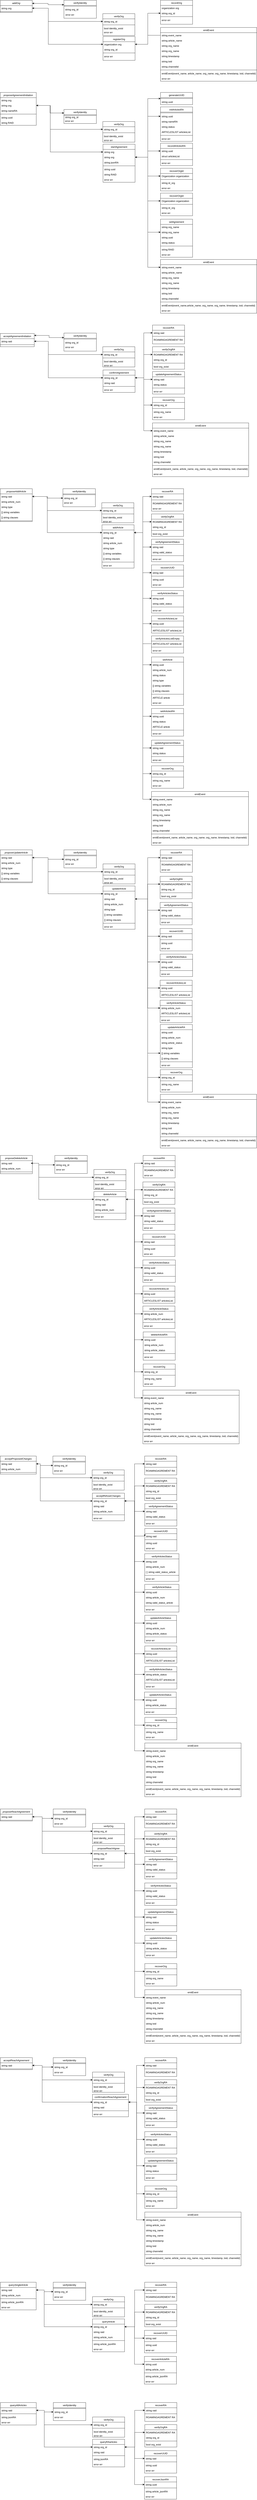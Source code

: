 <mxfile version="15.0.6" type="device"><diagram id="fu5LqYrUlST7LbJfI6wL" name="Page-1"><mxGraphModel dx="1583" dy="4003" grid="1" gridSize="10" guides="1" tooltips="1" connect="1" arrows="1" fold="1" page="1" pageScale="1" pageWidth="850" pageHeight="1100" math="0" shadow="0"><root><mxCell id="0"/><mxCell id="1" parent="0"/><mxCell id="dlbjX3CBBzjtC3kbLP1D-32" value="proposeAgreementInitiation" style="swimlane;fontStyle=2;align=center;verticalAlign=top;childLayout=stackLayout;horizontal=1;startSize=26;horizontalStack=0;resizeParent=1;resizeLast=0;collapsible=1;marginBottom=0;rounded=0;shadow=0;strokeWidth=1;" parent="1" vertex="1"><mxGeometry y="-2840" width="180" height="164" as="geometry"><mxRectangle x="230" y="140" width="160" height="26" as="alternateBounds"/></mxGeometry></mxCell><mxCell id="dlbjX3CBBzjtC3kbLP1D-33" value="string org" style="text;align=left;verticalAlign=top;spacingLeft=4;spacingRight=4;overflow=hidden;rotatable=0;points=[[0,0.5],[1,0.5]];portConstraint=eastwest;" parent="dlbjX3CBBzjtC3kbLP1D-32" vertex="1"><mxGeometry y="26" width="180" height="26" as="geometry"/></mxCell><mxCell id="dlbjX3CBBzjtC3kbLP1D-34" value="string org" style="text;align=left;verticalAlign=top;spacingLeft=4;spacingRight=4;overflow=hidden;rotatable=0;points=[[0,0.5],[1,0.5]];portConstraint=eastwest;" parent="dlbjX3CBBzjtC3kbLP1D-32" vertex="1"><mxGeometry y="52" width="180" height="26" as="geometry"/></mxCell><mxCell id="dlbjX3CBBzjtC3kbLP1D-35" value="string nameRA" style="text;align=left;verticalAlign=top;spacingLeft=4;spacingRight=4;overflow=hidden;rotatable=0;points=[[0,0.5],[1,0.5]];portConstraint=eastwest;" parent="dlbjX3CBBzjtC3kbLP1D-32" vertex="1"><mxGeometry y="78" width="180" height="26" as="geometry"/></mxCell><mxCell id="dlbjX3CBBzjtC3kbLP1D-36" value="" style="line;html=1;strokeWidth=1;align=left;verticalAlign=middle;spacingTop=-1;spacingLeft=3;spacingRight=3;rotatable=0;labelPosition=right;points=[];portConstraint=eastwest;" parent="dlbjX3CBBzjtC3kbLP1D-32" vertex="1"><mxGeometry y="104" width="180" height="8" as="geometry"/></mxCell><mxCell id="dlbjX3CBBzjtC3kbLP1D-37" value="string uuid" style="text;align=left;verticalAlign=top;spacingLeft=4;spacingRight=4;overflow=hidden;rotatable=0;points=[[0,0.5],[1,0.5]];portConstraint=eastwest;" parent="dlbjX3CBBzjtC3kbLP1D-32" vertex="1"><mxGeometry y="112" width="180" height="26" as="geometry"/></mxCell><mxCell id="dlbjX3CBBzjtC3kbLP1D-465" value="string RAID" style="text;align=left;verticalAlign=top;spacingLeft=4;spacingRight=4;overflow=hidden;rotatable=0;points=[[0,0.5],[1,0.5]];portConstraint=eastwest;" parent="dlbjX3CBBzjtC3kbLP1D-32" vertex="1"><mxGeometry y="138" width="180" height="26" as="geometry"/></mxCell><mxCell id="dlbjX3CBBzjtC3kbLP1D-38" value="verifyIdentity" style="swimlane;fontStyle=0;align=center;verticalAlign=top;childLayout=stackLayout;horizontal=1;startSize=26;horizontalStack=0;resizeParent=1;resizeLast=0;collapsible=1;marginBottom=0;rounded=0;shadow=0;strokeWidth=1;" parent="1" vertex="1"><mxGeometry x="318" y="-2755" width="162" height="70" as="geometry"><mxRectangle x="340" y="380" width="170" height="26" as="alternateBounds"/></mxGeometry></mxCell><mxCell id="dlbjX3CBBzjtC3kbLP1D-39" value="" style="line;html=1;strokeWidth=1;align=left;verticalAlign=middle;spacingTop=-1;spacingLeft=3;spacingRight=3;rotatable=0;labelPosition=right;points=[];portConstraint=eastwest;" parent="dlbjX3CBBzjtC3kbLP1D-38" vertex="1"><mxGeometry y="26" width="162" height="8" as="geometry"/></mxCell><mxCell id="dlbjX3CBBzjtC3kbLP1D-41" value="verifyOrg" style="swimlane;fontStyle=0;align=center;verticalAlign=top;childLayout=stackLayout;horizontal=1;startSize=26;horizontalStack=0;resizeParent=1;resizeLast=0;collapsible=1;marginBottom=0;rounded=0;shadow=0;strokeWidth=1;" parent="1" vertex="1"><mxGeometry x="512" y="-2695" width="160" height="103" as="geometry"><mxRectangle x="550" y="140" width="160" height="26" as="alternateBounds"/></mxGeometry></mxCell><mxCell id="dlbjX3CBBzjtC3kbLP1D-42" value="string org_id" style="text;align=left;verticalAlign=top;spacingLeft=4;spacingRight=4;overflow=hidden;rotatable=0;points=[[0,0.5],[1,0.5]];portConstraint=eastwest;" parent="dlbjX3CBBzjtC3kbLP1D-41" vertex="1"><mxGeometry y="26" width="160" height="26" as="geometry"/></mxCell><mxCell id="dlbjX3CBBzjtC3kbLP1D-43" value="" style="line;html=1;strokeWidth=1;align=left;verticalAlign=middle;spacingTop=-1;spacingLeft=3;spacingRight=3;rotatable=0;labelPosition=right;points=[];portConstraint=eastwest;" parent="dlbjX3CBBzjtC3kbLP1D-41" vertex="1"><mxGeometry y="52" width="160" height="8" as="geometry"/></mxCell><mxCell id="dlbjX3CBBzjtC3kbLP1D-44" value="bool identity_exist" style="text;align=left;verticalAlign=top;spacingLeft=4;spacingRight=4;overflow=hidden;rotatable=0;points=[[0,0.5],[1,0.5]];portConstraint=eastwest;" parent="dlbjX3CBBzjtC3kbLP1D-41" vertex="1"><mxGeometry y="60" width="160" height="20" as="geometry"/></mxCell><mxCell id="qZ-9LHAmBgU7WyfUPlVt-9" value="error err" style="text;align=left;verticalAlign=top;spacingLeft=4;spacingRight=4;overflow=hidden;rotatable=0;points=[[0,0.5],[1,0.5]];portConstraint=eastwest;" parent="dlbjX3CBBzjtC3kbLP1D-41" vertex="1"><mxGeometry y="80" width="160" height="20" as="geometry"/></mxCell><mxCell id="dlbjX3CBBzjtC3kbLP1D-45" value="string org_id" style="text;align=left;verticalAlign=top;spacingLeft=4;spacingRight=4;overflow=hidden;rotatable=0;points=[[0,0.5],[1,0.5]];portConstraint=eastwest;" parent="1" vertex="1"><mxGeometry x="318" y="-2730" width="160" height="26" as="geometry"/></mxCell><mxCell id="dlbjX3CBBzjtC3kbLP1D-46" value="startAgreement" style="swimlane;fontStyle=0;align=center;verticalAlign=top;childLayout=stackLayout;horizontal=1;startSize=26;horizontalStack=0;resizeParent=1;resizeLast=0;collapsible=1;marginBottom=0;rounded=0;shadow=0;strokeWidth=1;" parent="1" vertex="1"><mxGeometry x="513" y="-2582" width="160" height="190" as="geometry"><mxRectangle x="550" y="140" width="160" height="26" as="alternateBounds"/></mxGeometry></mxCell><mxCell id="dlbjX3CBBzjtC3kbLP1D-47" value="string org" style="text;align=left;verticalAlign=top;spacingLeft=4;spacingRight=4;overflow=hidden;rotatable=0;points=[[0,0.5],[1,0.5]];portConstraint=eastwest;" parent="dlbjX3CBBzjtC3kbLP1D-46" vertex="1"><mxGeometry y="26" width="160" height="26" as="geometry"/></mxCell><mxCell id="dlbjX3CBBzjtC3kbLP1D-48" value="string org" style="text;align=left;verticalAlign=top;spacingLeft=4;spacingRight=4;overflow=hidden;rotatable=0;points=[[0,0.5],[1,0.5]];portConstraint=eastwest;" parent="dlbjX3CBBzjtC3kbLP1D-46" vertex="1"><mxGeometry y="52" width="160" height="26" as="geometry"/></mxCell><mxCell id="dlbjX3CBBzjtC3kbLP1D-49" value="string jsonRA" style="text;align=left;verticalAlign=top;spacingLeft=4;spacingRight=4;overflow=hidden;rotatable=0;points=[[0,0.5],[1,0.5]];portConstraint=eastwest;" parent="dlbjX3CBBzjtC3kbLP1D-46" vertex="1"><mxGeometry y="78" width="160" height="26" as="geometry"/></mxCell><mxCell id="dlbjX3CBBzjtC3kbLP1D-50" value="" style="line;html=1;strokeWidth=1;align=left;verticalAlign=middle;spacingTop=-1;spacingLeft=3;spacingRight=3;rotatable=0;labelPosition=right;points=[];portConstraint=eastwest;" parent="dlbjX3CBBzjtC3kbLP1D-46" vertex="1"><mxGeometry y="104" width="160" height="8" as="geometry"/></mxCell><mxCell id="dlbjX3CBBzjtC3kbLP1D-51" value="string uuid" style="text;align=left;verticalAlign=top;spacingLeft=4;spacingRight=4;overflow=hidden;rotatable=0;points=[[0,0.5],[1,0.5]];portConstraint=eastwest;" parent="dlbjX3CBBzjtC3kbLP1D-46" vertex="1"><mxGeometry y="112" width="160" height="26" as="geometry"/></mxCell><mxCell id="nNeKpeSOTrYOyKeeqg7o-1" value="string RAID" style="text;align=left;verticalAlign=top;spacingLeft=4;spacingRight=4;overflow=hidden;rotatable=0;points=[[0,0.5],[1,0.5]];portConstraint=eastwest;" parent="dlbjX3CBBzjtC3kbLP1D-46" vertex="1"><mxGeometry y="138" width="160" height="26" as="geometry"/></mxCell><mxCell id="OCwaKdKFfUZt4eRGBfli-187" value="error err" style="text;align=left;verticalAlign=top;spacingLeft=4;spacingRight=4;overflow=hidden;rotatable=0;points=[[0,0.5],[1,0.5]];portConstraint=eastwest;" parent="dlbjX3CBBzjtC3kbLP1D-46" vertex="1"><mxGeometry y="164" width="160" height="26" as="geometry"/></mxCell><mxCell id="dlbjX3CBBzjtC3kbLP1D-54" style="edgeStyle=orthogonalEdgeStyle;rounded=0;orthogonalLoop=1;jettySize=auto;html=1;exitX=0;exitY=0.5;exitDx=0;exitDy=0;entryX=1;entryY=0.5;entryDx=0;entryDy=0;startArrow=classic;startFill=1;endArrow=classic;endFill=1;" parent="1" source="dlbjX3CBBzjtC3kbLP1D-55" target="dlbjX3CBBzjtC3kbLP1D-48" edge="1"><mxGeometry y="-2762" as="geometry"/></mxCell><mxCell id="dlbjX3CBBzjtC3kbLP1D-55" value="generateUUID" style="swimlane;fontStyle=0;align=center;verticalAlign=top;childLayout=stackLayout;horizontal=1;startSize=26;horizontalStack=0;resizeParent=1;resizeLast=0;collapsible=1;marginBottom=0;rounded=0;shadow=0;strokeWidth=1;" parent="1" vertex="1"><mxGeometry x="800" y="-2840" width="160" height="61" as="geometry"><mxRectangle x="550" y="140" width="160" height="26" as="alternateBounds"/></mxGeometry></mxCell><mxCell id="dlbjX3CBBzjtC3kbLP1D-56" value="" style="line;html=1;strokeWidth=1;align=left;verticalAlign=middle;spacingTop=-1;spacingLeft=3;spacingRight=3;rotatable=0;labelPosition=right;points=[];portConstraint=eastwest;" parent="dlbjX3CBBzjtC3kbLP1D-55" vertex="1"><mxGeometry y="26" width="160" height="8" as="geometry"/></mxCell><mxCell id="dlbjX3CBBzjtC3kbLP1D-57" value="string uuid" style="text;align=left;verticalAlign=top;spacingLeft=4;spacingRight=4;overflow=hidden;rotatable=0;points=[[0,0.5],[1,0.5]];portConstraint=eastwest;" parent="dlbjX3CBBzjtC3kbLP1D-55" vertex="1"><mxGeometry y="34" width="160" height="26" as="geometry"/></mxCell><mxCell id="dlbjX3CBBzjtC3kbLP1D-58" value="recordArticlesRA" style="swimlane;fontStyle=0;align=center;verticalAlign=top;childLayout=stackLayout;horizontal=1;startSize=26;horizontalStack=0;resizeParent=1;resizeLast=0;collapsible=1;marginBottom=0;rounded=0;shadow=0;strokeWidth=1;" parent="1" vertex="1"><mxGeometry x="800" y="-2587" width="160" height="112" as="geometry"><mxRectangle x="550" y="140" width="160" height="26" as="alternateBounds"/></mxGeometry></mxCell><mxCell id="dlbjX3CBBzjtC3kbLP1D-60" value="string uuid" style="text;align=left;verticalAlign=top;spacingLeft=4;spacingRight=4;overflow=hidden;rotatable=0;points=[[0,0.5],[1,0.5]];portConstraint=eastwest;" parent="dlbjX3CBBzjtC3kbLP1D-58" vertex="1"><mxGeometry y="26" width="160" height="26" as="geometry"/></mxCell><mxCell id="dlbjX3CBBzjtC3kbLP1D-59" value="struct articlesList" style="text;align=left;verticalAlign=top;spacingLeft=4;spacingRight=4;overflow=hidden;rotatable=0;points=[[0,0.5],[1,0.5]];portConstraint=eastwest;" parent="dlbjX3CBBzjtC3kbLP1D-58" vertex="1"><mxGeometry y="52" width="160" height="26" as="geometry"/></mxCell><mxCell id="dlbjX3CBBzjtC3kbLP1D-61" value="" style="line;html=1;strokeWidth=1;align=left;verticalAlign=middle;spacingTop=-1;spacingLeft=3;spacingRight=3;rotatable=0;labelPosition=right;points=[];portConstraint=eastwest;" parent="dlbjX3CBBzjtC3kbLP1D-58" vertex="1"><mxGeometry y="78" width="160" height="8" as="geometry"/></mxCell><mxCell id="qZ-9LHAmBgU7WyfUPlVt-22" value="error err" style="text;align=left;verticalAlign=top;spacingLeft=4;spacingRight=4;overflow=hidden;rotatable=0;points=[[0,0.5],[1,0.5]];portConstraint=eastwest;" parent="dlbjX3CBBzjtC3kbLP1D-58" vertex="1"><mxGeometry y="86" width="160" height="26" as="geometry"/></mxCell><mxCell id="dlbjX3CBBzjtC3kbLP1D-63" style="edgeStyle=orthogonalEdgeStyle;rounded=0;orthogonalLoop=1;jettySize=auto;html=1;exitX=0;exitY=0.5;exitDx=0;exitDy=0;entryX=1;entryY=0.5;entryDx=0;entryDy=0;startArrow=classic;startFill=1;endArrow=classic;endFill=1;" parent="1" source="dlbjX3CBBzjtC3kbLP1D-60" target="dlbjX3CBBzjtC3kbLP1D-48" edge="1"><mxGeometry y="-2762" as="geometry"/></mxCell><mxCell id="dlbjX3CBBzjtC3kbLP1D-71" value="emitEvent" style="swimlane;fontStyle=0;align=center;verticalAlign=top;childLayout=stackLayout;horizontal=1;startSize=26;horizontalStack=0;resizeParent=1;resizeLast=0;collapsible=1;marginBottom=0;rounded=0;shadow=0;strokeWidth=1;" parent="1" vertex="1"><mxGeometry x="800" y="-2007" width="480" height="268" as="geometry"><mxRectangle x="550" y="140" width="160" height="26" as="alternateBounds"/></mxGeometry></mxCell><mxCell id="dlbjX3CBBzjtC3kbLP1D-72" value="string event_name" style="text;align=left;verticalAlign=top;spacingLeft=4;spacingRight=4;overflow=hidden;rotatable=0;points=[[0,0.5],[1,0.5]];portConstraint=eastwest;" parent="dlbjX3CBBzjtC3kbLP1D-71" vertex="1"><mxGeometry y="26" width="480" height="26" as="geometry"/></mxCell><mxCell id="OCwaKdKFfUZt4eRGBfli-194" value="string article_name" style="text;align=left;verticalAlign=top;spacingLeft=4;spacingRight=4;overflow=hidden;rotatable=0;points=[[0,0.5],[1,0.5]];portConstraint=eastwest;" parent="dlbjX3CBBzjtC3kbLP1D-71" vertex="1"><mxGeometry y="52" width="480" height="26" as="geometry"/></mxCell><mxCell id="dlbjX3CBBzjtC3kbLP1D-73" value="string org_name" style="text;align=left;verticalAlign=top;spacingLeft=4;spacingRight=4;overflow=hidden;rotatable=0;points=[[0,0.5],[1,0.5]];portConstraint=eastwest;" parent="dlbjX3CBBzjtC3kbLP1D-71" vertex="1"><mxGeometry y="78" width="480" height="26" as="geometry"/></mxCell><mxCell id="qZ-9LHAmBgU7WyfUPlVt-25" value="string org_name" style="text;align=left;verticalAlign=top;spacingLeft=4;spacingRight=4;overflow=hidden;rotatable=0;points=[[0,0.5],[1,0.5]];portConstraint=eastwest;" parent="dlbjX3CBBzjtC3kbLP1D-71" vertex="1"><mxGeometry y="104" width="480" height="26" as="geometry"/></mxCell><mxCell id="qZ-9LHAmBgU7WyfUPlVt-27" value="string timestamp" style="text;align=left;verticalAlign=top;spacingLeft=4;spacingRight=4;overflow=hidden;rotatable=0;points=[[0,0.5],[1,0.5]];portConstraint=eastwest;" parent="dlbjX3CBBzjtC3kbLP1D-71" vertex="1"><mxGeometry y="130" width="480" height="26" as="geometry"/></mxCell><mxCell id="qZ-9LHAmBgU7WyfUPlVt-28" value="string txid" style="text;align=left;verticalAlign=top;spacingLeft=4;spacingRight=4;overflow=hidden;rotatable=0;points=[[0,0.5],[1,0.5]];portConstraint=eastwest;" parent="dlbjX3CBBzjtC3kbLP1D-71" vertex="1"><mxGeometry y="156" width="480" height="26" as="geometry"/></mxCell><mxCell id="qZ-9LHAmBgU7WyfUPlVt-29" value="string channelid" style="text;align=left;verticalAlign=top;spacingLeft=4;spacingRight=4;overflow=hidden;rotatable=0;points=[[0,0.5],[1,0.5]];portConstraint=eastwest;" parent="dlbjX3CBBzjtC3kbLP1D-71" vertex="1"><mxGeometry y="182" width="480" height="26" as="geometry"/></mxCell><mxCell id="dlbjX3CBBzjtC3kbLP1D-74" value="" style="line;html=1;strokeWidth=1;align=left;verticalAlign=middle;spacingTop=-1;spacingLeft=3;spacingRight=3;rotatable=0;labelPosition=right;points=[];portConstraint=eastwest;" parent="dlbjX3CBBzjtC3kbLP1D-71" vertex="1"><mxGeometry y="208" width="480" height="8" as="geometry"/></mxCell><mxCell id="dlbjX3CBBzjtC3kbLP1D-75" value="emitEvent(event_name,article_name, org_name, org_name, timestamp, txid, channelid)" style="text;align=left;verticalAlign=top;spacingLeft=4;spacingRight=4;overflow=hidden;rotatable=0;points=[[0,0.5],[1,0.5]];portConstraint=eastwest;" parent="dlbjX3CBBzjtC3kbLP1D-71" vertex="1"><mxGeometry y="216" width="480" height="26" as="geometry"/></mxCell><mxCell id="qZ-9LHAmBgU7WyfUPlVt-26" value="error err" style="text;align=left;verticalAlign=top;spacingLeft=4;spacingRight=4;overflow=hidden;rotatable=0;points=[[0,0.5],[1,0.5]];portConstraint=eastwest;" parent="dlbjX3CBBzjtC3kbLP1D-71" vertex="1"><mxGeometry y="242" width="480" height="26" as="geometry"/></mxCell><mxCell id="dlbjX3CBBzjtC3kbLP1D-79" value="setAgreement" style="swimlane;fontStyle=0;align=center;verticalAlign=top;childLayout=stackLayout;horizontal=1;startSize=26;horizontalStack=0;resizeParent=1;resizeLast=0;collapsible=1;marginBottom=0;rounded=0;shadow=0;strokeWidth=1;" parent="1" vertex="1"><mxGeometry x="800" y="-2208" width="160" height="190" as="geometry"><mxRectangle x="550" y="140" width="160" height="26" as="alternateBounds"/></mxGeometry></mxCell><mxCell id="dlbjX3CBBzjtC3kbLP1D-80" value="string org_name" style="text;align=left;verticalAlign=top;spacingLeft=4;spacingRight=4;overflow=hidden;rotatable=0;points=[[0,0.5],[1,0.5]];portConstraint=eastwest;" parent="dlbjX3CBBzjtC3kbLP1D-79" vertex="1"><mxGeometry y="26" width="160" height="26" as="geometry"/></mxCell><mxCell id="dlbjX3CBBzjtC3kbLP1D-81" value="string org_name" style="text;align=left;verticalAlign=top;spacingLeft=4;spacingRight=4;overflow=hidden;rotatable=0;points=[[0,0.5],[1,0.5]];portConstraint=eastwest;" parent="dlbjX3CBBzjtC3kbLP1D-79" vertex="1"><mxGeometry y="52" width="160" height="26" as="geometry"/></mxCell><mxCell id="dlbjX3CBBzjtC3kbLP1D-84" value="string uuid" style="text;align=left;verticalAlign=top;spacingLeft=4;spacingRight=4;overflow=hidden;rotatable=0;points=[[0,0.5],[1,0.5]];portConstraint=eastwest;" parent="dlbjX3CBBzjtC3kbLP1D-79" vertex="1"><mxGeometry y="78" width="160" height="26" as="geometry"/></mxCell><mxCell id="dlbjX3CBBzjtC3kbLP1D-140" value="string status" style="text;align=left;verticalAlign=top;spacingLeft=4;spacingRight=4;overflow=hidden;rotatable=0;points=[[0,0.5],[1,0.5]];portConstraint=eastwest;" parent="dlbjX3CBBzjtC3kbLP1D-79" vertex="1"><mxGeometry y="104" width="160" height="26" as="geometry"/></mxCell><mxCell id="dlbjX3CBBzjtC3kbLP1D-82" value="" style="line;html=1;strokeWidth=1;align=left;verticalAlign=middle;spacingTop=-1;spacingLeft=3;spacingRight=3;rotatable=0;labelPosition=right;points=[];portConstraint=eastwest;" parent="dlbjX3CBBzjtC3kbLP1D-79" vertex="1"><mxGeometry y="130" width="160" height="8" as="geometry"/></mxCell><mxCell id="dlbjX3CBBzjtC3kbLP1D-83" value="string RAID" style="text;align=left;verticalAlign=top;spacingLeft=4;spacingRight=4;overflow=hidden;rotatable=0;points=[[0,0.5],[1,0.5]];portConstraint=eastwest;" parent="dlbjX3CBBzjtC3kbLP1D-79" vertex="1"><mxGeometry y="138" width="160" height="26" as="geometry"/></mxCell><mxCell id="dlbjX3CBBzjtC3kbLP1D-91" value="error err" style="text;align=left;verticalAlign=top;spacingLeft=4;spacingRight=4;overflow=hidden;rotatable=0;points=[[0,0.5],[1,0.5]];portConstraint=eastwest;" parent="dlbjX3CBBzjtC3kbLP1D-79" vertex="1"><mxGeometry y="164" width="160" height="26" as="geometry"/></mxCell><mxCell id="dlbjX3CBBzjtC3kbLP1D-97" style="edgeStyle=orthogonalEdgeStyle;rounded=0;orthogonalLoop=1;jettySize=auto;html=1;exitX=0;exitY=0.5;exitDx=0;exitDy=0;entryX=1;entryY=0.5;entryDx=0;entryDy=0;startArrow=classic;startFill=1;" parent="1" source="dlbjX3CBBzjtC3kbLP1D-81" target="dlbjX3CBBzjtC3kbLP1D-48" edge="1"><mxGeometry relative="1" as="geometry"/></mxCell><mxCell id="dooFBEJIDyWYCd24qHp_-3" value="proposeAddArticle" style="swimlane;fontStyle=2;align=center;verticalAlign=top;childLayout=stackLayout;horizontal=1;startSize=26;horizontalStack=0;resizeParent=1;resizeLast=0;collapsible=1;marginBottom=0;rounded=0;shadow=0;strokeWidth=1;" parent="1" vertex="1"><mxGeometry y="-864" width="160" height="164" as="geometry"><mxRectangle x="230" y="140" width="160" height="26" as="alternateBounds"/></mxGeometry></mxCell><mxCell id="dooFBEJIDyWYCd24qHp_-5" value="string raid" style="text;align=left;verticalAlign=top;spacingLeft=4;spacingRight=4;overflow=hidden;rotatable=0;points=[[0,0.5],[1,0.5]];portConstraint=eastwest;" parent="dooFBEJIDyWYCd24qHp_-3" vertex="1"><mxGeometry y="26" width="160" height="26" as="geometry"/></mxCell><mxCell id="dooFBEJIDyWYCd24qHp_-6" value="string article_num" style="text;align=left;verticalAlign=top;spacingLeft=4;spacingRight=4;overflow=hidden;rotatable=0;points=[[0,0.5],[1,0.5]];portConstraint=eastwest;" parent="dooFBEJIDyWYCd24qHp_-3" vertex="1"><mxGeometry y="52" width="160" height="26" as="geometry"/></mxCell><mxCell id="0-RRhGtCslvQ4YX5Hpzy-12" value="string type" style="text;align=left;verticalAlign=top;spacingLeft=4;spacingRight=4;overflow=hidden;rotatable=0;points=[[0,0.5],[1,0.5]];portConstraint=eastwest;" parent="dooFBEJIDyWYCd24qHp_-3" vertex="1"><mxGeometry y="78" width="160" height="26" as="geometry"/></mxCell><mxCell id="dooFBEJIDyWYCd24qHp_-7" value="[] string variables" style="text;align=left;verticalAlign=top;spacingLeft=4;spacingRight=4;overflow=hidden;rotatable=0;points=[[0,0.5],[1,0.5]];portConstraint=eastwest;" parent="dooFBEJIDyWYCd24qHp_-3" vertex="1"><mxGeometry y="104" width="160" height="26" as="geometry"/></mxCell><mxCell id="dooFBEJIDyWYCd24qHp_-4" value="[] string clauses" style="text;align=left;verticalAlign=top;spacingLeft=4;spacingRight=4;overflow=hidden;rotatable=0;points=[[0,0.5],[1,0.5]];portConstraint=eastwest;" parent="dooFBEJIDyWYCd24qHp_-3" vertex="1"><mxGeometry y="130" width="160" height="26" as="geometry"/></mxCell><mxCell id="dooFBEJIDyWYCd24qHp_-8" value="" style="line;html=1;strokeWidth=1;align=left;verticalAlign=middle;spacingTop=-1;spacingLeft=3;spacingRight=3;rotatable=0;labelPosition=right;points=[];portConstraint=eastwest;" parent="dooFBEJIDyWYCd24qHp_-3" vertex="1"><mxGeometry y="156" width="160" height="8" as="geometry"/></mxCell><mxCell id="dooFBEJIDyWYCd24qHp_-16" value="addArticle" style="swimlane;fontStyle=0;align=center;verticalAlign=top;childLayout=stackLayout;horizontal=1;startSize=26;horizontalStack=0;resizeParent=1;resizeLast=0;collapsible=1;marginBottom=0;rounded=0;shadow=0;strokeWidth=1;" parent="1" vertex="1"><mxGeometry x="508" y="-684" width="160" height="216" as="geometry"><mxRectangle x="550" y="140" width="160" height="26" as="alternateBounds"/></mxGeometry></mxCell><mxCell id="dooFBEJIDyWYCd24qHp_-17" value="string org_id" style="text;align=left;verticalAlign=top;spacingLeft=4;spacingRight=4;overflow=hidden;rotatable=0;points=[[0,0.5],[1,0.5]];portConstraint=eastwest;" parent="dooFBEJIDyWYCd24qHp_-16" vertex="1"><mxGeometry y="26" width="160" height="26" as="geometry"/></mxCell><mxCell id="dooFBEJIDyWYCd24qHp_-18" value="string raid" style="text;align=left;verticalAlign=top;spacingLeft=4;spacingRight=4;overflow=hidden;rotatable=0;points=[[0,0.5],[1,0.5]];portConstraint=eastwest;" parent="dooFBEJIDyWYCd24qHp_-16" vertex="1"><mxGeometry y="52" width="160" height="26" as="geometry"/></mxCell><mxCell id="dooFBEJIDyWYCd24qHp_-19" value="string article_num" style="text;align=left;verticalAlign=top;spacingLeft=4;spacingRight=4;overflow=hidden;rotatable=0;points=[[0,0.5],[1,0.5]];portConstraint=eastwest;" parent="dooFBEJIDyWYCd24qHp_-16" vertex="1"><mxGeometry y="78" width="160" height="26" as="geometry"/></mxCell><mxCell id="0-RRhGtCslvQ4YX5Hpzy-13" value="string type" style="text;align=left;verticalAlign=top;spacingLeft=4;spacingRight=4;overflow=hidden;rotatable=0;points=[[0,0.5],[1,0.5]];portConstraint=eastwest;" parent="dooFBEJIDyWYCd24qHp_-16" vertex="1"><mxGeometry y="104" width="160" height="26" as="geometry"/></mxCell><mxCell id="dooFBEJIDyWYCd24qHp_-20" value="[] string variables" style="text;align=left;verticalAlign=top;spacingLeft=4;spacingRight=4;overflow=hidden;rotatable=0;points=[[0,0.5],[1,0.5]];portConstraint=eastwest;" parent="dooFBEJIDyWYCd24qHp_-16" vertex="1"><mxGeometry y="130" width="160" height="26" as="geometry"/></mxCell><mxCell id="m9TMVqx4izAty7U0ShTL-13" value="[] string clauses" style="text;align=left;verticalAlign=top;spacingLeft=4;spacingRight=4;overflow=hidden;rotatable=0;points=[[0,0.5],[1,0.5]];portConstraint=eastwest;" parent="dooFBEJIDyWYCd24qHp_-16" vertex="1"><mxGeometry y="156" width="160" height="26" as="geometry"/></mxCell><mxCell id="dooFBEJIDyWYCd24qHp_-21" value="" style="line;html=1;strokeWidth=1;align=left;verticalAlign=middle;spacingTop=-1;spacingLeft=3;spacingRight=3;rotatable=0;labelPosition=right;points=[];portConstraint=eastwest;" parent="dooFBEJIDyWYCd24qHp_-16" vertex="1"><mxGeometry y="182" width="160" height="8" as="geometry"/></mxCell><mxCell id="OCwaKdKFfUZt4eRGBfli-197" value="error err" style="text;align=left;verticalAlign=top;spacingLeft=4;spacingRight=4;overflow=hidden;rotatable=0;points=[[0,0.5],[1,0.5]];portConstraint=eastwest;" parent="dooFBEJIDyWYCd24qHp_-16" vertex="1"><mxGeometry y="190" width="160" height="26" as="geometry"/></mxCell><mxCell id="dooFBEJIDyWYCd24qHp_-49" value="verifyOrgRA" style="swimlane;fontStyle=0;align=center;verticalAlign=top;childLayout=stackLayout;horizontal=1;startSize=26;horizontalStack=0;resizeParent=1;resizeLast=0;collapsible=1;marginBottom=0;rounded=0;shadow=0;strokeWidth=1;" parent="1" vertex="1"><mxGeometry x="755" y="-738" width="160" height="112" as="geometry"><mxRectangle x="550" y="140" width="160" height="26" as="alternateBounds"/></mxGeometry></mxCell><mxCell id="dooFBEJIDyWYCd24qHp_-51" value="ROAMINGAGREMENT RA" style="text;align=left;verticalAlign=top;spacingLeft=4;spacingRight=4;overflow=hidden;rotatable=0;points=[[0,0.5],[1,0.5]];portConstraint=eastwest;" parent="dooFBEJIDyWYCd24qHp_-49" vertex="1"><mxGeometry y="26" width="160" height="26" as="geometry"/></mxCell><mxCell id="dooFBEJIDyWYCd24qHp_-50" value="string org_id" style="text;align=left;verticalAlign=top;spacingLeft=4;spacingRight=4;overflow=hidden;rotatable=0;points=[[0,0.5],[1,0.5]];portConstraint=eastwest;" parent="dooFBEJIDyWYCd24qHp_-49" vertex="1"><mxGeometry y="52" width="160" height="26" as="geometry"/></mxCell><mxCell id="dooFBEJIDyWYCd24qHp_-52" value="" style="line;html=1;strokeWidth=1;align=left;verticalAlign=middle;spacingTop=-1;spacingLeft=3;spacingRight=3;rotatable=0;labelPosition=right;points=[];portConstraint=eastwest;" parent="dooFBEJIDyWYCd24qHp_-49" vertex="1"><mxGeometry y="78" width="160" height="8" as="geometry"/></mxCell><mxCell id="m9TMVqx4izAty7U0ShTL-14" value="bool org_exist" style="text;align=left;verticalAlign=top;spacingLeft=4;spacingRight=4;overflow=hidden;rotatable=0;points=[[0,0.5],[1,0.5]];portConstraint=eastwest;" parent="dooFBEJIDyWYCd24qHp_-49" vertex="1"><mxGeometry y="86" width="160" height="26" as="geometry"/></mxCell><mxCell id="dooFBEJIDyWYCd24qHp_-54" value="recoverRA" style="swimlane;fontStyle=0;align=center;verticalAlign=top;childLayout=stackLayout;horizontal=1;startSize=26;horizontalStack=0;resizeParent=1;resizeLast=0;collapsible=1;marginBottom=0;rounded=0;shadow=0;strokeWidth=1;" parent="1" vertex="1"><mxGeometry x="755" y="-864" width="160" height="112" as="geometry"><mxRectangle x="550" y="140" width="160" height="26" as="alternateBounds"/></mxGeometry></mxCell><mxCell id="dooFBEJIDyWYCd24qHp_-55" value="string raid" style="text;align=left;verticalAlign=top;spacingLeft=4;spacingRight=4;overflow=hidden;rotatable=0;points=[[0,0.5],[1,0.5]];portConstraint=eastwest;" parent="dooFBEJIDyWYCd24qHp_-54" vertex="1"><mxGeometry y="26" width="160" height="26" as="geometry"/></mxCell><mxCell id="dooFBEJIDyWYCd24qHp_-57" value="" style="line;html=1;strokeWidth=1;align=left;verticalAlign=middle;spacingTop=-1;spacingLeft=3;spacingRight=3;rotatable=0;labelPosition=right;points=[];portConstraint=eastwest;" parent="dooFBEJIDyWYCd24qHp_-54" vertex="1"><mxGeometry y="52" width="160" height="8" as="geometry"/></mxCell><mxCell id="dooFBEJIDyWYCd24qHp_-56" value="ROAMINGAGREMENT RA" style="text;align=left;verticalAlign=top;spacingLeft=4;spacingRight=4;overflow=hidden;rotatable=0;points=[[0,0.5],[1,0.5]];portConstraint=eastwest;" parent="dooFBEJIDyWYCd24qHp_-54" vertex="1"><mxGeometry y="60" width="160" height="26" as="geometry"/></mxCell><mxCell id="m9TMVqx4izAty7U0ShTL-21" value="error err" style="text;align=left;verticalAlign=top;spacingLeft=4;spacingRight=4;overflow=hidden;rotatable=0;points=[[0,0.5],[1,0.5]];portConstraint=eastwest;" parent="dooFBEJIDyWYCd24qHp_-54" vertex="1"><mxGeometry y="86" width="160" height="26" as="geometry"/></mxCell><mxCell id="dooFBEJIDyWYCd24qHp_-165" value="proposeUpdateArticle" style="swimlane;fontStyle=2;align=center;verticalAlign=top;childLayout=stackLayout;horizontal=1;startSize=26;horizontalStack=0;resizeParent=1;resizeLast=0;collapsible=1;marginBottom=0;rounded=0;shadow=0;strokeWidth=1;" parent="1" vertex="1"><mxGeometry y="937" width="160" height="164" as="geometry"><mxRectangle x="230" y="140" width="160" height="26" as="alternateBounds"/></mxGeometry></mxCell><mxCell id="dooFBEJIDyWYCd24qHp_-167" value="string raid" style="text;align=left;verticalAlign=top;spacingLeft=4;spacingRight=4;overflow=hidden;rotatable=0;points=[[0,0.5],[1,0.5]];portConstraint=eastwest;" parent="dooFBEJIDyWYCd24qHp_-165" vertex="1"><mxGeometry y="26" width="160" height="26" as="geometry"/></mxCell><mxCell id="dooFBEJIDyWYCd24qHp_-168" value="string article_num" style="text;align=left;verticalAlign=top;spacingLeft=4;spacingRight=4;overflow=hidden;rotatable=0;points=[[0,0.5],[1,0.5]];portConstraint=eastwest;" parent="dooFBEJIDyWYCd24qHp_-165" vertex="1"><mxGeometry y="52" width="160" height="26" as="geometry"/></mxCell><mxCell id="4shKJ1d5aUAH7tuAcrEA-38" value="string type" style="text;align=left;verticalAlign=top;spacingLeft=4;spacingRight=4;overflow=hidden;rotatable=0;points=[[0,0.5],[1,0.5]];portConstraint=eastwest;" vertex="1" parent="dooFBEJIDyWYCd24qHp_-165"><mxGeometry y="78" width="160" height="26" as="geometry"/></mxCell><mxCell id="dooFBEJIDyWYCd24qHp_-169" value="[] string variables" style="text;align=left;verticalAlign=top;spacingLeft=4;spacingRight=4;overflow=hidden;rotatable=0;points=[[0,0.5],[1,0.5]];portConstraint=eastwest;" parent="dooFBEJIDyWYCd24qHp_-165" vertex="1"><mxGeometry y="104" width="160" height="26" as="geometry"/></mxCell><mxCell id="dooFBEJIDyWYCd24qHp_-166" value="[] string clauses" style="text;align=left;verticalAlign=top;spacingLeft=4;spacingRight=4;overflow=hidden;rotatable=0;points=[[0,0.5],[1,0.5]];portConstraint=eastwest;" parent="dooFBEJIDyWYCd24qHp_-165" vertex="1"><mxGeometry y="130" width="160" height="26" as="geometry"/></mxCell><mxCell id="dooFBEJIDyWYCd24qHp_-170" value="" style="line;html=1;strokeWidth=1;align=left;verticalAlign=middle;spacingTop=-1;spacingLeft=3;spacingRight=3;rotatable=0;labelPosition=right;points=[];portConstraint=eastwest;" parent="dooFBEJIDyWYCd24qHp_-165" vertex="1"><mxGeometry y="156" width="160" height="8" as="geometry"/></mxCell><mxCell id="dooFBEJIDyWYCd24qHp_-178" value="updateArticle" style="swimlane;fontStyle=0;align=center;verticalAlign=top;childLayout=stackLayout;horizontal=1;startSize=26;horizontalStack=0;resizeParent=1;resizeLast=0;collapsible=1;marginBottom=0;rounded=0;shadow=0;strokeWidth=1;" parent="1" vertex="1"><mxGeometry x="513" y="1117" width="160" height="216" as="geometry"><mxRectangle x="550" y="140" width="160" height="26" as="alternateBounds"/></mxGeometry></mxCell><mxCell id="OCwaKdKFfUZt4eRGBfli-270" value="string org_id" style="text;align=left;verticalAlign=top;spacingLeft=4;spacingRight=4;overflow=hidden;rotatable=0;points=[[0,0.5],[1,0.5]];portConstraint=eastwest;" parent="dooFBEJIDyWYCd24qHp_-178" vertex="1"><mxGeometry y="26" width="160" height="26" as="geometry"/></mxCell><mxCell id="dooFBEJIDyWYCd24qHp_-180" value="string raid" style="text;align=left;verticalAlign=top;spacingLeft=4;spacingRight=4;overflow=hidden;rotatable=0;points=[[0,0.5],[1,0.5]];portConstraint=eastwest;" parent="dooFBEJIDyWYCd24qHp_-178" vertex="1"><mxGeometry y="52" width="160" height="26" as="geometry"/></mxCell><mxCell id="dooFBEJIDyWYCd24qHp_-181" value="string article_num" style="text;align=left;verticalAlign=top;spacingLeft=4;spacingRight=4;overflow=hidden;rotatable=0;points=[[0,0.5],[1,0.5]];portConstraint=eastwest;" parent="dooFBEJIDyWYCd24qHp_-178" vertex="1"><mxGeometry y="78" width="160" height="26" as="geometry"/></mxCell><mxCell id="4shKJ1d5aUAH7tuAcrEA-39" value="string type" style="text;align=left;verticalAlign=top;spacingLeft=4;spacingRight=4;overflow=hidden;rotatable=0;points=[[0,0.5],[1,0.5]];portConstraint=eastwest;" vertex="1" parent="dooFBEJIDyWYCd24qHp_-178"><mxGeometry y="104" width="160" height="26" as="geometry"/></mxCell><mxCell id="dooFBEJIDyWYCd24qHp_-179" value="[] string variables" style="text;align=left;verticalAlign=top;spacingLeft=4;spacingRight=4;overflow=hidden;rotatable=0;points=[[0,0.5],[1,0.5]];portConstraint=eastwest;" parent="dooFBEJIDyWYCd24qHp_-178" vertex="1"><mxGeometry y="130" width="160" height="26" as="geometry"/></mxCell><mxCell id="dooFBEJIDyWYCd24qHp_-182" value="[] string clauses" style="text;align=left;verticalAlign=top;spacingLeft=4;spacingRight=4;overflow=hidden;rotatable=0;points=[[0,0.5],[1,0.5]];portConstraint=eastwest;" parent="dooFBEJIDyWYCd24qHp_-178" vertex="1"><mxGeometry y="156" width="160" height="26" as="geometry"/></mxCell><mxCell id="dooFBEJIDyWYCd24qHp_-183" value="" style="line;html=1;strokeWidth=1;align=left;verticalAlign=middle;spacingTop=-1;spacingLeft=3;spacingRight=3;rotatable=0;labelPosition=right;points=[];portConstraint=eastwest;" parent="dooFBEJIDyWYCd24qHp_-178" vertex="1"><mxGeometry y="182" width="160" height="8" as="geometry"/></mxCell><mxCell id="OCwaKdKFfUZt4eRGBfli-215" value="error err" style="text;align=left;verticalAlign=top;spacingLeft=4;spacingRight=4;overflow=hidden;rotatable=0;points=[[0,0.5],[1,0.5]];portConstraint=eastwest;" parent="dooFBEJIDyWYCd24qHp_-178" vertex="1"><mxGeometry y="190" width="160" height="26" as="geometry"/></mxCell><mxCell id="dooFBEJIDyWYCd24qHp_-190" value="updateArticleRA" style="swimlane;fontStyle=0;align=center;verticalAlign=top;childLayout=stackLayout;horizontal=1;startSize=26;horizontalStack=0;resizeParent=1;resizeLast=0;collapsible=1;marginBottom=0;rounded=0;shadow=0;strokeWidth=1;" parent="1" vertex="1"><mxGeometry x="799" y="1808" width="160" height="216" as="geometry"><mxRectangle x="550" y="140" width="160" height="26" as="alternateBounds"/></mxGeometry></mxCell><mxCell id="dooFBEJIDyWYCd24qHp_-193" value="string uuid" style="text;align=left;verticalAlign=top;spacingLeft=4;spacingRight=4;overflow=hidden;rotatable=0;points=[[0,0.5],[1,0.5]];portConstraint=eastwest;" parent="dooFBEJIDyWYCd24qHp_-190" vertex="1"><mxGeometry y="26" width="160" height="26" as="geometry"/></mxCell><mxCell id="dooFBEJIDyWYCd24qHp_-194" value="string article_num" style="text;align=left;verticalAlign=top;spacingLeft=4;spacingRight=4;overflow=hidden;rotatable=0;points=[[0,0.5],[1,0.5]];portConstraint=eastwest;" parent="dooFBEJIDyWYCd24qHp_-190" vertex="1"><mxGeometry y="52" width="160" height="26" as="geometry"/></mxCell><mxCell id="dooFBEJIDyWYCd24qHp_-192" value="string article_status" style="text;align=left;verticalAlign=top;spacingLeft=4;spacingRight=4;overflow=hidden;rotatable=0;points=[[0,0.5],[1,0.5]];portConstraint=eastwest;" parent="dooFBEJIDyWYCd24qHp_-190" vertex="1"><mxGeometry y="78" width="160" height="26" as="geometry"/></mxCell><mxCell id="4shKJ1d5aUAH7tuAcrEA-40" value="string type" style="text;align=left;verticalAlign=top;spacingLeft=4;spacingRight=4;overflow=hidden;rotatable=0;points=[[0,0.5],[1,0.5]];portConstraint=eastwest;" vertex="1" parent="dooFBEJIDyWYCd24qHp_-190"><mxGeometry y="104" width="160" height="26" as="geometry"/></mxCell><mxCell id="dooFBEJIDyWYCd24qHp_-191" value="[] string variables" style="text;align=left;verticalAlign=top;spacingLeft=4;spacingRight=4;overflow=hidden;rotatable=0;points=[[0,0.5],[1,0.5]];portConstraint=eastwest;" parent="dooFBEJIDyWYCd24qHp_-190" vertex="1"><mxGeometry y="130" width="160" height="26" as="geometry"/></mxCell><mxCell id="dooFBEJIDyWYCd24qHp_-195" value="[] string clauses" style="text;align=left;verticalAlign=top;spacingLeft=4;spacingRight=4;overflow=hidden;rotatable=0;points=[[0,0.5],[1,0.5]];portConstraint=eastwest;" parent="dooFBEJIDyWYCd24qHp_-190" vertex="1"><mxGeometry y="156" width="160" height="26" as="geometry"/></mxCell><mxCell id="dooFBEJIDyWYCd24qHp_-196" value="" style="line;html=1;strokeWidth=1;align=left;verticalAlign=middle;spacingTop=-1;spacingLeft=3;spacingRight=3;rotatable=0;labelPosition=right;points=[];portConstraint=eastwest;" parent="dooFBEJIDyWYCd24qHp_-190" vertex="1"><mxGeometry y="182" width="160" height="8" as="geometry"/></mxCell><mxCell id="OCwaKdKFfUZt4eRGBfli-251" value="error err" style="text;align=left;verticalAlign=top;spacingLeft=4;spacingRight=4;overflow=hidden;rotatable=0;points=[[0,0.5],[1,0.5]];portConstraint=eastwest;" parent="dooFBEJIDyWYCd24qHp_-190" vertex="1"><mxGeometry y="190" width="160" height="26" as="geometry"/></mxCell><mxCell id="dooFBEJIDyWYCd24qHp_-220" value="verifyArticlesStatus" style="swimlane;fontStyle=0;align=center;verticalAlign=top;childLayout=stackLayout;horizontal=1;startSize=26;horizontalStack=0;resizeParent=1;resizeLast=0;collapsible=1;marginBottom=0;rounded=0;shadow=0;strokeWidth=1;" parent="1" vertex="1"><mxGeometry x="798" y="1457" width="162" height="112" as="geometry"><mxRectangle x="550" y="140" width="160" height="26" as="alternateBounds"/></mxGeometry></mxCell><mxCell id="dooFBEJIDyWYCd24qHp_-221" value="string uuid" style="text;align=left;verticalAlign=top;spacingLeft=4;spacingRight=4;overflow=hidden;rotatable=0;points=[[0,0.5],[1,0.5]];portConstraint=eastwest;" parent="dooFBEJIDyWYCd24qHp_-220" vertex="1"><mxGeometry y="26" width="162" height="26" as="geometry"/></mxCell><mxCell id="dooFBEJIDyWYCd24qHp_-222" value="string valid_status" style="text;align=left;verticalAlign=top;spacingLeft=4;spacingRight=4;overflow=hidden;rotatable=0;points=[[0,0.5],[1,0.5]];portConstraint=eastwest;" parent="dooFBEJIDyWYCd24qHp_-220" vertex="1"><mxGeometry y="52" width="162" height="26" as="geometry"/></mxCell><mxCell id="dooFBEJIDyWYCd24qHp_-223" value="" style="line;html=1;strokeWidth=1;align=left;verticalAlign=middle;spacingTop=-1;spacingLeft=3;spacingRight=3;rotatable=0;labelPosition=right;points=[];portConstraint=eastwest;" parent="dooFBEJIDyWYCd24qHp_-220" vertex="1"><mxGeometry y="78" width="162" height="8" as="geometry"/></mxCell><mxCell id="dooFBEJIDyWYCd24qHp_-224" value="error err" style="text;align=left;verticalAlign=top;spacingLeft=4;spacingRight=4;overflow=hidden;rotatable=0;points=[[0,0.5],[1,0.5]];portConstraint=eastwest;" parent="dooFBEJIDyWYCd24qHp_-220" vertex="1"><mxGeometry y="86" width="162" height="26" as="geometry"/></mxCell><mxCell id="dooFBEJIDyWYCd24qHp_-321" value="proposeDeleteArticle" style="swimlane;fontStyle=2;align=center;verticalAlign=top;childLayout=stackLayout;horizontal=1;startSize=26;horizontalStack=0;resizeParent=1;resizeLast=0;collapsible=1;marginBottom=0;rounded=0;shadow=0;strokeWidth=1;" parent="1" vertex="1"><mxGeometry x="0.5" y="2461" width="160" height="91" as="geometry"><mxRectangle x="230" y="140" width="160" height="26" as="alternateBounds"/></mxGeometry></mxCell><mxCell id="dooFBEJIDyWYCd24qHp_-323" value="string raid" style="text;align=left;verticalAlign=top;spacingLeft=4;spacingRight=4;overflow=hidden;rotatable=0;points=[[0,0.5],[1,0.5]];portConstraint=eastwest;" parent="dooFBEJIDyWYCd24qHp_-321" vertex="1"><mxGeometry y="26" width="160" height="26" as="geometry"/></mxCell><mxCell id="dooFBEJIDyWYCd24qHp_-324" value="string article_num" style="text;align=left;verticalAlign=top;spacingLeft=4;spacingRight=4;overflow=hidden;rotatable=0;points=[[0,0.5],[1,0.5]];portConstraint=eastwest;" parent="dooFBEJIDyWYCd24qHp_-321" vertex="1"><mxGeometry y="52" width="160" height="26" as="geometry"/></mxCell><mxCell id="dooFBEJIDyWYCd24qHp_-326" value="" style="line;html=1;strokeWidth=1;align=left;verticalAlign=middle;spacingTop=-1;spacingLeft=3;spacingRight=3;rotatable=0;labelPosition=right;points=[];portConstraint=eastwest;" parent="dooFBEJIDyWYCd24qHp_-321" vertex="1"><mxGeometry y="78" width="160" height="8" as="geometry"/></mxCell><mxCell id="dooFBEJIDyWYCd24qHp_-334" value="deleteArticle" style="swimlane;fontStyle=0;align=center;verticalAlign=top;childLayout=stackLayout;horizontal=1;startSize=26;horizontalStack=0;resizeParent=1;resizeLast=0;collapsible=1;marginBottom=0;rounded=0;shadow=0;strokeWidth=1;" parent="1" vertex="1"><mxGeometry x="467.5" y="2641" width="160" height="140" as="geometry"><mxRectangle x="550" y="140" width="160" height="26" as="alternateBounds"/></mxGeometry></mxCell><mxCell id="dooFBEJIDyWYCd24qHp_-335" value="string org_id" style="text;align=left;verticalAlign=top;spacingLeft=4;spacingRight=4;overflow=hidden;rotatable=0;points=[[0,0.5],[1,0.5]];portConstraint=eastwest;" parent="dooFBEJIDyWYCd24qHp_-334" vertex="1"><mxGeometry y="26" width="160" height="26" as="geometry"/></mxCell><mxCell id="dooFBEJIDyWYCd24qHp_-336" value="string raid" style="text;align=left;verticalAlign=top;spacingLeft=4;spacingRight=4;overflow=hidden;rotatable=0;points=[[0,0.5],[1,0.5]];portConstraint=eastwest;" parent="dooFBEJIDyWYCd24qHp_-334" vertex="1"><mxGeometry y="52" width="160" height="26" as="geometry"/></mxCell><mxCell id="dooFBEJIDyWYCd24qHp_-337" value="string article_num" style="text;align=left;verticalAlign=top;spacingLeft=4;spacingRight=4;overflow=hidden;rotatable=0;points=[[0,0.5],[1,0.5]];portConstraint=eastwest;" parent="dooFBEJIDyWYCd24qHp_-334" vertex="1"><mxGeometry y="78" width="160" height="26" as="geometry"/></mxCell><mxCell id="dooFBEJIDyWYCd24qHp_-339" value="" style="line;html=1;strokeWidth=1;align=left;verticalAlign=middle;spacingTop=-1;spacingLeft=3;spacingRight=3;rotatable=0;labelPosition=right;points=[];portConstraint=eastwest;" parent="dooFBEJIDyWYCd24qHp_-334" vertex="1"><mxGeometry y="104" width="160" height="8" as="geometry"/></mxCell><mxCell id="dooFBEJIDyWYCd24qHp_-338" value="error err" style="text;align=left;verticalAlign=top;spacingLeft=4;spacingRight=4;overflow=hidden;rotatable=0;points=[[0,0.5],[1,0.5]];portConstraint=eastwest;" parent="dooFBEJIDyWYCd24qHp_-334" vertex="1"><mxGeometry y="112" width="160" height="26" as="geometry"/></mxCell><mxCell id="dooFBEJIDyWYCd24qHp_-340" style="edgeStyle=orthogonalEdgeStyle;rounded=0;orthogonalLoop=1;jettySize=auto;html=1;exitX=1;exitY=0.5;exitDx=0;exitDy=0;entryX=0;entryY=0.5;entryDx=0;entryDy=0;startArrow=classic;startFill=1;" parent="1" target="dooFBEJIDyWYCd24qHp_-335" edge="1"><mxGeometry relative="1" as="geometry"><mxPoint x="153.5" y="2500" as="sourcePoint"/><mxPoint x="321.5" y="2483.5" as="targetPoint"/><Array as="points"><mxPoint x="192.5" y="2500"/><mxPoint x="192.5" y="2680"/></Array></mxGeometry></mxCell><mxCell id="dooFBEJIDyWYCd24qHp_-346" value="deleteArticleRA" style="swimlane;fontStyle=0;align=center;verticalAlign=top;childLayout=stackLayout;horizontal=1;startSize=26;horizontalStack=0;resizeParent=1;resizeLast=0;collapsible=1;marginBottom=0;rounded=0;shadow=0;strokeWidth=1;" parent="1" vertex="1"><mxGeometry x="713.5" y="3341" width="160" height="141" as="geometry"><mxRectangle x="550" y="140" width="160" height="26" as="alternateBounds"/></mxGeometry></mxCell><mxCell id="dooFBEJIDyWYCd24qHp_-347" value="string uuid" style="text;align=left;verticalAlign=top;spacingLeft=4;spacingRight=4;overflow=hidden;rotatable=0;points=[[0,0.5],[1,0.5]];portConstraint=eastwest;" parent="dooFBEJIDyWYCd24qHp_-346" vertex="1"><mxGeometry y="26" width="160" height="26" as="geometry"/></mxCell><mxCell id="dooFBEJIDyWYCd24qHp_-348" value="string article_num" style="text;align=left;verticalAlign=top;spacingLeft=4;spacingRight=4;overflow=hidden;rotatable=0;points=[[0,0.5],[1,0.5]];portConstraint=eastwest;" parent="dooFBEJIDyWYCd24qHp_-346" vertex="1"><mxGeometry y="52" width="160" height="26" as="geometry"/></mxCell><mxCell id="dooFBEJIDyWYCd24qHp_-349" value="string article_status" style="text;align=left;verticalAlign=top;spacingLeft=4;spacingRight=4;overflow=hidden;rotatable=0;points=[[0,0.5],[1,0.5]];portConstraint=eastwest;" parent="dooFBEJIDyWYCd24qHp_-346" vertex="1"><mxGeometry y="78" width="160" height="26" as="geometry"/></mxCell><mxCell id="dooFBEJIDyWYCd24qHp_-352" value="" style="line;html=1;strokeWidth=1;align=left;verticalAlign=middle;spacingTop=-1;spacingLeft=3;spacingRight=3;rotatable=0;labelPosition=right;points=[];portConstraint=eastwest;" parent="dooFBEJIDyWYCd24qHp_-346" vertex="1"><mxGeometry y="104" width="160" height="8" as="geometry"/></mxCell><mxCell id="dooFBEJIDyWYCd24qHp_-351" value="error err" style="text;align=left;verticalAlign=top;spacingLeft=4;spacingRight=4;overflow=hidden;rotatable=0;points=[[0,0.5],[1,0.5]];portConstraint=eastwest;" parent="dooFBEJIDyWYCd24qHp_-346" vertex="1"><mxGeometry y="112" width="160" height="26" as="geometry"/></mxCell><mxCell id="qZ-9LHAmBgU7WyfUPlVt-8" value="error err" style="text;align=left;verticalAlign=top;spacingLeft=4;spacingRight=4;overflow=hidden;rotatable=0;points=[[0,0.5],[1,0.5]];portConstraint=eastwest;" parent="1" vertex="1"><mxGeometry x="318" y="-2711" width="160" height="26" as="geometry"/></mxCell><mxCell id="qZ-9LHAmBgU7WyfUPlVt-12" value="recoverOrgId" style="swimlane;fontStyle=0;align=center;verticalAlign=top;childLayout=stackLayout;horizontal=1;startSize=26;horizontalStack=0;resizeParent=1;resizeLast=0;collapsible=1;marginBottom=0;rounded=0;shadow=0;strokeWidth=1;" parent="1" vertex="1"><mxGeometry x="800" y="-2462" width="160" height="113" as="geometry"><mxRectangle x="550" y="140" width="160" height="26" as="alternateBounds"/></mxGeometry></mxCell><mxCell id="qZ-9LHAmBgU7WyfUPlVt-13" value="Organization organization" style="text;align=left;verticalAlign=top;spacingLeft=4;spacingRight=4;overflow=hidden;rotatable=0;points=[[0,0.5],[1,0.5]];portConstraint=eastwest;" parent="qZ-9LHAmBgU7WyfUPlVt-12" vertex="1"><mxGeometry y="26" width="160" height="26" as="geometry"/></mxCell><mxCell id="qZ-9LHAmBgU7WyfUPlVt-15" value="" style="line;html=1;strokeWidth=1;align=left;verticalAlign=middle;spacingTop=-1;spacingLeft=3;spacingRight=3;rotatable=0;labelPosition=right;points=[];portConstraint=eastwest;" parent="qZ-9LHAmBgU7WyfUPlVt-12" vertex="1"><mxGeometry y="52" width="160" height="8" as="geometry"/></mxCell><mxCell id="qZ-9LHAmBgU7WyfUPlVt-16" value="string id_org" style="text;align=left;verticalAlign=top;spacingLeft=4;spacingRight=4;overflow=hidden;rotatable=0;points=[[0,0.5],[1,0.5]];portConstraint=eastwest;" parent="qZ-9LHAmBgU7WyfUPlVt-12" vertex="1"><mxGeometry y="60" width="160" height="26" as="geometry"/></mxCell><mxCell id="qZ-9LHAmBgU7WyfUPlVt-17" value="error err" style="text;align=left;verticalAlign=top;spacingLeft=4;spacingRight=4;overflow=hidden;rotatable=0;points=[[0,0.5],[1,0.5]];portConstraint=eastwest;" parent="qZ-9LHAmBgU7WyfUPlVt-12" vertex="1"><mxGeometry y="86" width="160" height="26" as="geometry"/></mxCell><mxCell id="dlbjX3CBBzjtC3kbLP1D-2" value="addOrg" style="swimlane;fontStyle=2;align=center;verticalAlign=top;childLayout=stackLayout;horizontal=1;startSize=26;horizontalStack=0;resizeParent=1;resizeLast=0;collapsible=1;marginBottom=0;rounded=0;shadow=0;strokeWidth=1;" parent="1" vertex="1"><mxGeometry y="-3299" width="160" height="60" as="geometry"><mxRectangle x="230" y="140" width="160" height="26" as="alternateBounds"/></mxGeometry></mxCell><mxCell id="dlbjX3CBBzjtC3kbLP1D-3" value="string org" style="text;align=left;verticalAlign=top;spacingLeft=4;spacingRight=4;overflow=hidden;rotatable=0;points=[[0,0.5],[1,0.5]];portConstraint=eastwest;" parent="dlbjX3CBBzjtC3kbLP1D-2" vertex="1"><mxGeometry y="26" width="160" height="26" as="geometry"/></mxCell><mxCell id="dlbjX3CBBzjtC3kbLP1D-4" value="" style="line;html=1;strokeWidth=1;align=left;verticalAlign=middle;spacingTop=-1;spacingLeft=3;spacingRight=3;rotatable=0;labelPosition=right;points=[];portConstraint=eastwest;" parent="dlbjX3CBBzjtC3kbLP1D-2" vertex="1"><mxGeometry y="52" width="160" height="8" as="geometry"/></mxCell><mxCell id="qZ-9LHAmBgU7WyfUPlVt-2" style="edgeStyle=orthogonalEdgeStyle;rounded=0;orthogonalLoop=1;jettySize=auto;html=1;exitX=0;exitY=0.25;exitDx=0;exitDy=0;entryX=1;entryY=0.25;entryDx=0;entryDy=0;startArrow=classic;startFill=1;" parent="1" source="dlbjX3CBBzjtC3kbLP1D-6" target="dlbjX3CBBzjtC3kbLP1D-2" edge="1"><mxGeometry y="-3304" as="geometry"/></mxCell><mxCell id="dlbjX3CBBzjtC3kbLP1D-6" value="verifyIdentity" style="swimlane;fontStyle=0;align=center;verticalAlign=top;childLayout=stackLayout;horizontal=1;startSize=26;horizontalStack=0;resizeParent=1;resizeLast=0;collapsible=1;marginBottom=0;rounded=0;shadow=0;strokeWidth=1;" parent="1" vertex="1"><mxGeometry x="318" y="-3300" width="162" height="90" as="geometry"><mxRectangle x="340" y="380" width="170" height="26" as="alternateBounds"/></mxGeometry></mxCell><mxCell id="dlbjX3CBBzjtC3kbLP1D-7" value="" style="line;html=1;strokeWidth=1;align=left;verticalAlign=middle;spacingTop=-1;spacingLeft=3;spacingRight=3;rotatable=0;labelPosition=right;points=[];portConstraint=eastwest;" parent="dlbjX3CBBzjtC3kbLP1D-6" vertex="1"><mxGeometry y="26" width="162" height="8" as="geometry"/></mxCell><mxCell id="dlbjX3CBBzjtC3kbLP1D-9" value="verifyOrg" style="swimlane;fontStyle=0;align=center;verticalAlign=top;childLayout=stackLayout;horizontal=1;startSize=26;horizontalStack=0;resizeParent=1;resizeLast=0;collapsible=1;marginBottom=0;rounded=0;shadow=0;strokeWidth=1;" parent="1" vertex="1"><mxGeometry x="512" y="-3233" width="160" height="109" as="geometry"><mxRectangle x="550" y="140" width="160" height="26" as="alternateBounds"/></mxGeometry></mxCell><mxCell id="dlbjX3CBBzjtC3kbLP1D-10" value="string org_id" style="text;align=left;verticalAlign=top;spacingLeft=4;spacingRight=4;overflow=hidden;rotatable=0;points=[[0,0.5],[1,0.5]];portConstraint=eastwest;" parent="dlbjX3CBBzjtC3kbLP1D-9" vertex="1"><mxGeometry y="26" width="160" height="26" as="geometry"/></mxCell><mxCell id="dlbjX3CBBzjtC3kbLP1D-11" value="" style="line;html=1;strokeWidth=1;align=left;verticalAlign=middle;spacingTop=-1;spacingLeft=3;spacingRight=3;rotatable=0;labelPosition=right;points=[];portConstraint=eastwest;" parent="dlbjX3CBBzjtC3kbLP1D-9" vertex="1"><mxGeometry y="52" width="160" height="8" as="geometry"/></mxCell><mxCell id="dlbjX3CBBzjtC3kbLP1D-12" value="bool identity_exist" style="text;align=left;verticalAlign=top;spacingLeft=4;spacingRight=4;overflow=hidden;rotatable=0;points=[[0,0.5],[1,0.5]];portConstraint=eastwest;" parent="dlbjX3CBBzjtC3kbLP1D-9" vertex="1"><mxGeometry y="60" width="160" height="20" as="geometry"/></mxCell><mxCell id="qZ-9LHAmBgU7WyfUPlVt-3" value="error err" style="text;align=left;verticalAlign=top;spacingLeft=4;spacingRight=4;overflow=hidden;rotatable=0;points=[[0,0.5],[1,0.5]];portConstraint=eastwest;" parent="dlbjX3CBBzjtC3kbLP1D-9" vertex="1"><mxGeometry y="80" width="160" height="20" as="geometry"/></mxCell><mxCell id="dlbjX3CBBzjtC3kbLP1D-13" value="string org_id" style="text;align=left;verticalAlign=top;spacingLeft=4;spacingRight=4;overflow=hidden;rotatable=0;points=[[0,0.5],[1,0.5]];portConstraint=eastwest;" parent="1" vertex="1"><mxGeometry x="318" y="-3267" width="160" height="26" as="geometry"/></mxCell><mxCell id="dlbjX3CBBzjtC3kbLP1D-14" value="registerOrg" style="swimlane;fontStyle=0;align=center;verticalAlign=top;childLayout=stackLayout;horizontal=1;startSize=26;horizontalStack=0;resizeParent=1;resizeLast=0;collapsible=1;marginBottom=0;rounded=0;shadow=0;strokeWidth=1;" parent="1" vertex="1"><mxGeometry x="513" y="-3119" width="160" height="119" as="geometry"><mxRectangle x="550" y="140" width="160" height="26" as="alternateBounds"/></mxGeometry></mxCell><mxCell id="dlbjX3CBBzjtC3kbLP1D-15" value="organization org" style="text;align=left;verticalAlign=top;spacingLeft=4;spacingRight=4;overflow=hidden;rotatable=0;points=[[0,0.5],[1,0.5]];portConstraint=eastwest;" parent="dlbjX3CBBzjtC3kbLP1D-14" vertex="1"><mxGeometry y="26" width="160" height="26" as="geometry"/></mxCell><mxCell id="qZ-9LHAmBgU7WyfUPlVt-6" value="string org_id" style="text;align=left;verticalAlign=top;spacingLeft=4;spacingRight=4;overflow=hidden;rotatable=0;points=[[0,0.5],[1,0.5]];portConstraint=eastwest;" parent="dlbjX3CBBzjtC3kbLP1D-14" vertex="1"><mxGeometry y="52" width="160" height="26" as="geometry"/></mxCell><mxCell id="dlbjX3CBBzjtC3kbLP1D-16" value="" style="line;html=1;strokeWidth=1;align=left;verticalAlign=middle;spacingTop=-1;spacingLeft=3;spacingRight=3;rotatable=0;labelPosition=right;points=[];portConstraint=eastwest;" parent="dlbjX3CBBzjtC3kbLP1D-14" vertex="1"><mxGeometry y="78" width="160" height="8" as="geometry"/></mxCell><mxCell id="qZ-9LHAmBgU7WyfUPlVt-5" value="error err" style="text;align=left;verticalAlign=top;spacingLeft=4;spacingRight=4;overflow=hidden;rotatable=0;points=[[0,0.5],[1,0.5]];portConstraint=eastwest;" parent="dlbjX3CBBzjtC3kbLP1D-14" vertex="1"><mxGeometry y="86" width="160" height="26" as="geometry"/></mxCell><mxCell id="dlbjX3CBBzjtC3kbLP1D-18" style="edgeStyle=orthogonalEdgeStyle;rounded=0;orthogonalLoop=1;jettySize=auto;html=1;exitX=1;exitY=0.5;exitDx=0;exitDy=0;entryX=0;entryY=0.5;entryDx=0;entryDy=0;startArrow=classic;startFill=1;" parent="1" source="dlbjX3CBBzjtC3kbLP1D-3" target="dlbjX3CBBzjtC3kbLP1D-15" edge="1"><mxGeometry y="-3304" as="geometry"><mxPoint x="198" y="-3208.5" as="sourcePoint"/><mxPoint x="328" y="-3276.5" as="targetPoint"/><Array as="points"><mxPoint x="240" y="-3260"/><mxPoint x="240" y="-3080"/></Array></mxGeometry></mxCell><mxCell id="dlbjX3CBBzjtC3kbLP1D-20" value="recordOrg" style="swimlane;fontStyle=0;align=center;verticalAlign=top;childLayout=stackLayout;horizontal=1;startSize=26;horizontalStack=0;resizeParent=1;resizeLast=0;collapsible=1;marginBottom=0;rounded=0;shadow=0;strokeWidth=1;" parent="1" vertex="1"><mxGeometry x="800" y="-3300" width="160" height="120" as="geometry"><mxRectangle x="550" y="140" width="160" height="26" as="alternateBounds"/></mxGeometry></mxCell><mxCell id="dlbjX3CBBzjtC3kbLP1D-22" value="organization org" style="text;align=left;verticalAlign=top;spacingLeft=4;spacingRight=4;overflow=hidden;rotatable=0;points=[[0,0.5],[1,0.5]];portConstraint=eastwest;" parent="dlbjX3CBBzjtC3kbLP1D-20" vertex="1"><mxGeometry y="26" width="160" height="26" as="geometry"/></mxCell><mxCell id="dlbjX3CBBzjtC3kbLP1D-21" value="string org_id" style="text;align=left;verticalAlign=top;spacingLeft=4;spacingRight=4;overflow=hidden;rotatable=0;points=[[0,0.5],[1,0.5]];portConstraint=eastwest;" parent="dlbjX3CBBzjtC3kbLP1D-20" vertex="1"><mxGeometry y="52" width="160" height="26" as="geometry"/></mxCell><mxCell id="dlbjX3CBBzjtC3kbLP1D-23" value="" style="line;html=1;strokeWidth=1;align=left;verticalAlign=middle;spacingTop=-1;spacingLeft=3;spacingRight=3;rotatable=0;labelPosition=right;points=[];portConstraint=eastwest;" parent="dlbjX3CBBzjtC3kbLP1D-20" vertex="1"><mxGeometry y="78" width="160" height="8" as="geometry"/></mxCell><mxCell id="dlbjX3CBBzjtC3kbLP1D-24" value="error err" style="text;align=left;verticalAlign=top;spacingLeft=4;spacingRight=4;overflow=hidden;rotatable=0;points=[[0,0.5],[1,0.5]];portConstraint=eastwest;" parent="dlbjX3CBBzjtC3kbLP1D-20" vertex="1"><mxGeometry y="86" width="160" height="26" as="geometry"/></mxCell><mxCell id="dlbjX3CBBzjtC3kbLP1D-25" value="emitEvent" style="swimlane;fontStyle=0;align=center;verticalAlign=top;childLayout=stackLayout;horizontal=1;startSize=26;horizontalStack=0;resizeParent=1;resizeLast=0;collapsible=1;marginBottom=0;rounded=0;shadow=0;strokeWidth=1;" parent="1" vertex="1"><mxGeometry x="800" y="-3164" width="480" height="268" as="geometry"><mxRectangle x="550" y="140" width="160" height="26" as="alternateBounds"/></mxGeometry></mxCell><mxCell id="dlbjX3CBBzjtC3kbLP1D-26" value="string event_name" style="text;align=left;verticalAlign=top;spacingLeft=4;spacingRight=4;overflow=hidden;rotatable=0;points=[[0,0.5],[1,0.5]];portConstraint=eastwest;" parent="dlbjX3CBBzjtC3kbLP1D-25" vertex="1"><mxGeometry y="26" width="480" height="26" as="geometry"/></mxCell><mxCell id="OCwaKdKFfUZt4eRGBfli-186" value="string article_name" style="text;align=left;verticalAlign=top;spacingLeft=4;spacingRight=4;overflow=hidden;rotatable=0;points=[[0,0.5],[1,0.5]];portConstraint=eastwest;" parent="dlbjX3CBBzjtC3kbLP1D-25" vertex="1"><mxGeometry y="52" width="480" height="26" as="geometry"/></mxCell><mxCell id="dlbjX3CBBzjtC3kbLP1D-27" value="string org_name" style="text;align=left;verticalAlign=top;spacingLeft=4;spacingRight=4;overflow=hidden;rotatable=0;points=[[0,0.5],[1,0.5]];portConstraint=eastwest;" parent="dlbjX3CBBzjtC3kbLP1D-25" vertex="1"><mxGeometry y="78" width="480" height="26" as="geometry"/></mxCell><mxCell id="qZ-9LHAmBgU7WyfUPlVt-18" value="string org_name" style="text;align=left;verticalAlign=top;spacingLeft=4;spacingRight=4;overflow=hidden;rotatable=0;points=[[0,0.5],[1,0.5]];portConstraint=eastwest;" parent="dlbjX3CBBzjtC3kbLP1D-25" vertex="1"><mxGeometry y="104" width="480" height="26" as="geometry"/></mxCell><mxCell id="qZ-9LHAmBgU7WyfUPlVt-19" value="string timestamp" style="text;align=left;verticalAlign=top;spacingLeft=4;spacingRight=4;overflow=hidden;rotatable=0;points=[[0,0.5],[1,0.5]];portConstraint=eastwest;" parent="dlbjX3CBBzjtC3kbLP1D-25" vertex="1"><mxGeometry y="130" width="480" height="26" as="geometry"/></mxCell><mxCell id="qZ-9LHAmBgU7WyfUPlVt-20" value="string txid" style="text;align=left;verticalAlign=top;spacingLeft=4;spacingRight=4;overflow=hidden;rotatable=0;points=[[0,0.5],[1,0.5]];portConstraint=eastwest;" parent="dlbjX3CBBzjtC3kbLP1D-25" vertex="1"><mxGeometry y="156" width="480" height="26" as="geometry"/></mxCell><mxCell id="qZ-9LHAmBgU7WyfUPlVt-21" value="string channelid" style="text;align=left;verticalAlign=top;spacingLeft=4;spacingRight=4;overflow=hidden;rotatable=0;points=[[0,0.5],[1,0.5]];portConstraint=eastwest;" parent="dlbjX3CBBzjtC3kbLP1D-25" vertex="1"><mxGeometry y="182" width="480" height="26" as="geometry"/></mxCell><mxCell id="dlbjX3CBBzjtC3kbLP1D-28" value="" style="line;html=1;strokeWidth=1;align=left;verticalAlign=middle;spacingTop=-1;spacingLeft=3;spacingRight=3;rotatable=0;labelPosition=right;points=[];portConstraint=eastwest;" parent="dlbjX3CBBzjtC3kbLP1D-25" vertex="1"><mxGeometry y="208" width="480" height="8" as="geometry"/></mxCell><mxCell id="dlbjX3CBBzjtC3kbLP1D-29" value="emitEvent(event_name, article_name, org_name, org_name, timestamp, txid, channelid)" style="text;align=left;verticalAlign=top;spacingLeft=4;spacingRight=4;overflow=hidden;rotatable=0;points=[[0,0.5],[1,0.5]];portConstraint=eastwest;" parent="dlbjX3CBBzjtC3kbLP1D-25" vertex="1"><mxGeometry y="216" width="480" height="26" as="geometry"/></mxCell><mxCell id="qZ-9LHAmBgU7WyfUPlVt-7" value="error err" style="text;align=left;verticalAlign=top;spacingLeft=4;spacingRight=4;overflow=hidden;rotatable=0;points=[[0,0.5],[1,0.5]];portConstraint=eastwest;" parent="dlbjX3CBBzjtC3kbLP1D-25" vertex="1"><mxGeometry y="242" width="480" height="26" as="geometry"/></mxCell><mxCell id="dlbjX3CBBzjtC3kbLP1D-30" style="edgeStyle=orthogonalEdgeStyle;rounded=0;orthogonalLoop=1;jettySize=auto;html=1;exitX=0;exitY=0.5;exitDx=0;exitDy=0;entryX=1;entryY=0.5;entryDx=0;entryDy=0;" parent="1" source="dlbjX3CBBzjtC3kbLP1D-26" target="dlbjX3CBBzjtC3kbLP1D-15" edge="1"><mxGeometry y="-3304" as="geometry"/></mxCell><mxCell id="dlbjX3CBBzjtC3kbLP1D-31" style="edgeStyle=orthogonalEdgeStyle;rounded=0;orthogonalLoop=1;jettySize=auto;html=1;exitX=1;exitY=0.5;exitDx=0;exitDy=0;entryX=0;entryY=0.5;entryDx=0;entryDy=0;" parent="1" source="dlbjX3CBBzjtC3kbLP1D-15" target="dlbjX3CBBzjtC3kbLP1D-21" edge="1"><mxGeometry y="-3304" as="geometry"/></mxCell><mxCell id="qZ-9LHAmBgU7WyfUPlVt-1" value="error err" style="text;align=left;verticalAlign=top;spacingLeft=4;spacingRight=4;overflow=hidden;rotatable=0;points=[[0,0.5],[1,0.5]];portConstraint=eastwest;" parent="1" vertex="1"><mxGeometry x="320" y="-3241" width="160" height="26" as="geometry"/></mxCell><mxCell id="qZ-9LHAmBgU7WyfUPlVt-4" style="edgeStyle=orthogonalEdgeStyle;rounded=0;orthogonalLoop=1;jettySize=auto;html=1;exitX=1;exitY=0.5;exitDx=0;exitDy=0;startArrow=classic;startFill=1;" parent="1" source="dlbjX3CBBzjtC3kbLP1D-3" target="dlbjX3CBBzjtC3kbLP1D-10" edge="1"><mxGeometry y="-3304" as="geometry"><Array as="points"><mxPoint x="240" y="-3260"/><mxPoint x="240" y="-3194"/></Array></mxGeometry></mxCell><mxCell id="qZ-9LHAmBgU7WyfUPlVt-23" style="edgeStyle=orthogonalEdgeStyle;rounded=0;orthogonalLoop=1;jettySize=auto;html=1;exitX=1;exitY=0.5;exitDx=0;exitDy=0;entryX=0;entryY=0.5;entryDx=0;entryDy=0;startArrow=classic;startFill=1;" parent="1" source="dlbjX3CBBzjtC3kbLP1D-48" target="qZ-9LHAmBgU7WyfUPlVt-13" edge="1"><mxGeometry relative="1" as="geometry"/></mxCell><mxCell id="qZ-9LHAmBgU7WyfUPlVt-30" style="edgeStyle=orthogonalEdgeStyle;rounded=0;orthogonalLoop=1;jettySize=auto;html=1;exitX=1;exitY=0.5;exitDx=0;exitDy=0;entryX=0;entryY=0.5;entryDx=0;entryDy=0;startArrow=classic;startFill=1;" parent="1" source="dlbjX3CBBzjtC3kbLP1D-48" target="dlbjX3CBBzjtC3kbLP1D-72" edge="1"><mxGeometry relative="1" as="geometry"/></mxCell><mxCell id="qZ-9LHAmBgU7WyfUPlVt-31" style="edgeStyle=orthogonalEdgeStyle;rounded=0;orthogonalLoop=1;jettySize=auto;html=1;exitX=1;exitY=0.5;exitDx=0;exitDy=0;entryX=0;entryY=0.25;entryDx=0;entryDy=0;startArrow=classic;startFill=1;" parent="1" source="dlbjX3CBBzjtC3kbLP1D-34" target="dlbjX3CBBzjtC3kbLP1D-38" edge="1"><mxGeometry relative="1" as="geometry"/></mxCell><mxCell id="qZ-9LHAmBgU7WyfUPlVt-32" style="edgeStyle=orthogonalEdgeStyle;rounded=0;orthogonalLoop=1;jettySize=auto;html=1;exitX=1;exitY=0.5;exitDx=0;exitDy=0;entryX=0;entryY=0.5;entryDx=0;entryDy=0;startArrow=classic;startFill=1;" parent="1" source="dlbjX3CBBzjtC3kbLP1D-34" target="dlbjX3CBBzjtC3kbLP1D-42" edge="1"><mxGeometry relative="1" as="geometry"><Array as="points"><mxPoint x="250" y="-2775"/><mxPoint x="250" y="-2656"/></Array></mxGeometry></mxCell><mxCell id="qZ-9LHAmBgU7WyfUPlVt-33" style="edgeStyle=orthogonalEdgeStyle;rounded=0;orthogonalLoop=1;jettySize=auto;html=1;exitX=0;exitY=0.5;exitDx=0;exitDy=0;entryX=1;entryY=0.5;entryDx=0;entryDy=0;startArrow=classic;startFill=1;" parent="1" source="dlbjX3CBBzjtC3kbLP1D-47" target="dlbjX3CBBzjtC3kbLP1D-34" edge="1"><mxGeometry relative="1" as="geometry"><Array as="points"><mxPoint x="250" y="-2543"/><mxPoint x="250" y="-2775"/></Array></mxGeometry></mxCell><mxCell id="dlbjX3CBBzjtC3kbLP1D-175" value="verifyOrgRA" style="swimlane;fontStyle=0;align=center;verticalAlign=top;childLayout=stackLayout;horizontal=1;startSize=26;horizontalStack=0;resizeParent=1;resizeLast=0;collapsible=1;marginBottom=0;rounded=0;shadow=0;strokeWidth=1;" parent="1" vertex="1"><mxGeometry x="760" y="-1572" width="160" height="112" as="geometry"><mxRectangle x="550" y="140" width="160" height="26" as="alternateBounds"/></mxGeometry></mxCell><mxCell id="dlbjX3CBBzjtC3kbLP1D-177" value="ROAMINGAGREMENT RA" style="text;align=left;verticalAlign=top;spacingLeft=4;spacingRight=4;overflow=hidden;rotatable=0;points=[[0,0.5],[1,0.5]];portConstraint=eastwest;" parent="dlbjX3CBBzjtC3kbLP1D-175" vertex="1"><mxGeometry y="26" width="160" height="26" as="geometry"/></mxCell><mxCell id="dlbjX3CBBzjtC3kbLP1D-176" value="string org_id" style="text;align=left;verticalAlign=top;spacingLeft=4;spacingRight=4;overflow=hidden;rotatable=0;points=[[0,0.5],[1,0.5]];portConstraint=eastwest;" parent="dlbjX3CBBzjtC3kbLP1D-175" vertex="1"><mxGeometry y="52" width="160" height="26" as="geometry"/></mxCell><mxCell id="dlbjX3CBBzjtC3kbLP1D-178" value="" style="line;html=1;strokeWidth=1;align=left;verticalAlign=middle;spacingTop=-1;spacingLeft=3;spacingRight=3;rotatable=0;labelPosition=right;points=[];portConstraint=eastwest;" parent="dlbjX3CBBzjtC3kbLP1D-175" vertex="1"><mxGeometry y="78" width="160" height="8" as="geometry"/></mxCell><mxCell id="dlbjX3CBBzjtC3kbLP1D-179" value="bool org_exist" style="text;align=left;verticalAlign=top;spacingLeft=4;spacingRight=4;overflow=hidden;rotatable=0;points=[[0,0.5],[1,0.5]];portConstraint=eastwest;" parent="dlbjX3CBBzjtC3kbLP1D-175" vertex="1"><mxGeometry y="86" width="160" height="26" as="geometry"/></mxCell><mxCell id="dlbjX3CBBzjtC3kbLP1D-142" value="acceptAgreementInitiation" style="swimlane;fontStyle=2;align=center;verticalAlign=top;childLayout=stackLayout;horizontal=1;startSize=26;horizontalStack=0;resizeParent=1;resizeLast=0;collapsible=1;marginBottom=0;rounded=0;shadow=0;strokeWidth=1;" parent="1" vertex="1"><mxGeometry y="-1638" width="170" height="66" as="geometry"><mxRectangle x="230" y="140" width="160" height="26" as="alternateBounds"/></mxGeometry></mxCell><mxCell id="dlbjX3CBBzjtC3kbLP1D-144" value="string raid" style="text;align=left;verticalAlign=top;spacingLeft=4;spacingRight=4;overflow=hidden;rotatable=0;points=[[0,0.5],[1,0.5]];portConstraint=eastwest;" parent="dlbjX3CBBzjtC3kbLP1D-142" vertex="1"><mxGeometry y="26" width="170" height="26" as="geometry"/></mxCell><mxCell id="dlbjX3CBBzjtC3kbLP1D-145" value="" style="line;html=1;strokeWidth=1;align=left;verticalAlign=middle;spacingTop=-1;spacingLeft=3;spacingRight=3;rotatable=0;labelPosition=right;points=[];portConstraint=eastwest;" parent="dlbjX3CBBzjtC3kbLP1D-142" vertex="1"><mxGeometry y="52" width="170" height="8" as="geometry"/></mxCell><mxCell id="dlbjX3CBBzjtC3kbLP1D-147" value="verifyIdentity" style="swimlane;fontStyle=0;align=center;verticalAlign=top;childLayout=stackLayout;horizontal=1;startSize=26;horizontalStack=0;resizeParent=1;resizeLast=0;collapsible=1;marginBottom=0;rounded=0;shadow=0;strokeWidth=1;" parent="1" vertex="1"><mxGeometry x="318" y="-1640" width="162" height="90" as="geometry"><mxRectangle x="340" y="380" width="170" height="26" as="alternateBounds"/></mxGeometry></mxCell><mxCell id="dlbjX3CBBzjtC3kbLP1D-148" value="" style="line;html=1;strokeWidth=1;align=left;verticalAlign=middle;spacingTop=-1;spacingLeft=3;spacingRight=3;rotatable=0;labelPosition=right;points=[];portConstraint=eastwest;" parent="dlbjX3CBBzjtC3kbLP1D-147" vertex="1"><mxGeometry y="26" width="162" height="8" as="geometry"/></mxCell><mxCell id="gIWwqRNODXGfeZdH6Bxl-1" value="string org_id" style="text;align=left;verticalAlign=top;spacingLeft=4;spacingRight=4;overflow=hidden;rotatable=0;points=[[0,0.5],[1,0.5]];portConstraint=eastwest;" parent="dlbjX3CBBzjtC3kbLP1D-147" vertex="1"><mxGeometry y="34" width="162" height="26" as="geometry"/></mxCell><mxCell id="dlbjX3CBBzjtC3kbLP1D-149" style="edgeStyle=orthogonalEdgeStyle;rounded=0;orthogonalLoop=1;jettySize=auto;html=1;exitX=1;exitY=0.148;exitDx=0;exitDy=0;entryX=0;entryY=0.25;entryDx=0;entryDy=0;exitPerimeter=0;endArrow=classic;endFill=1;startArrow=classic;startFill=1;" parent="1" source="dlbjX3CBBzjtC3kbLP1D-142" target="dlbjX3CBBzjtC3kbLP1D-147" edge="1"><mxGeometry y="-1637" as="geometry"/></mxCell><mxCell id="dlbjX3CBBzjtC3kbLP1D-150" value="verifyOrg" style="swimlane;fontStyle=0;align=center;verticalAlign=top;childLayout=stackLayout;horizontal=1;startSize=26;horizontalStack=0;resizeParent=1;resizeLast=0;collapsible=1;marginBottom=0;rounded=0;shadow=0;strokeWidth=1;" parent="1" vertex="1"><mxGeometry x="512" y="-1572" width="160" height="101" as="geometry"><mxRectangle x="550" y="140" width="160" height="26" as="alternateBounds"/></mxGeometry></mxCell><mxCell id="dlbjX3CBBzjtC3kbLP1D-151" value="string org_id" style="text;align=left;verticalAlign=top;spacingLeft=4;spacingRight=4;overflow=hidden;rotatable=0;points=[[0,0.5],[1,0.5]];portConstraint=eastwest;" parent="dlbjX3CBBzjtC3kbLP1D-150" vertex="1"><mxGeometry y="26" width="160" height="26" as="geometry"/></mxCell><mxCell id="dlbjX3CBBzjtC3kbLP1D-152" value="" style="line;html=1;strokeWidth=1;align=left;verticalAlign=middle;spacingTop=-1;spacingLeft=3;spacingRight=3;rotatable=0;labelPosition=right;points=[];portConstraint=eastwest;" parent="dlbjX3CBBzjtC3kbLP1D-150" vertex="1"><mxGeometry y="52" width="160" height="8" as="geometry"/></mxCell><mxCell id="dlbjX3CBBzjtC3kbLP1D-153" value="bool identity_exist" style="text;align=left;verticalAlign=top;spacingLeft=4;spacingRight=4;overflow=hidden;rotatable=0;points=[[0,0.5],[1,0.5]];portConstraint=eastwest;" parent="dlbjX3CBBzjtC3kbLP1D-150" vertex="1"><mxGeometry y="60" width="160" height="20" as="geometry"/></mxCell><mxCell id="gIWwqRNODXGfeZdH6Bxl-2" value="error err" style="text;align=left;verticalAlign=top;spacingLeft=4;spacingRight=4;overflow=hidden;rotatable=0;points=[[0,0.5],[1,0.5]];portConstraint=eastwest;" parent="dlbjX3CBBzjtC3kbLP1D-150" vertex="1"><mxGeometry y="80" width="160" height="20" as="geometry"/></mxCell><mxCell id="dlbjX3CBBzjtC3kbLP1D-154" value="error err" style="text;align=left;verticalAlign=top;spacingLeft=4;spacingRight=4;overflow=hidden;rotatable=0;points=[[0,0.5],[1,0.5]];portConstraint=eastwest;" parent="1" vertex="1"><mxGeometry x="319" y="-1583" width="160" height="26" as="geometry"/></mxCell><mxCell id="dlbjX3CBBzjtC3kbLP1D-155" value="confirmAgreement" style="swimlane;fontStyle=0;align=center;verticalAlign=top;childLayout=stackLayout;horizontal=1;startSize=26;horizontalStack=0;resizeParent=1;resizeLast=0;collapsible=1;marginBottom=0;rounded=0;shadow=0;strokeWidth=1;" parent="1" vertex="1"><mxGeometry x="513" y="-1456" width="160" height="112" as="geometry"><mxRectangle x="550" y="140" width="160" height="26" as="alternateBounds"/></mxGeometry></mxCell><mxCell id="dlbjX3CBBzjtC3kbLP1D-156" value="string org_id" style="text;align=left;verticalAlign=top;spacingLeft=4;spacingRight=4;overflow=hidden;rotatable=0;points=[[0,0.5],[1,0.5]];portConstraint=eastwest;" parent="dlbjX3CBBzjtC3kbLP1D-155" vertex="1"><mxGeometry y="26" width="160" height="26" as="geometry"/></mxCell><mxCell id="dlbjX3CBBzjtC3kbLP1D-157" value="string raid" style="text;align=left;verticalAlign=top;spacingLeft=4;spacingRight=4;overflow=hidden;rotatable=0;points=[[0,0.5],[1,0.5]];portConstraint=eastwest;" parent="dlbjX3CBBzjtC3kbLP1D-155" vertex="1"><mxGeometry y="52" width="160" height="26" as="geometry"/></mxCell><mxCell id="dlbjX3CBBzjtC3kbLP1D-158" value="" style="line;html=1;strokeWidth=1;align=left;verticalAlign=middle;spacingTop=-1;spacingLeft=3;spacingRight=3;rotatable=0;labelPosition=right;points=[];portConstraint=eastwest;" parent="dlbjX3CBBzjtC3kbLP1D-155" vertex="1"><mxGeometry y="78" width="160" height="8" as="geometry"/></mxCell><mxCell id="dlbjX3CBBzjtC3kbLP1D-174" value="error err" style="text;align=left;verticalAlign=top;spacingLeft=4;spacingRight=4;overflow=hidden;rotatable=0;points=[[0,0.5],[1,0.5]];portConstraint=eastwest;" parent="dlbjX3CBBzjtC3kbLP1D-155" vertex="1"><mxGeometry y="86" width="160" height="26" as="geometry"/></mxCell><mxCell id="dlbjX3CBBzjtC3kbLP1D-163" value="recoverRA" style="swimlane;fontStyle=0;align=center;verticalAlign=top;childLayout=stackLayout;horizontal=1;startSize=26;horizontalStack=0;resizeParent=1;resizeLast=0;collapsible=1;marginBottom=0;rounded=0;shadow=0;strokeWidth=1;" parent="1" vertex="1"><mxGeometry x="760" y="-1680" width="160" height="94" as="geometry"><mxRectangle x="550" y="140" width="160" height="26" as="alternateBounds"/></mxGeometry></mxCell><mxCell id="dlbjX3CBBzjtC3kbLP1D-164" value="string raid" style="text;align=left;verticalAlign=top;spacingLeft=4;spacingRight=4;overflow=hidden;rotatable=0;points=[[0,0.5],[1,0.5]];portConstraint=eastwest;" parent="dlbjX3CBBzjtC3kbLP1D-163" vertex="1"><mxGeometry y="26" width="160" height="26" as="geometry"/></mxCell><mxCell id="dlbjX3CBBzjtC3kbLP1D-165" value="" style="line;html=1;strokeWidth=1;align=left;verticalAlign=middle;spacingTop=-1;spacingLeft=3;spacingRight=3;rotatable=0;labelPosition=right;points=[];portConstraint=eastwest;" parent="dlbjX3CBBzjtC3kbLP1D-163" vertex="1"><mxGeometry y="52" width="160" height="8" as="geometry"/></mxCell><mxCell id="dlbjX3CBBzjtC3kbLP1D-166" value="ROAMINGAGREMENT RA" style="text;align=left;verticalAlign=top;spacingLeft=4;spacingRight=4;overflow=hidden;rotatable=0;points=[[0,0.5],[1,0.5]];portConstraint=eastwest;" parent="dlbjX3CBBzjtC3kbLP1D-163" vertex="1"><mxGeometry y="60" width="160" height="26" as="geometry"/></mxCell><mxCell id="dlbjX3CBBzjtC3kbLP1D-167" value="updateAgreementStatus" style="swimlane;fontStyle=0;align=center;verticalAlign=top;childLayout=stackLayout;horizontal=1;startSize=26;horizontalStack=0;resizeParent=1;resizeLast=0;collapsible=1;marginBottom=0;rounded=0;shadow=0;strokeWidth=1;" parent="1" vertex="1"><mxGeometry x="760" y="-1448" width="160" height="112" as="geometry"><mxRectangle x="550" y="140" width="160" height="26" as="alternateBounds"/></mxGeometry></mxCell><mxCell id="dlbjX3CBBzjtC3kbLP1D-168" value="string raid" style="text;align=left;verticalAlign=top;spacingLeft=4;spacingRight=4;overflow=hidden;rotatable=0;points=[[0,0.5],[1,0.5]];portConstraint=eastwest;" parent="dlbjX3CBBzjtC3kbLP1D-167" vertex="1"><mxGeometry y="26" width="160" height="26" as="geometry"/></mxCell><mxCell id="dlbjX3CBBzjtC3kbLP1D-169" value="string status" style="text;align=left;verticalAlign=top;spacingLeft=4;spacingRight=4;overflow=hidden;rotatable=0;points=[[0,0.5],[1,0.5]];portConstraint=eastwest;" parent="dlbjX3CBBzjtC3kbLP1D-167" vertex="1"><mxGeometry y="52" width="160" height="26" as="geometry"/></mxCell><mxCell id="dlbjX3CBBzjtC3kbLP1D-171" value="" style="line;html=1;strokeWidth=1;align=left;verticalAlign=middle;spacingTop=-1;spacingLeft=3;spacingRight=3;rotatable=0;labelPosition=right;points=[];portConstraint=eastwest;" parent="dlbjX3CBBzjtC3kbLP1D-167" vertex="1"><mxGeometry y="78" width="160" height="8" as="geometry"/></mxCell><mxCell id="m9TMVqx4izAty7U0ShTL-61" value="error err" style="text;align=left;verticalAlign=top;spacingLeft=4;spacingRight=4;overflow=hidden;rotatable=0;points=[[0,0.5],[1,0.5]];portConstraint=eastwest;" parent="dlbjX3CBBzjtC3kbLP1D-167" vertex="1"><mxGeometry y="86" width="160" height="26" as="geometry"/></mxCell><mxCell id="dlbjX3CBBzjtC3kbLP1D-187" style="edgeStyle=orthogonalEdgeStyle;rounded=0;orthogonalLoop=1;jettySize=auto;html=1;exitX=0;exitY=0.5;exitDx=0;exitDy=0;entryX=1;entryY=0.5;entryDx=0;entryDy=0;startArrow=classic;startFill=1;" parent="1" source="dlbjX3CBBzjtC3kbLP1D-164" target="dlbjX3CBBzjtC3kbLP1D-156" edge="1"><mxGeometry relative="1" as="geometry"/></mxCell><mxCell id="dlbjX3CBBzjtC3kbLP1D-191" style="edgeStyle=orthogonalEdgeStyle;rounded=0;orthogonalLoop=1;jettySize=auto;html=1;exitX=0;exitY=0.5;exitDx=0;exitDy=0;entryX=1;entryY=0.5;entryDx=0;entryDy=0;startArrow=classic;startFill=1;" parent="1" source="dlbjX3CBBzjtC3kbLP1D-168" target="dlbjX3CBBzjtC3kbLP1D-156" edge="1"><mxGeometry relative="1" as="geometry"/></mxCell><mxCell id="gIWwqRNODXGfeZdH6Bxl-4" style="edgeStyle=orthogonalEdgeStyle;rounded=0;orthogonalLoop=1;jettySize=auto;html=1;exitX=1;exitY=0.5;exitDx=0;exitDy=0;entryX=0;entryY=0.5;entryDx=0;entryDy=0;startArrow=classic;startFill=1;" parent="1" source="dlbjX3CBBzjtC3kbLP1D-144" target="dlbjX3CBBzjtC3kbLP1D-156" edge="1"><mxGeometry relative="1" as="geometry"><Array as="points"><mxPoint x="240" y="-1599"/><mxPoint x="240" y="-1417"/></Array></mxGeometry></mxCell><mxCell id="gIWwqRNODXGfeZdH6Bxl-5" style="edgeStyle=orthogonalEdgeStyle;rounded=0;orthogonalLoop=1;jettySize=auto;html=1;exitX=1;exitY=0.5;exitDx=0;exitDy=0;entryX=0;entryY=0.5;entryDx=0;entryDy=0;startArrow=classic;startFill=1;" parent="1" source="dlbjX3CBBzjtC3kbLP1D-144" target="dlbjX3CBBzjtC3kbLP1D-151" edge="1"><mxGeometry relative="1" as="geometry"><Array as="points"><mxPoint x="240" y="-1599"/><mxPoint x="240" y="-1533"/></Array></mxGeometry></mxCell><mxCell id="gIWwqRNODXGfeZdH6Bxl-6" style="edgeStyle=orthogonalEdgeStyle;rounded=0;orthogonalLoop=1;jettySize=auto;html=1;exitX=1;exitY=0.5;exitDx=0;exitDy=0;entryX=0;entryY=0.5;entryDx=0;entryDy=0;startArrow=classic;startFill=1;" parent="1" source="dlbjX3CBBzjtC3kbLP1D-156" target="dlbjX3CBBzjtC3kbLP1D-177" edge="1"><mxGeometry relative="1" as="geometry"/></mxCell><mxCell id="gIWwqRNODXGfeZdH6Bxl-7" value="emitEvent" style="swimlane;fontStyle=0;align=center;verticalAlign=top;childLayout=stackLayout;horizontal=1;startSize=26;horizontalStack=0;resizeParent=1;resizeLast=0;collapsible=1;marginBottom=0;rounded=0;shadow=0;strokeWidth=1;" parent="1" vertex="1"><mxGeometry x="760" y="-1192" width="480" height="268" as="geometry"><mxRectangle x="550" y="140" width="160" height="26" as="alternateBounds"/></mxGeometry></mxCell><mxCell id="gIWwqRNODXGfeZdH6Bxl-8" value="string event_name" style="text;align=left;verticalAlign=top;spacingLeft=4;spacingRight=4;overflow=hidden;rotatable=0;points=[[0,0.5],[1,0.5]];portConstraint=eastwest;" parent="gIWwqRNODXGfeZdH6Bxl-7" vertex="1"><mxGeometry y="26" width="480" height="26" as="geometry"/></mxCell><mxCell id="OCwaKdKFfUZt4eRGBfli-195" value="string article_name" style="text;align=left;verticalAlign=top;spacingLeft=4;spacingRight=4;overflow=hidden;rotatable=0;points=[[0,0.5],[1,0.5]];portConstraint=eastwest;" parent="gIWwqRNODXGfeZdH6Bxl-7" vertex="1"><mxGeometry y="52" width="480" height="26" as="geometry"/></mxCell><mxCell id="gIWwqRNODXGfeZdH6Bxl-9" value="string org_name" style="text;align=left;verticalAlign=top;spacingLeft=4;spacingRight=4;overflow=hidden;rotatable=0;points=[[0,0.5],[1,0.5]];portConstraint=eastwest;" parent="gIWwqRNODXGfeZdH6Bxl-7" vertex="1"><mxGeometry y="78" width="480" height="26" as="geometry"/></mxCell><mxCell id="gIWwqRNODXGfeZdH6Bxl-10" value="string org_name" style="text;align=left;verticalAlign=top;spacingLeft=4;spacingRight=4;overflow=hidden;rotatable=0;points=[[0,0.5],[1,0.5]];portConstraint=eastwest;" parent="gIWwqRNODXGfeZdH6Bxl-7" vertex="1"><mxGeometry y="104" width="480" height="26" as="geometry"/></mxCell><mxCell id="gIWwqRNODXGfeZdH6Bxl-11" value="string timestamp" style="text;align=left;verticalAlign=top;spacingLeft=4;spacingRight=4;overflow=hidden;rotatable=0;points=[[0,0.5],[1,0.5]];portConstraint=eastwest;" parent="gIWwqRNODXGfeZdH6Bxl-7" vertex="1"><mxGeometry y="130" width="480" height="26" as="geometry"/></mxCell><mxCell id="gIWwqRNODXGfeZdH6Bxl-12" value="string txid" style="text;align=left;verticalAlign=top;spacingLeft=4;spacingRight=4;overflow=hidden;rotatable=0;points=[[0,0.5],[1,0.5]];portConstraint=eastwest;" parent="gIWwqRNODXGfeZdH6Bxl-7" vertex="1"><mxGeometry y="156" width="480" height="26" as="geometry"/></mxCell><mxCell id="gIWwqRNODXGfeZdH6Bxl-13" value="string channelid" style="text;align=left;verticalAlign=top;spacingLeft=4;spacingRight=4;overflow=hidden;rotatable=0;points=[[0,0.5],[1,0.5]];portConstraint=eastwest;" parent="gIWwqRNODXGfeZdH6Bxl-7" vertex="1"><mxGeometry y="182" width="480" height="26" as="geometry"/></mxCell><mxCell id="gIWwqRNODXGfeZdH6Bxl-14" value="" style="line;html=1;strokeWidth=1;align=left;verticalAlign=middle;spacingTop=-1;spacingLeft=3;spacingRight=3;rotatable=0;labelPosition=right;points=[];portConstraint=eastwest;" parent="gIWwqRNODXGfeZdH6Bxl-7" vertex="1"><mxGeometry y="208" width="480" height="8" as="geometry"/></mxCell><mxCell id="gIWwqRNODXGfeZdH6Bxl-15" value="emitEvent(event_name, article_name, org_name, org_name, timestamp, txid, channelid)" style="text;align=left;verticalAlign=top;spacingLeft=4;spacingRight=4;overflow=hidden;rotatable=0;points=[[0,0.5],[1,0.5]];portConstraint=eastwest;" parent="gIWwqRNODXGfeZdH6Bxl-7" vertex="1"><mxGeometry y="216" width="480" height="26" as="geometry"/></mxCell><mxCell id="gIWwqRNODXGfeZdH6Bxl-16" value="error err" style="text;align=left;verticalAlign=top;spacingLeft=4;spacingRight=4;overflow=hidden;rotatable=0;points=[[0,0.5],[1,0.5]];portConstraint=eastwest;" parent="gIWwqRNODXGfeZdH6Bxl-7" vertex="1"><mxGeometry y="242" width="480" height="26" as="geometry"/></mxCell><mxCell id="gIWwqRNODXGfeZdH6Bxl-18" style="edgeStyle=orthogonalEdgeStyle;rounded=0;orthogonalLoop=1;jettySize=auto;html=1;exitX=1;exitY=0.5;exitDx=0;exitDy=0;entryX=0;entryY=0.5;entryDx=0;entryDy=0;startArrow=classic;startFill=1;" parent="1" source="dlbjX3CBBzjtC3kbLP1D-156" target="gIWwqRNODXGfeZdH6Bxl-8" edge="1"><mxGeometry relative="1" as="geometry"/></mxCell><mxCell id="m9TMVqx4izAty7U0ShTL-1" value="verifyIdentity" style="swimlane;fontStyle=0;align=center;verticalAlign=top;childLayout=stackLayout;horizontal=1;startSize=26;horizontalStack=0;resizeParent=1;resizeLast=0;collapsible=1;marginBottom=0;rounded=0;shadow=0;strokeWidth=1;" parent="1" vertex="1"><mxGeometry x="313" y="-864" width="162" height="90" as="geometry"><mxRectangle x="340" y="380" width="170" height="26" as="alternateBounds"/></mxGeometry></mxCell><mxCell id="m9TMVqx4izAty7U0ShTL-2" value="" style="line;html=1;strokeWidth=1;align=left;verticalAlign=middle;spacingTop=-1;spacingLeft=3;spacingRight=3;rotatable=0;labelPosition=right;points=[];portConstraint=eastwest;" parent="m9TMVqx4izAty7U0ShTL-1" vertex="1"><mxGeometry y="26" width="162" height="8" as="geometry"/></mxCell><mxCell id="m9TMVqx4izAty7U0ShTL-3" value="string org_id" style="text;align=left;verticalAlign=top;spacingLeft=4;spacingRight=4;overflow=hidden;rotatable=0;points=[[0,0.5],[1,0.5]];portConstraint=eastwest;" parent="m9TMVqx4izAty7U0ShTL-1" vertex="1"><mxGeometry y="34" width="162" height="26" as="geometry"/></mxCell><mxCell id="m9TMVqx4izAty7U0ShTL-4" value="verifyOrg" style="swimlane;fontStyle=0;align=center;verticalAlign=top;childLayout=stackLayout;horizontal=1;startSize=26;horizontalStack=0;resizeParent=1;resizeLast=0;collapsible=1;marginBottom=0;rounded=0;shadow=0;strokeWidth=1;" parent="1" vertex="1"><mxGeometry x="507" y="-794" width="160" height="100" as="geometry"><mxRectangle x="550" y="140" width="160" height="26" as="alternateBounds"/></mxGeometry></mxCell><mxCell id="m9TMVqx4izAty7U0ShTL-5" value="string org_id" style="text;align=left;verticalAlign=top;spacingLeft=4;spacingRight=4;overflow=hidden;rotatable=0;points=[[0,0.5],[1,0.5]];portConstraint=eastwest;" parent="m9TMVqx4izAty7U0ShTL-4" vertex="1"><mxGeometry y="26" width="160" height="26" as="geometry"/></mxCell><mxCell id="m9TMVqx4izAty7U0ShTL-6" value="" style="line;html=1;strokeWidth=1;align=left;verticalAlign=middle;spacingTop=-1;spacingLeft=3;spacingRight=3;rotatable=0;labelPosition=right;points=[];portConstraint=eastwest;" parent="m9TMVqx4izAty7U0ShTL-4" vertex="1"><mxGeometry y="52" width="160" height="8" as="geometry"/></mxCell><mxCell id="m9TMVqx4izAty7U0ShTL-7" value="bool identity_exist" style="text;align=left;verticalAlign=top;spacingLeft=4;spacingRight=4;overflow=hidden;rotatable=0;points=[[0,0.5],[1,0.5]];portConstraint=eastwest;" parent="m9TMVqx4izAty7U0ShTL-4" vertex="1"><mxGeometry y="60" width="160" height="20" as="geometry"/></mxCell><mxCell id="m9TMVqx4izAty7U0ShTL-8" value="error err" style="text;align=left;verticalAlign=top;spacingLeft=4;spacingRight=4;overflow=hidden;rotatable=0;points=[[0,0.5],[1,0.5]];portConstraint=eastwest;" parent="m9TMVqx4izAty7U0ShTL-4" vertex="1"><mxGeometry y="80" width="160" height="20" as="geometry"/></mxCell><mxCell id="m9TMVqx4izAty7U0ShTL-9" value="error err" style="text;align=left;verticalAlign=top;spacingLeft=4;spacingRight=4;overflow=hidden;rotatable=0;points=[[0,0.5],[1,0.5]];portConstraint=eastwest;" parent="1" vertex="1"><mxGeometry x="313" y="-807" width="160" height="26" as="geometry"/></mxCell><mxCell id="m9TMVqx4izAty7U0ShTL-11" style="edgeStyle=orthogonalEdgeStyle;rounded=0;orthogonalLoop=1;jettySize=auto;html=1;exitX=1;exitY=0.5;exitDx=0;exitDy=0;entryX=0;entryY=0.5;entryDx=0;entryDy=0;startArrow=classic;startFill=1;" parent="1" source="dooFBEJIDyWYCd24qHp_-5" target="m9TMVqx4izAty7U0ShTL-5" edge="1"><mxGeometry relative="1" as="geometry"><Array as="points"><mxPoint x="235" y="-825"/><mxPoint x="235" y="-755"/></Array></mxGeometry></mxCell><mxCell id="m9TMVqx4izAty7U0ShTL-12" style="edgeStyle=orthogonalEdgeStyle;rounded=0;orthogonalLoop=1;jettySize=auto;html=1;exitX=1;exitY=0.5;exitDx=0;exitDy=0;entryX=0;entryY=0.5;entryDx=0;entryDy=0;startArrow=classic;startFill=1;" parent="1" source="dooFBEJIDyWYCd24qHp_-5" target="dooFBEJIDyWYCd24qHp_-17" edge="1"><mxGeometry relative="1" as="geometry"><Array as="points"><mxPoint x="235" y="-825"/><mxPoint x="235" y="-645"/></Array></mxGeometry></mxCell><mxCell id="m9TMVqx4izAty7U0ShTL-15" value="verifyAgreementStatus" style="swimlane;fontStyle=0;align=center;verticalAlign=top;childLayout=stackLayout;horizontal=1;startSize=26;horizontalStack=0;resizeParent=1;resizeLast=0;collapsible=1;marginBottom=0;rounded=0;shadow=0;strokeWidth=1;" parent="1" vertex="1"><mxGeometry x="755" y="-612" width="160" height="112" as="geometry"><mxRectangle x="550" y="140" width="160" height="26" as="alternateBounds"/></mxGeometry></mxCell><mxCell id="m9TMVqx4izAty7U0ShTL-16" value="string raid" style="text;align=left;verticalAlign=top;spacingLeft=4;spacingRight=4;overflow=hidden;rotatable=0;points=[[0,0.5],[1,0.5]];portConstraint=eastwest;" parent="m9TMVqx4izAty7U0ShTL-15" vertex="1"><mxGeometry y="26" width="160" height="26" as="geometry"/></mxCell><mxCell id="m9TMVqx4izAty7U0ShTL-17" value="string valid_status" style="text;align=left;verticalAlign=top;spacingLeft=4;spacingRight=4;overflow=hidden;rotatable=0;points=[[0,0.5],[1,0.5]];portConstraint=eastwest;" parent="m9TMVqx4izAty7U0ShTL-15" vertex="1"><mxGeometry y="52" width="160" height="26" as="geometry"/></mxCell><mxCell id="m9TMVqx4izAty7U0ShTL-18" value="" style="line;html=1;strokeWidth=1;align=left;verticalAlign=middle;spacingTop=-1;spacingLeft=3;spacingRight=3;rotatable=0;labelPosition=right;points=[];portConstraint=eastwest;" parent="m9TMVqx4izAty7U0ShTL-15" vertex="1"><mxGeometry y="78" width="160" height="8" as="geometry"/></mxCell><mxCell id="m9TMVqx4izAty7U0ShTL-19" value="error err" style="text;align=left;verticalAlign=top;spacingLeft=4;spacingRight=4;overflow=hidden;rotatable=0;points=[[0,0.5],[1,0.5]];portConstraint=eastwest;" parent="m9TMVqx4izAty7U0ShTL-15" vertex="1"><mxGeometry y="86" width="160" height="26" as="geometry"/></mxCell><mxCell id="m9TMVqx4izAty7U0ShTL-22" value="emitEvent" style="swimlane;fontStyle=0;align=center;verticalAlign=top;childLayout=stackLayout;horizontal=1;startSize=26;horizontalStack=0;resizeParent=1;resizeLast=0;collapsible=1;marginBottom=0;rounded=0;shadow=0;strokeWidth=1;" parent="1" vertex="1"><mxGeometry x="755" y="646" width="484" height="268" as="geometry"><mxRectangle x="550" y="140" width="160" height="26" as="alternateBounds"/></mxGeometry></mxCell><mxCell id="m9TMVqx4izAty7U0ShTL-23" value="string event_name" style="text;align=left;verticalAlign=top;spacingLeft=4;spacingRight=4;overflow=hidden;rotatable=0;points=[[0,0.5],[1,0.5]];portConstraint=eastwest;" parent="m9TMVqx4izAty7U0ShTL-22" vertex="1"><mxGeometry y="26" width="484" height="26" as="geometry"/></mxCell><mxCell id="m9TMVqx4izAty7U0ShTL-24" value="string article_num" style="text;align=left;verticalAlign=top;spacingLeft=4;spacingRight=4;overflow=hidden;rotatable=0;points=[[0,0.5],[1,0.5]];portConstraint=eastwest;" parent="m9TMVqx4izAty7U0ShTL-22" vertex="1"><mxGeometry y="52" width="484" height="26" as="geometry"/></mxCell><mxCell id="OCwaKdKFfUZt4eRGBfli-198" value="string org_name" style="text;align=left;verticalAlign=top;spacingLeft=4;spacingRight=4;overflow=hidden;rotatable=0;points=[[0,0.5],[1,0.5]];portConstraint=eastwest;" parent="m9TMVqx4izAty7U0ShTL-22" vertex="1"><mxGeometry y="78" width="484" height="26" as="geometry"/></mxCell><mxCell id="m9TMVqx4izAty7U0ShTL-25" value="string org_name" style="text;align=left;verticalAlign=top;spacingLeft=4;spacingRight=4;overflow=hidden;rotatable=0;points=[[0,0.5],[1,0.5]];portConstraint=eastwest;" parent="m9TMVqx4izAty7U0ShTL-22" vertex="1"><mxGeometry y="104" width="484" height="26" as="geometry"/></mxCell><mxCell id="m9TMVqx4izAty7U0ShTL-26" value="string timestamp" style="text;align=left;verticalAlign=top;spacingLeft=4;spacingRight=4;overflow=hidden;rotatable=0;points=[[0,0.5],[1,0.5]];portConstraint=eastwest;" parent="m9TMVqx4izAty7U0ShTL-22" vertex="1"><mxGeometry y="130" width="484" height="26" as="geometry"/></mxCell><mxCell id="m9TMVqx4izAty7U0ShTL-27" value="string txid" style="text;align=left;verticalAlign=top;spacingLeft=4;spacingRight=4;overflow=hidden;rotatable=0;points=[[0,0.5],[1,0.5]];portConstraint=eastwest;" parent="m9TMVqx4izAty7U0ShTL-22" vertex="1"><mxGeometry y="156" width="484" height="26" as="geometry"/></mxCell><mxCell id="m9TMVqx4izAty7U0ShTL-28" value="string channelid" style="text;align=left;verticalAlign=top;spacingLeft=4;spacingRight=4;overflow=hidden;rotatable=0;points=[[0,0.5],[1,0.5]];portConstraint=eastwest;" parent="m9TMVqx4izAty7U0ShTL-22" vertex="1"><mxGeometry y="182" width="484" height="26" as="geometry"/></mxCell><mxCell id="m9TMVqx4izAty7U0ShTL-29" value="" style="line;html=1;strokeWidth=1;align=left;verticalAlign=middle;spacingTop=-1;spacingLeft=3;spacingRight=3;rotatable=0;labelPosition=right;points=[];portConstraint=eastwest;" parent="m9TMVqx4izAty7U0ShTL-22" vertex="1"><mxGeometry y="208" width="484" height="8" as="geometry"/></mxCell><mxCell id="m9TMVqx4izAty7U0ShTL-30" value="emitEvent(event_name, article_name, org_name, org_name, timestamp, txid, channelid)" style="text;align=left;verticalAlign=top;spacingLeft=4;spacingRight=4;overflow=hidden;rotatable=0;points=[[0,0.5],[1,0.5]];portConstraint=eastwest;" parent="m9TMVqx4izAty7U0ShTL-22" vertex="1"><mxGeometry y="216" width="484" height="26" as="geometry"/></mxCell><mxCell id="m9TMVqx4izAty7U0ShTL-31" value="error err" style="text;align=left;verticalAlign=top;spacingLeft=4;spacingRight=4;overflow=hidden;rotatable=0;points=[[0,0.5],[1,0.5]];portConstraint=eastwest;" parent="m9TMVqx4izAty7U0ShTL-22" vertex="1"><mxGeometry y="242" width="484" height="26" as="geometry"/></mxCell><mxCell id="m9TMVqx4izAty7U0ShTL-32" value="recoverUUID" style="swimlane;fontStyle=0;align=center;verticalAlign=top;childLayout=stackLayout;horizontal=1;startSize=26;horizontalStack=0;resizeParent=1;resizeLast=0;collapsible=1;marginBottom=0;rounded=0;shadow=0;strokeWidth=1;" parent="1" vertex="1"><mxGeometry x="755" y="-484" width="160" height="112" as="geometry"><mxRectangle x="550" y="140" width="160" height="26" as="alternateBounds"/></mxGeometry></mxCell><mxCell id="m9TMVqx4izAty7U0ShTL-33" value="string raid" style="text;align=left;verticalAlign=top;spacingLeft=4;spacingRight=4;overflow=hidden;rotatable=0;points=[[0,0.5],[1,0.5]];portConstraint=eastwest;" parent="m9TMVqx4izAty7U0ShTL-32" vertex="1"><mxGeometry y="26" width="160" height="26" as="geometry"/></mxCell><mxCell id="m9TMVqx4izAty7U0ShTL-34" value="" style="line;html=1;strokeWidth=1;align=left;verticalAlign=middle;spacingTop=-1;spacingLeft=3;spacingRight=3;rotatable=0;labelPosition=right;points=[];portConstraint=eastwest;" parent="m9TMVqx4izAty7U0ShTL-32" vertex="1"><mxGeometry y="52" width="160" height="8" as="geometry"/></mxCell><mxCell id="m9TMVqx4izAty7U0ShTL-35" value="string uuid" style="text;align=left;verticalAlign=top;spacingLeft=4;spacingRight=4;overflow=hidden;rotatable=0;points=[[0,0.5],[1,0.5]];portConstraint=eastwest;" parent="m9TMVqx4izAty7U0ShTL-32" vertex="1"><mxGeometry y="60" width="160" height="26" as="geometry"/></mxCell><mxCell id="m9TMVqx4izAty7U0ShTL-36" value="error err" style="text;align=left;verticalAlign=top;spacingLeft=4;spacingRight=4;overflow=hidden;rotatable=0;points=[[0,0.5],[1,0.5]];portConstraint=eastwest;" parent="m9TMVqx4izAty7U0ShTL-32" vertex="1"><mxGeometry y="86" width="160" height="26" as="geometry"/></mxCell><mxCell id="m9TMVqx4izAty7U0ShTL-39" value="setArticle" style="swimlane;fontStyle=0;align=center;verticalAlign=top;childLayout=stackLayout;horizontal=1;startSize=26;horizontalStack=0;resizeParent=1;resizeLast=0;collapsible=1;marginBottom=0;rounded=0;shadow=0;strokeWidth=1;" parent="1" vertex="1"><mxGeometry x="755" y="-25" width="160" height="242" as="geometry"><mxRectangle x="550" y="140" width="160" height="26" as="alternateBounds"/></mxGeometry></mxCell><mxCell id="m9TMVqx4izAty7U0ShTL-42" value="string uuid" style="text;align=left;verticalAlign=top;spacingLeft=4;spacingRight=4;overflow=hidden;rotatable=0;points=[[0,0.5],[1,0.5]];portConstraint=eastwest;" parent="m9TMVqx4izAty7U0ShTL-39" vertex="1"><mxGeometry y="26" width="160" height="26" as="geometry"/></mxCell><mxCell id="m9TMVqx4izAty7U0ShTL-40" value="string article_num" style="text;align=left;verticalAlign=top;spacingLeft=4;spacingRight=4;overflow=hidden;rotatable=0;points=[[0,0.5],[1,0.5]];portConstraint=eastwest;" parent="m9TMVqx4izAty7U0ShTL-39" vertex="1"><mxGeometry y="52" width="160" height="26" as="geometry"/></mxCell><mxCell id="0-RRhGtCslvQ4YX5Hpzy-33" value="string status" style="text;align=left;verticalAlign=top;spacingLeft=4;spacingRight=4;overflow=hidden;rotatable=0;points=[[0,0.5],[1,0.5]];portConstraint=eastwest;" parent="m9TMVqx4izAty7U0ShTL-39" vertex="1"><mxGeometry y="78" width="160" height="26" as="geometry"/></mxCell><mxCell id="0-RRhGtCslvQ4YX5Hpzy-32" value="string type" style="text;align=left;verticalAlign=top;spacingLeft=4;spacingRight=4;overflow=hidden;rotatable=0;points=[[0,0.5],[1,0.5]];portConstraint=eastwest;" parent="m9TMVqx4izAty7U0ShTL-39" vertex="1"><mxGeometry y="104" width="160" height="26" as="geometry"/></mxCell><mxCell id="m9TMVqx4izAty7U0ShTL-44" value="[] string variables" style="text;align=left;verticalAlign=top;spacingLeft=4;spacingRight=4;overflow=hidden;rotatable=0;points=[[0,0.5],[1,0.5]];portConstraint=eastwest;" parent="m9TMVqx4izAty7U0ShTL-39" vertex="1"><mxGeometry y="130" width="160" height="26" as="geometry"/></mxCell><mxCell id="m9TMVqx4izAty7U0ShTL-45" value="[] string clauses" style="text;align=left;verticalAlign=top;spacingLeft=4;spacingRight=4;overflow=hidden;rotatable=0;points=[[0,0.5],[1,0.5]];portConstraint=eastwest;" parent="m9TMVqx4izAty7U0ShTL-39" vertex="1"><mxGeometry y="156" width="160" height="26" as="geometry"/></mxCell><mxCell id="m9TMVqx4izAty7U0ShTL-41" value="" style="line;html=1;strokeWidth=1;align=left;verticalAlign=middle;spacingTop=-1;spacingLeft=3;spacingRight=3;rotatable=0;labelPosition=right;points=[];portConstraint=eastwest;" parent="m9TMVqx4izAty7U0ShTL-39" vertex="1"><mxGeometry y="182" width="160" height="8" as="geometry"/></mxCell><mxCell id="0-RRhGtCslvQ4YX5Hpzy-34" value="ARTICLE article" style="text;align=left;verticalAlign=top;spacingLeft=4;spacingRight=4;overflow=hidden;rotatable=0;points=[[0,0.5],[1,0.5]];portConstraint=eastwest;" parent="m9TMVqx4izAty7U0ShTL-39" vertex="1"><mxGeometry y="190" width="160" height="26" as="geometry"/></mxCell><mxCell id="m9TMVqx4izAty7U0ShTL-43" value="error err" style="text;align=left;verticalAlign=top;spacingLeft=4;spacingRight=4;overflow=hidden;rotatable=0;points=[[0,0.5],[1,0.5]];portConstraint=eastwest;" parent="m9TMVqx4izAty7U0ShTL-39" vertex="1"><mxGeometry y="216" width="160" height="26" as="geometry"/></mxCell><mxCell id="m9TMVqx4izAty7U0ShTL-54" value="setArticlesRA" style="swimlane;fontStyle=0;align=center;verticalAlign=top;childLayout=stackLayout;horizontal=1;startSize=26;horizontalStack=0;resizeParent=1;resizeLast=0;collapsible=1;marginBottom=0;rounded=0;shadow=0;strokeWidth=1;" parent="1" vertex="1"><mxGeometry x="755" y="232" width="160" height="138" as="geometry"><mxRectangle x="550" y="140" width="160" height="26" as="alternateBounds"/></mxGeometry></mxCell><mxCell id="m9TMVqx4izAty7U0ShTL-55" value="string uuid" style="text;align=left;verticalAlign=top;spacingLeft=4;spacingRight=4;overflow=hidden;rotatable=0;points=[[0,0.5],[1,0.5]];portConstraint=eastwest;" parent="m9TMVqx4izAty7U0ShTL-54" vertex="1"><mxGeometry y="26" width="160" height="26" as="geometry"/></mxCell><mxCell id="m9TMVqx4izAty7U0ShTL-56" value="string status" style="text;align=left;verticalAlign=top;spacingLeft=4;spacingRight=4;overflow=hidden;rotatable=0;points=[[0,0.5],[1,0.5]];portConstraint=eastwest;" parent="m9TMVqx4izAty7U0ShTL-54" vertex="1"><mxGeometry y="52" width="160" height="26" as="geometry"/></mxCell><mxCell id="0-RRhGtCslvQ4YX5Hpzy-35" value="ARTICLE article" style="text;align=left;verticalAlign=top;spacingLeft=4;spacingRight=4;overflow=hidden;rotatable=0;points=[[0,0.5],[1,0.5]];portConstraint=eastwest;" parent="m9TMVqx4izAty7U0ShTL-54" vertex="1"><mxGeometry y="78" width="160" height="26" as="geometry"/></mxCell><mxCell id="m9TMVqx4izAty7U0ShTL-57" value="" style="line;html=1;strokeWidth=1;align=left;verticalAlign=middle;spacingTop=-1;spacingLeft=3;spacingRight=3;rotatable=0;labelPosition=right;points=[];portConstraint=eastwest;" parent="m9TMVqx4izAty7U0ShTL-54" vertex="1"><mxGeometry y="104" width="160" height="8" as="geometry"/></mxCell><mxCell id="m9TMVqx4izAty7U0ShTL-58" value="error err" style="text;align=left;verticalAlign=top;spacingLeft=4;spacingRight=4;overflow=hidden;rotatable=0;points=[[0,0.5],[1,0.5]];portConstraint=eastwest;" parent="m9TMVqx4izAty7U0ShTL-54" vertex="1"><mxGeometry y="112" width="160" height="26" as="geometry"/></mxCell><mxCell id="u0oVM9via1WkzgeRQ4WY-1" value="verifyOrgRA" style="swimlane;fontStyle=0;align=center;verticalAlign=top;childLayout=stackLayout;horizontal=1;startSize=26;horizontalStack=0;resizeParent=1;resizeLast=0;collapsible=1;marginBottom=0;rounded=0;shadow=0;strokeWidth=1;" parent="1" vertex="1"><mxGeometry x="721" y="4070" width="160" height="112" as="geometry"><mxRectangle x="550" y="140" width="160" height="26" as="alternateBounds"/></mxGeometry></mxCell><mxCell id="u0oVM9via1WkzgeRQ4WY-2" value="ROAMINGAGREMENT RA" style="text;align=left;verticalAlign=top;spacingLeft=4;spacingRight=4;overflow=hidden;rotatable=0;points=[[0,0.5],[1,0.5]];portConstraint=eastwest;" parent="u0oVM9via1WkzgeRQ4WY-1" vertex="1"><mxGeometry y="26" width="160" height="26" as="geometry"/></mxCell><mxCell id="u0oVM9via1WkzgeRQ4WY-3" value="string org_id" style="text;align=left;verticalAlign=top;spacingLeft=4;spacingRight=4;overflow=hidden;rotatable=0;points=[[0,0.5],[1,0.5]];portConstraint=eastwest;" parent="u0oVM9via1WkzgeRQ4WY-1" vertex="1"><mxGeometry y="52" width="160" height="26" as="geometry"/></mxCell><mxCell id="u0oVM9via1WkzgeRQ4WY-4" value="" style="line;html=1;strokeWidth=1;align=left;verticalAlign=middle;spacingTop=-1;spacingLeft=3;spacingRight=3;rotatable=0;labelPosition=right;points=[];portConstraint=eastwest;" parent="u0oVM9via1WkzgeRQ4WY-1" vertex="1"><mxGeometry y="78" width="160" height="8" as="geometry"/></mxCell><mxCell id="u0oVM9via1WkzgeRQ4WY-5" value="bool org_exist" style="text;align=left;verticalAlign=top;spacingLeft=4;spacingRight=4;overflow=hidden;rotatable=0;points=[[0,0.5],[1,0.5]];portConstraint=eastwest;" parent="u0oVM9via1WkzgeRQ4WY-1" vertex="1"><mxGeometry y="86" width="160" height="26" as="geometry"/></mxCell><mxCell id="u0oVM9via1WkzgeRQ4WY-6" value="acceptProposedChanges" style="swimlane;fontStyle=2;align=center;verticalAlign=top;childLayout=stackLayout;horizontal=1;startSize=26;horizontalStack=0;resizeParent=1;resizeLast=0;collapsible=1;marginBottom=0;rounded=0;shadow=0;strokeWidth=1;" parent="1" vertex="1"><mxGeometry y="3960" width="180" height="90" as="geometry"><mxRectangle x="230" y="140" width="160" height="26" as="alternateBounds"/></mxGeometry></mxCell><mxCell id="u0oVM9via1WkzgeRQ4WY-7" value="string raid" style="text;align=left;verticalAlign=top;spacingLeft=4;spacingRight=4;overflow=hidden;rotatable=0;points=[[0,0.5],[1,0.5]];portConstraint=eastwest;" parent="u0oVM9via1WkzgeRQ4WY-6" vertex="1"><mxGeometry y="26" width="180" height="26" as="geometry"/></mxCell><mxCell id="OCwaKdKFfUZt4eRGBfli-440" value="string article_num" style="text;align=left;verticalAlign=top;spacingLeft=4;spacingRight=4;overflow=hidden;rotatable=0;points=[[0,0.5],[1,0.5]];portConstraint=eastwest;" parent="u0oVM9via1WkzgeRQ4WY-6" vertex="1"><mxGeometry y="52" width="180" height="26" as="geometry"/></mxCell><mxCell id="u0oVM9via1WkzgeRQ4WY-8" value="" style="line;html=1;strokeWidth=1;align=left;verticalAlign=middle;spacingTop=-1;spacingLeft=3;spacingRight=3;rotatable=0;labelPosition=right;points=[];portConstraint=eastwest;" parent="u0oVM9via1WkzgeRQ4WY-6" vertex="1"><mxGeometry y="78" width="180" height="8" as="geometry"/></mxCell><mxCell id="u0oVM9via1WkzgeRQ4WY-9" value="verifyIdentity" style="swimlane;fontStyle=0;align=center;verticalAlign=top;childLayout=stackLayout;horizontal=1;startSize=26;horizontalStack=0;resizeParent=1;resizeLast=0;collapsible=1;marginBottom=0;rounded=0;shadow=0;strokeWidth=1;" parent="1" vertex="1"><mxGeometry x="263" y="3960" width="162" height="90" as="geometry"><mxRectangle x="340" y="380" width="170" height="26" as="alternateBounds"/></mxGeometry></mxCell><mxCell id="u0oVM9via1WkzgeRQ4WY-10" value="" style="line;html=1;strokeWidth=1;align=left;verticalAlign=middle;spacingTop=-1;spacingLeft=3;spacingRight=3;rotatable=0;labelPosition=right;points=[];portConstraint=eastwest;" parent="u0oVM9via1WkzgeRQ4WY-9" vertex="1"><mxGeometry y="26" width="162" height="8" as="geometry"/></mxCell><mxCell id="u0oVM9via1WkzgeRQ4WY-11" value="string org_id" style="text;align=left;verticalAlign=top;spacingLeft=4;spacingRight=4;overflow=hidden;rotatable=0;points=[[0,0.5],[1,0.5]];portConstraint=eastwest;" parent="u0oVM9via1WkzgeRQ4WY-9" vertex="1"><mxGeometry y="34" width="162" height="26" as="geometry"/></mxCell><mxCell id="u0oVM9via1WkzgeRQ4WY-18" value="error err" style="text;align=left;verticalAlign=top;spacingLeft=4;spacingRight=4;overflow=hidden;rotatable=0;points=[[0,0.5],[1,0.5]];portConstraint=eastwest;" parent="u0oVM9via1WkzgeRQ4WY-9" vertex="1"><mxGeometry y="60" width="162" height="26" as="geometry"/></mxCell><mxCell id="u0oVM9via1WkzgeRQ4WY-13" value="verifyOrg" style="swimlane;fontStyle=0;align=center;verticalAlign=top;childLayout=stackLayout;horizontal=1;startSize=26;horizontalStack=0;resizeParent=1;resizeLast=0;collapsible=1;marginBottom=0;rounded=0;shadow=0;strokeWidth=1;" parent="1" vertex="1"><mxGeometry x="459" y="4029" width="160" height="101" as="geometry"><mxRectangle x="550" y="140" width="160" height="26" as="alternateBounds"/></mxGeometry></mxCell><mxCell id="u0oVM9via1WkzgeRQ4WY-14" value="string org_id" style="text;align=left;verticalAlign=top;spacingLeft=4;spacingRight=4;overflow=hidden;rotatable=0;points=[[0,0.5],[1,0.5]];portConstraint=eastwest;" parent="u0oVM9via1WkzgeRQ4WY-13" vertex="1"><mxGeometry y="26" width="160" height="26" as="geometry"/></mxCell><mxCell id="u0oVM9via1WkzgeRQ4WY-15" value="" style="line;html=1;strokeWidth=1;align=left;verticalAlign=middle;spacingTop=-1;spacingLeft=3;spacingRight=3;rotatable=0;labelPosition=right;points=[];portConstraint=eastwest;" parent="u0oVM9via1WkzgeRQ4WY-13" vertex="1"><mxGeometry y="52" width="160" height="8" as="geometry"/></mxCell><mxCell id="u0oVM9via1WkzgeRQ4WY-16" value="bool identity_exist" style="text;align=left;verticalAlign=top;spacingLeft=4;spacingRight=4;overflow=hidden;rotatable=0;points=[[0,0.5],[1,0.5]];portConstraint=eastwest;" parent="u0oVM9via1WkzgeRQ4WY-13" vertex="1"><mxGeometry y="60" width="160" height="20" as="geometry"/></mxCell><mxCell id="u0oVM9via1WkzgeRQ4WY-17" value="error err" style="text;align=left;verticalAlign=top;spacingLeft=4;spacingRight=4;overflow=hidden;rotatable=0;points=[[0,0.5],[1,0.5]];portConstraint=eastwest;" parent="u0oVM9via1WkzgeRQ4WY-13" vertex="1"><mxGeometry y="80" width="160" height="20" as="geometry"/></mxCell><mxCell id="u0oVM9via1WkzgeRQ4WY-19" value="acceptRefuseChanges" style="swimlane;fontStyle=0;align=center;verticalAlign=top;childLayout=stackLayout;horizontal=1;startSize=26;horizontalStack=0;resizeParent=1;resizeLast=0;collapsible=1;marginBottom=0;rounded=0;shadow=0;strokeWidth=1;" parent="1" vertex="1"><mxGeometry x="460" y="4145" width="160" height="138" as="geometry"><mxRectangle x="550" y="140" width="160" height="26" as="alternateBounds"/></mxGeometry></mxCell><mxCell id="u0oVM9via1WkzgeRQ4WY-20" value="string org_id" style="text;align=left;verticalAlign=top;spacingLeft=4;spacingRight=4;overflow=hidden;rotatable=0;points=[[0,0.5],[1,0.5]];portConstraint=eastwest;" parent="u0oVM9via1WkzgeRQ4WY-19" vertex="1"><mxGeometry y="26" width="160" height="26" as="geometry"/></mxCell><mxCell id="u0oVM9via1WkzgeRQ4WY-21" value="string raid" style="text;align=left;verticalAlign=top;spacingLeft=4;spacingRight=4;overflow=hidden;rotatable=0;points=[[0,0.5],[1,0.5]];portConstraint=eastwest;" parent="u0oVM9via1WkzgeRQ4WY-19" vertex="1"><mxGeometry y="52" width="160" height="26" as="geometry"/></mxCell><mxCell id="OCwaKdKFfUZt4eRGBfli-443" value="string article_num" style="text;align=left;verticalAlign=top;spacingLeft=4;spacingRight=4;overflow=hidden;rotatable=0;points=[[0,0.5],[1,0.5]];portConstraint=eastwest;" parent="u0oVM9via1WkzgeRQ4WY-19" vertex="1"><mxGeometry y="78" width="160" height="26" as="geometry"/></mxCell><mxCell id="u0oVM9via1WkzgeRQ4WY-22" value="" style="line;html=1;strokeWidth=1;align=left;verticalAlign=middle;spacingTop=-1;spacingLeft=3;spacingRight=3;rotatable=0;labelPosition=right;points=[];portConstraint=eastwest;" parent="u0oVM9via1WkzgeRQ4WY-19" vertex="1"><mxGeometry y="104" width="160" height="8" as="geometry"/></mxCell><mxCell id="u0oVM9via1WkzgeRQ4WY-23" value="error err" style="text;align=left;verticalAlign=top;spacingLeft=4;spacingRight=4;overflow=hidden;rotatable=0;points=[[0,0.5],[1,0.5]];portConstraint=eastwest;" parent="u0oVM9via1WkzgeRQ4WY-19" vertex="1"><mxGeometry y="112" width="160" height="26" as="geometry"/></mxCell><mxCell id="u0oVM9via1WkzgeRQ4WY-24" value="recoverRA" style="swimlane;fontStyle=0;align=center;verticalAlign=top;childLayout=stackLayout;horizontal=1;startSize=26;horizontalStack=0;resizeParent=1;resizeLast=0;collapsible=1;marginBottom=0;rounded=0;shadow=0;strokeWidth=1;" parent="1" vertex="1"><mxGeometry x="721" y="3960" width="160" height="94" as="geometry"><mxRectangle x="550" y="140" width="160" height="26" as="alternateBounds"/></mxGeometry></mxCell><mxCell id="u0oVM9via1WkzgeRQ4WY-25" value="string raid" style="text;align=left;verticalAlign=top;spacingLeft=4;spacingRight=4;overflow=hidden;rotatable=0;points=[[0,0.5],[1,0.5]];portConstraint=eastwest;" parent="u0oVM9via1WkzgeRQ4WY-24" vertex="1"><mxGeometry y="26" width="160" height="26" as="geometry"/></mxCell><mxCell id="u0oVM9via1WkzgeRQ4WY-26" value="" style="line;html=1;strokeWidth=1;align=left;verticalAlign=middle;spacingTop=-1;spacingLeft=3;spacingRight=3;rotatable=0;labelPosition=right;points=[];portConstraint=eastwest;" parent="u0oVM9via1WkzgeRQ4WY-24" vertex="1"><mxGeometry y="52" width="160" height="8" as="geometry"/></mxCell><mxCell id="u0oVM9via1WkzgeRQ4WY-27" value="ROAMINGAGREMENT RA" style="text;align=left;verticalAlign=top;spacingLeft=4;spacingRight=4;overflow=hidden;rotatable=0;points=[[0,0.5],[1,0.5]];portConstraint=eastwest;" parent="u0oVM9via1WkzgeRQ4WY-24" vertex="1"><mxGeometry y="60" width="160" height="26" as="geometry"/></mxCell><mxCell id="u0oVM9via1WkzgeRQ4WY-28" value="updateArticleStatus" style="swimlane;fontStyle=0;align=center;verticalAlign=top;childLayout=stackLayout;horizontal=1;startSize=26;horizontalStack=0;resizeParent=1;resizeLast=0;collapsible=1;marginBottom=0;rounded=0;shadow=0;strokeWidth=1;" parent="1" vertex="1"><mxGeometry x="721.5" y="4754" width="158.5" height="138" as="geometry"><mxRectangle x="550" y="140" width="160" height="26" as="alternateBounds"/></mxGeometry></mxCell><mxCell id="u0oVM9via1WkzgeRQ4WY-29" value="string uuid" style="text;align=left;verticalAlign=top;spacingLeft=4;spacingRight=4;overflow=hidden;rotatable=0;points=[[0,0.5],[1,0.5]];portConstraint=eastwest;" parent="u0oVM9via1WkzgeRQ4WY-28" vertex="1"><mxGeometry y="26" width="158.5" height="26" as="geometry"/></mxCell><mxCell id="u0oVM9via1WkzgeRQ4WY-30" value="string article_num" style="text;align=left;verticalAlign=top;spacingLeft=4;spacingRight=4;overflow=hidden;rotatable=0;points=[[0,0.5],[1,0.5]];portConstraint=eastwest;" parent="u0oVM9via1WkzgeRQ4WY-28" vertex="1"><mxGeometry y="52" width="158.5" height="26" as="geometry"/></mxCell><mxCell id="OCwaKdKFfUZt4eRGBfli-473" value="string article_status" style="text;align=left;verticalAlign=top;spacingLeft=4;spacingRight=4;overflow=hidden;rotatable=0;points=[[0,0.5],[1,0.5]];portConstraint=eastwest;" parent="u0oVM9via1WkzgeRQ4WY-28" vertex="1"><mxGeometry y="78" width="158.5" height="26" as="geometry"/></mxCell><mxCell id="u0oVM9via1WkzgeRQ4WY-31" value="" style="line;html=1;strokeWidth=1;align=left;verticalAlign=middle;spacingTop=-1;spacingLeft=3;spacingRight=3;rotatable=0;labelPosition=right;points=[];portConstraint=eastwest;" parent="u0oVM9via1WkzgeRQ4WY-28" vertex="1"><mxGeometry y="104" width="158.5" height="8" as="geometry"/></mxCell><mxCell id="u0oVM9via1WkzgeRQ4WY-32" value="error err" style="text;align=left;verticalAlign=top;spacingLeft=4;spacingRight=4;overflow=hidden;rotatable=0;points=[[0,0.5],[1,0.5]];portConstraint=eastwest;" parent="u0oVM9via1WkzgeRQ4WY-28" vertex="1"><mxGeometry y="112" width="158.5" height="26" as="geometry"/></mxCell><mxCell id="u0oVM9via1WkzgeRQ4WY-34" style="edgeStyle=orthogonalEdgeStyle;rounded=0;orthogonalLoop=1;jettySize=auto;html=1;exitX=0;exitY=0.5;exitDx=0;exitDy=0;entryX=1;entryY=0.5;entryDx=0;entryDy=0;startArrow=classic;startFill=1;" parent="1" source="u0oVM9via1WkzgeRQ4WY-29" target="u0oVM9via1WkzgeRQ4WY-20" edge="1"><mxGeometry relative="1" as="geometry"/></mxCell><mxCell id="u0oVM9via1WkzgeRQ4WY-49" value="recoverOrg" style="swimlane;fontStyle=0;align=center;verticalAlign=top;childLayout=stackLayout;horizontal=1;startSize=26;horizontalStack=0;resizeParent=1;resizeLast=0;collapsible=1;marginBottom=0;rounded=0;shadow=0;strokeWidth=1;" parent="1" vertex="1"><mxGeometry x="755" y="518" width="160" height="112" as="geometry"><mxRectangle x="550" y="140" width="160" height="26" as="alternateBounds"/></mxGeometry></mxCell><mxCell id="u0oVM9via1WkzgeRQ4WY-51" value="string org_id" style="text;align=left;verticalAlign=top;spacingLeft=4;spacingRight=4;overflow=hidden;rotatable=0;points=[[0,0.5],[1,0.5]];portConstraint=eastwest;" parent="u0oVM9via1WkzgeRQ4WY-49" vertex="1"><mxGeometry y="26" width="160" height="26" as="geometry"/></mxCell><mxCell id="u0oVM9via1WkzgeRQ4WY-52" value="" style="line;html=1;strokeWidth=1;align=left;verticalAlign=middle;spacingTop=-1;spacingLeft=3;spacingRight=3;rotatable=0;labelPosition=right;points=[];portConstraint=eastwest;" parent="u0oVM9via1WkzgeRQ4WY-49" vertex="1"><mxGeometry y="52" width="160" height="8" as="geometry"/></mxCell><mxCell id="u0oVM9via1WkzgeRQ4WY-50" value="string org_name" style="text;align=left;verticalAlign=top;spacingLeft=4;spacingRight=4;overflow=hidden;rotatable=0;points=[[0,0.5],[1,0.5]];portConstraint=eastwest;" parent="u0oVM9via1WkzgeRQ4WY-49" vertex="1"><mxGeometry y="60" width="160" height="26" as="geometry"/></mxCell><mxCell id="u0oVM9via1WkzgeRQ4WY-53" value="error err" style="text;align=left;verticalAlign=top;spacingLeft=4;spacingRight=4;overflow=hidden;rotatable=0;points=[[0,0.5],[1,0.5]];portConstraint=eastwest;" parent="u0oVM9via1WkzgeRQ4WY-49" vertex="1"><mxGeometry y="86" width="160" height="26" as="geometry"/></mxCell><mxCell id="u0oVM9via1WkzgeRQ4WY-54" style="edgeStyle=orthogonalEdgeStyle;rounded=0;orthogonalLoop=1;jettySize=auto;html=1;exitX=1;exitY=0.5;exitDx=0;exitDy=0;entryX=0;entryY=0.5;entryDx=0;entryDy=0;startArrow=classic;startFill=1;" parent="1" source="dooFBEJIDyWYCd24qHp_-17" target="dooFBEJIDyWYCd24qHp_-55" edge="1"><mxGeometry relative="1" as="geometry"/></mxCell><mxCell id="u0oVM9via1WkzgeRQ4WY-55" style="edgeStyle=orthogonalEdgeStyle;rounded=0;orthogonalLoop=1;jettySize=auto;html=1;exitX=1;exitY=0.5;exitDx=0;exitDy=0;entryX=0;entryY=0.5;entryDx=0;entryDy=0;startArrow=classic;startFill=1;" parent="1" source="dooFBEJIDyWYCd24qHp_-17" target="dooFBEJIDyWYCd24qHp_-51" edge="1"><mxGeometry relative="1" as="geometry"/></mxCell><mxCell id="u0oVM9via1WkzgeRQ4WY-56" style="edgeStyle=orthogonalEdgeStyle;rounded=0;orthogonalLoop=1;jettySize=auto;html=1;exitX=1;exitY=0.5;exitDx=0;exitDy=0;entryX=0;entryY=0.5;entryDx=0;entryDy=0;startArrow=classic;startFill=1;" parent="1" source="dooFBEJIDyWYCd24qHp_-17" target="m9TMVqx4izAty7U0ShTL-16" edge="1"><mxGeometry relative="1" as="geometry"/></mxCell><mxCell id="u0oVM9via1WkzgeRQ4WY-57" style="edgeStyle=orthogonalEdgeStyle;rounded=0;orthogonalLoop=1;jettySize=auto;html=1;exitX=1;exitY=0.5;exitDx=0;exitDy=0;entryX=0;entryY=0.5;entryDx=0;entryDy=0;startArrow=classic;startFill=1;" parent="1" source="dooFBEJIDyWYCd24qHp_-17" target="m9TMVqx4izAty7U0ShTL-33" edge="1"><mxGeometry relative="1" as="geometry"/></mxCell><mxCell id="u0oVM9via1WkzgeRQ4WY-58" style="edgeStyle=orthogonalEdgeStyle;rounded=0;orthogonalLoop=1;jettySize=auto;html=1;exitX=1;exitY=0.5;exitDx=0;exitDy=0;entryX=0;entryY=0.5;entryDx=0;entryDy=0;startArrow=classic;startFill=1;" parent="1" source="dooFBEJIDyWYCd24qHp_-17" target="m9TMVqx4izAty7U0ShTL-42" edge="1"><mxGeometry relative="1" as="geometry"/></mxCell><mxCell id="u0oVM9via1WkzgeRQ4WY-59" style="edgeStyle=orthogonalEdgeStyle;rounded=0;orthogonalLoop=1;jettySize=auto;html=1;exitX=1;exitY=0.5;exitDx=0;exitDy=0;entryX=0;entryY=0.5;entryDx=0;entryDy=0;startArrow=classic;startFill=1;" parent="1" source="dooFBEJIDyWYCd24qHp_-17" target="m9TMVqx4izAty7U0ShTL-55" edge="1"><mxGeometry relative="1" as="geometry"/></mxCell><mxCell id="u0oVM9via1WkzgeRQ4WY-60" style="edgeStyle=orthogonalEdgeStyle;rounded=0;orthogonalLoop=1;jettySize=auto;html=1;exitX=1;exitY=0.5;exitDx=0;exitDy=0;entryX=0;entryY=0.5;entryDx=0;entryDy=0;startArrow=classic;startFill=1;" parent="1" source="dooFBEJIDyWYCd24qHp_-17" target="u0oVM9via1WkzgeRQ4WY-51" edge="1"><mxGeometry relative="1" as="geometry"/></mxCell><mxCell id="u0oVM9via1WkzgeRQ4WY-61" style="edgeStyle=orthogonalEdgeStyle;rounded=0;orthogonalLoop=1;jettySize=auto;html=1;exitX=1;exitY=0.5;exitDx=0;exitDy=0;entryX=0;entryY=0.5;entryDx=0;entryDy=0;startArrow=classic;startFill=1;" parent="1" source="dooFBEJIDyWYCd24qHp_-17" target="m9TMVqx4izAty7U0ShTL-23" edge="1"><mxGeometry relative="1" as="geometry"/></mxCell><mxCell id="u0oVM9via1WkzgeRQ4WY-62" value="recoverOrg" style="swimlane;fontStyle=0;align=center;verticalAlign=top;childLayout=stackLayout;horizontal=1;startSize=26;horizontalStack=0;resizeParent=1;resizeLast=0;collapsible=1;marginBottom=0;rounded=0;shadow=0;strokeWidth=1;" parent="1" vertex="1"><mxGeometry x="760" y="-1320" width="160" height="112" as="geometry"><mxRectangle x="550" y="140" width="160" height="26" as="alternateBounds"/></mxGeometry></mxCell><mxCell id="u0oVM9via1WkzgeRQ4WY-63" value="string org_id" style="text;align=left;verticalAlign=top;spacingLeft=4;spacingRight=4;overflow=hidden;rotatable=0;points=[[0,0.5],[1,0.5]];portConstraint=eastwest;" parent="u0oVM9via1WkzgeRQ4WY-62" vertex="1"><mxGeometry y="26" width="160" height="26" as="geometry"/></mxCell><mxCell id="u0oVM9via1WkzgeRQ4WY-64" value="" style="line;html=1;strokeWidth=1;align=left;verticalAlign=middle;spacingTop=-1;spacingLeft=3;spacingRight=3;rotatable=0;labelPosition=right;points=[];portConstraint=eastwest;" parent="u0oVM9via1WkzgeRQ4WY-62" vertex="1"><mxGeometry y="52" width="160" height="8" as="geometry"/></mxCell><mxCell id="u0oVM9via1WkzgeRQ4WY-65" value="string org_name" style="text;align=left;verticalAlign=top;spacingLeft=4;spacingRight=4;overflow=hidden;rotatable=0;points=[[0,0.5],[1,0.5]];portConstraint=eastwest;" parent="u0oVM9via1WkzgeRQ4WY-62" vertex="1"><mxGeometry y="60" width="160" height="26" as="geometry"/></mxCell><mxCell id="u0oVM9via1WkzgeRQ4WY-66" value="error err" style="text;align=left;verticalAlign=top;spacingLeft=4;spacingRight=4;overflow=hidden;rotatable=0;points=[[0,0.5],[1,0.5]];portConstraint=eastwest;" parent="u0oVM9via1WkzgeRQ4WY-62" vertex="1"><mxGeometry y="86" width="160" height="26" as="geometry"/></mxCell><mxCell id="u0oVM9via1WkzgeRQ4WY-67" style="edgeStyle=orthogonalEdgeStyle;rounded=0;orthogonalLoop=1;jettySize=auto;html=1;exitX=1;exitY=0.5;exitDx=0;exitDy=0;entryX=0;entryY=0.5;entryDx=0;entryDy=0;startArrow=classic;startFill=1;" parent="1" source="dlbjX3CBBzjtC3kbLP1D-156" target="u0oVM9via1WkzgeRQ4WY-63" edge="1"><mxGeometry relative="1" as="geometry"/></mxCell><mxCell id="u0oVM9via1WkzgeRQ4WY-73" value="recoverOrg" style="swimlane;fontStyle=0;align=center;verticalAlign=top;childLayout=stackLayout;horizontal=1;startSize=26;horizontalStack=0;resizeParent=1;resizeLast=0;collapsible=1;marginBottom=0;rounded=0;shadow=0;strokeWidth=1;" parent="1" vertex="1"><mxGeometry x="721.5" y="5263" width="160" height="112" as="geometry"><mxRectangle x="550" y="140" width="160" height="26" as="alternateBounds"/></mxGeometry></mxCell><mxCell id="u0oVM9via1WkzgeRQ4WY-74" value="string org_id" style="text;align=left;verticalAlign=top;spacingLeft=4;spacingRight=4;overflow=hidden;rotatable=0;points=[[0,0.5],[1,0.5]];portConstraint=eastwest;" parent="u0oVM9via1WkzgeRQ4WY-73" vertex="1"><mxGeometry y="26" width="160" height="26" as="geometry"/></mxCell><mxCell id="u0oVM9via1WkzgeRQ4WY-75" value="" style="line;html=1;strokeWidth=1;align=left;verticalAlign=middle;spacingTop=-1;spacingLeft=3;spacingRight=3;rotatable=0;labelPosition=right;points=[];portConstraint=eastwest;" parent="u0oVM9via1WkzgeRQ4WY-73" vertex="1"><mxGeometry y="52" width="160" height="8" as="geometry"/></mxCell><mxCell id="u0oVM9via1WkzgeRQ4WY-76" value="string org_name" style="text;align=left;verticalAlign=top;spacingLeft=4;spacingRight=4;overflow=hidden;rotatable=0;points=[[0,0.5],[1,0.5]];portConstraint=eastwest;" parent="u0oVM9via1WkzgeRQ4WY-73" vertex="1"><mxGeometry y="60" width="160" height="26" as="geometry"/></mxCell><mxCell id="u0oVM9via1WkzgeRQ4WY-77" value="error err" style="text;align=left;verticalAlign=top;spacingLeft=4;spacingRight=4;overflow=hidden;rotatable=0;points=[[0,0.5],[1,0.5]];portConstraint=eastwest;" parent="u0oVM9via1WkzgeRQ4WY-73" vertex="1"><mxGeometry y="86" width="160" height="26" as="geometry"/></mxCell><mxCell id="u0oVM9via1WkzgeRQ4WY-78" style="edgeStyle=orthogonalEdgeStyle;rounded=0;orthogonalLoop=1;jettySize=auto;html=1;exitX=1;exitY=0.5;exitDx=0;exitDy=0;entryX=0;entryY=0.5;entryDx=0;entryDy=0;startArrow=classic;startFill=1;" parent="1" source="u0oVM9via1WkzgeRQ4WY-20" target="u0oVM9via1WkzgeRQ4WY-74" edge="1"><mxGeometry relative="1" as="geometry"/></mxCell><mxCell id="OCwaKdKFfUZt4eRGBfli-63" style="edgeStyle=orthogonalEdgeStyle;rounded=0;orthogonalLoop=1;jettySize=auto;html=1;exitX=1;exitY=0.5;exitDx=0;exitDy=0;entryX=0;entryY=0.5;entryDx=0;entryDy=0;startArrow=classic;startFill=1;" parent="1" source="u0oVM9via1WkzgeRQ4WY-7" target="u0oVM9via1WkzgeRQ4WY-14" edge="1"><mxGeometry relative="1" as="geometry"><Array as="points"><mxPoint x="200" y="3999"/><mxPoint x="200" y="4068"/></Array></mxGeometry></mxCell><mxCell id="OCwaKdKFfUZt4eRGBfli-64" style="edgeStyle=orthogonalEdgeStyle;rounded=0;orthogonalLoop=1;jettySize=auto;html=1;exitX=1;exitY=0.5;exitDx=0;exitDy=0;entryX=0;entryY=0.5;entryDx=0;entryDy=0;startArrow=classic;startFill=1;" parent="1" source="u0oVM9via1WkzgeRQ4WY-7" target="u0oVM9via1WkzgeRQ4WY-11" edge="1"><mxGeometry relative="1" as="geometry"><Array as="points"><mxPoint x="200" y="3999"/><mxPoint x="200" y="4007"/></Array></mxGeometry></mxCell><mxCell id="OCwaKdKFfUZt4eRGBfli-65" style="edgeStyle=orthogonalEdgeStyle;rounded=0;orthogonalLoop=1;jettySize=auto;html=1;exitX=1;exitY=0.5;exitDx=0;exitDy=0;entryX=0;entryY=0.5;entryDx=0;entryDy=0;startArrow=classic;startFill=1;" parent="1" source="u0oVM9via1WkzgeRQ4WY-7" target="u0oVM9via1WkzgeRQ4WY-20" edge="1"><mxGeometry relative="1" as="geometry"><Array as="points"><mxPoint x="200" y="3999"/><mxPoint x="200" y="4184"/></Array></mxGeometry></mxCell><mxCell id="OCwaKdKFfUZt4eRGBfli-188" value="recoverOrgId" style="swimlane;fontStyle=0;align=center;verticalAlign=top;childLayout=stackLayout;horizontal=1;startSize=26;horizontalStack=0;resizeParent=1;resizeLast=0;collapsible=1;marginBottom=0;rounded=0;shadow=0;strokeWidth=1;" parent="1" vertex="1"><mxGeometry x="800" y="-2338" width="160" height="113" as="geometry"><mxRectangle x="550" y="140" width="160" height="26" as="alternateBounds"/></mxGeometry></mxCell><mxCell id="OCwaKdKFfUZt4eRGBfli-189" value="Organization organization" style="text;align=left;verticalAlign=top;spacingLeft=4;spacingRight=4;overflow=hidden;rotatable=0;points=[[0,0.5],[1,0.5]];portConstraint=eastwest;" parent="OCwaKdKFfUZt4eRGBfli-188" vertex="1"><mxGeometry y="26" width="160" height="26" as="geometry"/></mxCell><mxCell id="OCwaKdKFfUZt4eRGBfli-190" value="" style="line;html=1;strokeWidth=1;align=left;verticalAlign=middle;spacingTop=-1;spacingLeft=3;spacingRight=3;rotatable=0;labelPosition=right;points=[];portConstraint=eastwest;" parent="OCwaKdKFfUZt4eRGBfli-188" vertex="1"><mxGeometry y="52" width="160" height="8" as="geometry"/></mxCell><mxCell id="OCwaKdKFfUZt4eRGBfli-191" value="string id_org" style="text;align=left;verticalAlign=top;spacingLeft=4;spacingRight=4;overflow=hidden;rotatable=0;points=[[0,0.5],[1,0.5]];portConstraint=eastwest;" parent="OCwaKdKFfUZt4eRGBfli-188" vertex="1"><mxGeometry y="60" width="160" height="26" as="geometry"/></mxCell><mxCell id="OCwaKdKFfUZt4eRGBfli-192" value="error err" style="text;align=left;verticalAlign=top;spacingLeft=4;spacingRight=4;overflow=hidden;rotatable=0;points=[[0,0.5],[1,0.5]];portConstraint=eastwest;" parent="OCwaKdKFfUZt4eRGBfli-188" vertex="1"><mxGeometry y="86" width="160" height="26" as="geometry"/></mxCell><mxCell id="OCwaKdKFfUZt4eRGBfli-193" style="edgeStyle=orthogonalEdgeStyle;rounded=0;orthogonalLoop=1;jettySize=auto;html=1;exitX=1;exitY=0.5;exitDx=0;exitDy=0;entryX=0;entryY=0.5;entryDx=0;entryDy=0;startArrow=classic;startFill=1;" parent="1" source="dlbjX3CBBzjtC3kbLP1D-48" target="OCwaKdKFfUZt4eRGBfli-189" edge="1"><mxGeometry relative="1" as="geometry"/></mxCell><mxCell id="OCwaKdKFfUZt4eRGBfli-196" style="edgeStyle=orthogonalEdgeStyle;rounded=0;orthogonalLoop=1;jettySize=auto;html=1;exitX=1;exitY=0.5;exitDx=0;exitDy=0;entryX=0;entryY=0.5;entryDx=0;entryDy=0;startArrow=classic;startFill=1;" parent="1" source="dooFBEJIDyWYCd24qHp_-5" target="m9TMVqx4izAty7U0ShTL-3" edge="1"><mxGeometry relative="1" as="geometry"><Array as="points"><mxPoint x="234" y="-825"/><mxPoint x="234" y="-817"/></Array></mxGeometry></mxCell><mxCell id="OCwaKdKFfUZt4eRGBfli-200" value="verifyIdentity" style="swimlane;fontStyle=0;align=center;verticalAlign=top;childLayout=stackLayout;horizontal=1;startSize=26;horizontalStack=0;resizeParent=1;resizeLast=0;collapsible=1;marginBottom=0;rounded=0;shadow=0;strokeWidth=1;" parent="1" vertex="1"><mxGeometry x="318" y="937" width="162" height="90" as="geometry"><mxRectangle x="340" y="380" width="170" height="26" as="alternateBounds"/></mxGeometry></mxCell><mxCell id="OCwaKdKFfUZt4eRGBfli-201" value="" style="line;html=1;strokeWidth=1;align=left;verticalAlign=middle;spacingTop=-1;spacingLeft=3;spacingRight=3;rotatable=0;labelPosition=right;points=[];portConstraint=eastwest;" parent="OCwaKdKFfUZt4eRGBfli-200" vertex="1"><mxGeometry y="26" width="162" height="8" as="geometry"/></mxCell><mxCell id="OCwaKdKFfUZt4eRGBfli-202" value="string org_id" style="text;align=left;verticalAlign=top;spacingLeft=4;spacingRight=4;overflow=hidden;rotatable=0;points=[[0,0.5],[1,0.5]];portConstraint=eastwest;" parent="OCwaKdKFfUZt4eRGBfli-200" vertex="1"><mxGeometry y="34" width="162" height="26" as="geometry"/></mxCell><mxCell id="OCwaKdKFfUZt4eRGBfli-203" value="error err" style="text;align=left;verticalAlign=top;spacingLeft=4;spacingRight=4;overflow=hidden;rotatable=0;points=[[0,0.5],[1,0.5]];portConstraint=eastwest;" parent="1" vertex="1"><mxGeometry x="319" y="994" width="160" height="26" as="geometry"/></mxCell><mxCell id="OCwaKdKFfUZt4eRGBfli-205" value="verifyOrg" style="swimlane;fontStyle=0;align=center;verticalAlign=top;childLayout=stackLayout;horizontal=1;startSize=26;horizontalStack=0;resizeParent=1;resizeLast=0;collapsible=1;marginBottom=0;rounded=0;shadow=0;strokeWidth=1;" parent="1" vertex="1"><mxGeometry x="513" y="1007" width="160" height="100" as="geometry"><mxRectangle x="550" y="140" width="160" height="26" as="alternateBounds"/></mxGeometry></mxCell><mxCell id="OCwaKdKFfUZt4eRGBfli-206" value="string org_id" style="text;align=left;verticalAlign=top;spacingLeft=4;spacingRight=4;overflow=hidden;rotatable=0;points=[[0,0.5],[1,0.5]];portConstraint=eastwest;" parent="OCwaKdKFfUZt4eRGBfli-205" vertex="1"><mxGeometry y="26" width="160" height="26" as="geometry"/></mxCell><mxCell id="OCwaKdKFfUZt4eRGBfli-207" value="" style="line;html=1;strokeWidth=1;align=left;verticalAlign=middle;spacingTop=-1;spacingLeft=3;spacingRight=3;rotatable=0;labelPosition=right;points=[];portConstraint=eastwest;" parent="OCwaKdKFfUZt4eRGBfli-205" vertex="1"><mxGeometry y="52" width="160" height="8" as="geometry"/></mxCell><mxCell id="OCwaKdKFfUZt4eRGBfli-208" value="bool identity_exist" style="text;align=left;verticalAlign=top;spacingLeft=4;spacingRight=4;overflow=hidden;rotatable=0;points=[[0,0.5],[1,0.5]];portConstraint=eastwest;" parent="OCwaKdKFfUZt4eRGBfli-205" vertex="1"><mxGeometry y="60" width="160" height="20" as="geometry"/></mxCell><mxCell id="OCwaKdKFfUZt4eRGBfli-209" value="error err" style="text;align=left;verticalAlign=top;spacingLeft=4;spacingRight=4;overflow=hidden;rotatable=0;points=[[0,0.5],[1,0.5]];portConstraint=eastwest;" parent="OCwaKdKFfUZt4eRGBfli-205" vertex="1"><mxGeometry y="80" width="160" height="20" as="geometry"/></mxCell><mxCell id="OCwaKdKFfUZt4eRGBfli-211" style="edgeStyle=orthogonalEdgeStyle;rounded=0;orthogonalLoop=1;jettySize=auto;html=1;exitX=1;exitY=0.5;exitDx=0;exitDy=0;entryX=0;entryY=0.5;entryDx=0;entryDy=0;startArrow=classic;startFill=1;" parent="1" source="dooFBEJIDyWYCd24qHp_-167" target="OCwaKdKFfUZt4eRGBfli-202" edge="1"><mxGeometry relative="1" as="geometry"/></mxCell><mxCell id="OCwaKdKFfUZt4eRGBfli-212" style="edgeStyle=orthogonalEdgeStyle;rounded=0;orthogonalLoop=1;jettySize=auto;html=1;exitX=1;exitY=0.5;exitDx=0;exitDy=0;entryX=0;entryY=0.5;entryDx=0;entryDy=0;startArrow=classic;startFill=1;" parent="1" source="dooFBEJIDyWYCd24qHp_-167" target="OCwaKdKFfUZt4eRGBfli-206" edge="1"><mxGeometry relative="1" as="geometry"><Array as="points"><mxPoint x="239" y="976"/><mxPoint x="239" y="1046"/></Array></mxGeometry></mxCell><mxCell id="OCwaKdKFfUZt4eRGBfli-216" value="recoverRA" style="swimlane;fontStyle=0;align=center;verticalAlign=top;childLayout=stackLayout;horizontal=1;startSize=26;horizontalStack=0;resizeParent=1;resizeLast=0;collapsible=1;marginBottom=0;rounded=0;shadow=0;strokeWidth=1;" parent="1" vertex="1"><mxGeometry x="799" y="937" width="160" height="112" as="geometry"><mxRectangle x="550" y="140" width="160" height="26" as="alternateBounds"/></mxGeometry></mxCell><mxCell id="OCwaKdKFfUZt4eRGBfli-217" value="string raid" style="text;align=left;verticalAlign=top;spacingLeft=4;spacingRight=4;overflow=hidden;rotatable=0;points=[[0,0.5],[1,0.5]];portConstraint=eastwest;" parent="OCwaKdKFfUZt4eRGBfli-216" vertex="1"><mxGeometry y="26" width="160" height="26" as="geometry"/></mxCell><mxCell id="OCwaKdKFfUZt4eRGBfli-218" value="" style="line;html=1;strokeWidth=1;align=left;verticalAlign=middle;spacingTop=-1;spacingLeft=3;spacingRight=3;rotatable=0;labelPosition=right;points=[];portConstraint=eastwest;" parent="OCwaKdKFfUZt4eRGBfli-216" vertex="1"><mxGeometry y="52" width="160" height="8" as="geometry"/></mxCell><mxCell id="OCwaKdKFfUZt4eRGBfli-219" value="ROAMINGAGREMENT RA" style="text;align=left;verticalAlign=top;spacingLeft=4;spacingRight=4;overflow=hidden;rotatable=0;points=[[0,0.5],[1,0.5]];portConstraint=eastwest;" parent="OCwaKdKFfUZt4eRGBfli-216" vertex="1"><mxGeometry y="60" width="160" height="26" as="geometry"/></mxCell><mxCell id="OCwaKdKFfUZt4eRGBfli-220" value="error err" style="text;align=left;verticalAlign=top;spacingLeft=4;spacingRight=4;overflow=hidden;rotatable=0;points=[[0,0.5],[1,0.5]];portConstraint=eastwest;" parent="OCwaKdKFfUZt4eRGBfli-216" vertex="1"><mxGeometry y="86" width="160" height="26" as="geometry"/></mxCell><mxCell id="OCwaKdKFfUZt4eRGBfli-221" value="verifyOrgRA" style="swimlane;fontStyle=0;align=center;verticalAlign=top;childLayout=stackLayout;horizontal=1;startSize=26;horizontalStack=0;resizeParent=1;resizeLast=0;collapsible=1;marginBottom=0;rounded=0;shadow=0;strokeWidth=1;" parent="1" vertex="1"><mxGeometry x="798" y="1069" width="160" height="112" as="geometry"><mxRectangle x="550" y="140" width="160" height="26" as="alternateBounds"/></mxGeometry></mxCell><mxCell id="OCwaKdKFfUZt4eRGBfli-222" value="ROAMINGAGREMENT RA" style="text;align=left;verticalAlign=top;spacingLeft=4;spacingRight=4;overflow=hidden;rotatable=0;points=[[0,0.5],[1,0.5]];portConstraint=eastwest;" parent="OCwaKdKFfUZt4eRGBfli-221" vertex="1"><mxGeometry y="26" width="160" height="26" as="geometry"/></mxCell><mxCell id="OCwaKdKFfUZt4eRGBfli-223" value="string org_id" style="text;align=left;verticalAlign=top;spacingLeft=4;spacingRight=4;overflow=hidden;rotatable=0;points=[[0,0.5],[1,0.5]];portConstraint=eastwest;" parent="OCwaKdKFfUZt4eRGBfli-221" vertex="1"><mxGeometry y="52" width="160" height="26" as="geometry"/></mxCell><mxCell id="OCwaKdKFfUZt4eRGBfli-224" value="" style="line;html=1;strokeWidth=1;align=left;verticalAlign=middle;spacingTop=-1;spacingLeft=3;spacingRight=3;rotatable=0;labelPosition=right;points=[];portConstraint=eastwest;" parent="OCwaKdKFfUZt4eRGBfli-221" vertex="1"><mxGeometry y="78" width="160" height="8" as="geometry"/></mxCell><mxCell id="OCwaKdKFfUZt4eRGBfli-225" value="bool org_exist" style="text;align=left;verticalAlign=top;spacingLeft=4;spacingRight=4;overflow=hidden;rotatable=0;points=[[0,0.5],[1,0.5]];portConstraint=eastwest;" parent="OCwaKdKFfUZt4eRGBfli-221" vertex="1"><mxGeometry y="86" width="160" height="26" as="geometry"/></mxCell><mxCell id="OCwaKdKFfUZt4eRGBfli-226" value="verifyAgreementStatus" style="swimlane;fontStyle=0;align=center;verticalAlign=top;childLayout=stackLayout;horizontal=1;startSize=26;horizontalStack=0;resizeParent=1;resizeLast=0;collapsible=1;marginBottom=0;rounded=0;shadow=0;strokeWidth=1;" parent="1" vertex="1"><mxGeometry x="798" y="1199" width="160" height="112" as="geometry"><mxRectangle x="550" y="140" width="160" height="26" as="alternateBounds"/></mxGeometry></mxCell><mxCell id="OCwaKdKFfUZt4eRGBfli-227" value="string raid" style="text;align=left;verticalAlign=top;spacingLeft=4;spacingRight=4;overflow=hidden;rotatable=0;points=[[0,0.5],[1,0.5]];portConstraint=eastwest;" parent="OCwaKdKFfUZt4eRGBfli-226" vertex="1"><mxGeometry y="26" width="160" height="26" as="geometry"/></mxCell><mxCell id="OCwaKdKFfUZt4eRGBfli-228" value="string valid_status" style="text;align=left;verticalAlign=top;spacingLeft=4;spacingRight=4;overflow=hidden;rotatable=0;points=[[0,0.5],[1,0.5]];portConstraint=eastwest;" parent="OCwaKdKFfUZt4eRGBfli-226" vertex="1"><mxGeometry y="52" width="160" height="26" as="geometry"/></mxCell><mxCell id="OCwaKdKFfUZt4eRGBfli-229" value="" style="line;html=1;strokeWidth=1;align=left;verticalAlign=middle;spacingTop=-1;spacingLeft=3;spacingRight=3;rotatable=0;labelPosition=right;points=[];portConstraint=eastwest;" parent="OCwaKdKFfUZt4eRGBfli-226" vertex="1"><mxGeometry y="78" width="160" height="8" as="geometry"/></mxCell><mxCell id="OCwaKdKFfUZt4eRGBfli-230" value="error err" style="text;align=left;verticalAlign=top;spacingLeft=4;spacingRight=4;overflow=hidden;rotatable=0;points=[[0,0.5],[1,0.5]];portConstraint=eastwest;" parent="OCwaKdKFfUZt4eRGBfli-226" vertex="1"><mxGeometry y="86" width="160" height="26" as="geometry"/></mxCell><mxCell id="OCwaKdKFfUZt4eRGBfli-231" value="recoverUUID" style="swimlane;fontStyle=0;align=center;verticalAlign=top;childLayout=stackLayout;horizontal=1;startSize=26;horizontalStack=0;resizeParent=1;resizeLast=0;collapsible=1;marginBottom=0;rounded=0;shadow=0;strokeWidth=1;" parent="1" vertex="1"><mxGeometry x="798" y="1329" width="160" height="112" as="geometry"><mxRectangle x="550" y="140" width="160" height="26" as="alternateBounds"/></mxGeometry></mxCell><mxCell id="OCwaKdKFfUZt4eRGBfli-232" value="string raid" style="text;align=left;verticalAlign=top;spacingLeft=4;spacingRight=4;overflow=hidden;rotatable=0;points=[[0,0.5],[1,0.5]];portConstraint=eastwest;" parent="OCwaKdKFfUZt4eRGBfli-231" vertex="1"><mxGeometry y="26" width="160" height="26" as="geometry"/></mxCell><mxCell id="OCwaKdKFfUZt4eRGBfli-233" value="" style="line;html=1;strokeWidth=1;align=left;verticalAlign=middle;spacingTop=-1;spacingLeft=3;spacingRight=3;rotatable=0;labelPosition=right;points=[];portConstraint=eastwest;" parent="OCwaKdKFfUZt4eRGBfli-231" vertex="1"><mxGeometry y="52" width="160" height="8" as="geometry"/></mxCell><mxCell id="OCwaKdKFfUZt4eRGBfli-234" value="string uuid" style="text;align=left;verticalAlign=top;spacingLeft=4;spacingRight=4;overflow=hidden;rotatable=0;points=[[0,0.5],[1,0.5]];portConstraint=eastwest;" parent="OCwaKdKFfUZt4eRGBfli-231" vertex="1"><mxGeometry y="60" width="160" height="26" as="geometry"/></mxCell><mxCell id="OCwaKdKFfUZt4eRGBfli-235" value="error err" style="text;align=left;verticalAlign=top;spacingLeft=4;spacingRight=4;overflow=hidden;rotatable=0;points=[[0,0.5],[1,0.5]];portConstraint=eastwest;" parent="OCwaKdKFfUZt4eRGBfli-231" vertex="1"><mxGeometry y="86" width="160" height="26" as="geometry"/></mxCell><mxCell id="OCwaKdKFfUZt4eRGBfli-243" style="edgeStyle=orthogonalEdgeStyle;rounded=0;orthogonalLoop=1;jettySize=auto;html=1;exitX=1;exitY=0.5;exitDx=0;exitDy=0;entryX=0;entryY=0.5;entryDx=0;entryDy=0;startArrow=classic;startFill=1;" parent="1" source="dooFBEJIDyWYCd24qHp_-180" target="OCwaKdKFfUZt4eRGBfli-217" edge="1"><mxGeometry relative="1" as="geometry"/></mxCell><mxCell id="OCwaKdKFfUZt4eRGBfli-244" style="edgeStyle=orthogonalEdgeStyle;rounded=0;orthogonalLoop=1;jettySize=auto;html=1;exitX=1;exitY=0.5;exitDx=0;exitDy=0;entryX=0;entryY=0.5;entryDx=0;entryDy=0;startArrow=classic;startFill=1;" parent="1" source="dooFBEJIDyWYCd24qHp_-180" target="OCwaKdKFfUZt4eRGBfli-222" edge="1"><mxGeometry relative="1" as="geometry"/></mxCell><mxCell id="OCwaKdKFfUZt4eRGBfli-245" style="edgeStyle=orthogonalEdgeStyle;rounded=0;orthogonalLoop=1;jettySize=auto;html=1;exitX=1;exitY=0.5;exitDx=0;exitDy=0;entryX=0;entryY=0.5;entryDx=0;entryDy=0;startArrow=classic;startFill=1;" parent="1" source="dooFBEJIDyWYCd24qHp_-180" target="OCwaKdKFfUZt4eRGBfli-227" edge="1"><mxGeometry relative="1" as="geometry"/></mxCell><mxCell id="OCwaKdKFfUZt4eRGBfli-246" style="edgeStyle=orthogonalEdgeStyle;rounded=0;orthogonalLoop=1;jettySize=auto;html=1;exitX=1;exitY=0.5;exitDx=0;exitDy=0;entryX=0;entryY=0.5;entryDx=0;entryDy=0;startArrow=classic;startFill=1;" parent="1" source="dooFBEJIDyWYCd24qHp_-180" target="OCwaKdKFfUZt4eRGBfli-232" edge="1"><mxGeometry relative="1" as="geometry"/></mxCell><mxCell id="OCwaKdKFfUZt4eRGBfli-247" style="edgeStyle=orthogonalEdgeStyle;rounded=0;orthogonalLoop=1;jettySize=auto;html=1;exitX=1;exitY=0.5;exitDx=0;exitDy=0;entryX=0;entryY=0.5;entryDx=0;entryDy=0;startArrow=classic;startFill=1;" parent="1" source="dooFBEJIDyWYCd24qHp_-180" target="dooFBEJIDyWYCd24qHp_-221" edge="1"><mxGeometry relative="1" as="geometry"/></mxCell><mxCell id="OCwaKdKFfUZt4eRGBfli-248" style="edgeStyle=orthogonalEdgeStyle;rounded=0;orthogonalLoop=1;jettySize=auto;html=1;exitX=1;exitY=0.5;exitDx=0;exitDy=0;entryX=0;entryY=0.5;entryDx=0;entryDy=0;startArrow=classic;startFill=1;" parent="1" source="dooFBEJIDyWYCd24qHp_-180" target="dooFBEJIDyWYCd24qHp_-191" edge="1"><mxGeometry relative="1" as="geometry"/></mxCell><mxCell id="OCwaKdKFfUZt4eRGBfli-249" style="edgeStyle=orthogonalEdgeStyle;rounded=0;orthogonalLoop=1;jettySize=auto;html=1;exitX=1;exitY=0.5;exitDx=0;exitDy=0;entryX=0;entryY=0.5;entryDx=0;entryDy=0;startArrow=classic;startFill=1;" parent="1" source="dooFBEJIDyWYCd24qHp_-167" target="OCwaKdKFfUZt4eRGBfli-270" edge="1"><mxGeometry relative="1" as="geometry"><Array as="points"><mxPoint x="239" y="976"/><mxPoint x="239" y="1156"/></Array></mxGeometry></mxCell><mxCell id="OCwaKdKFfUZt4eRGBfli-252" value="emitEvent" style="swimlane;fontStyle=0;align=center;verticalAlign=top;childLayout=stackLayout;horizontal=1;startSize=26;horizontalStack=0;resizeParent=1;resizeLast=0;collapsible=1;marginBottom=0;rounded=0;shadow=0;strokeWidth=1;" parent="1" vertex="1"><mxGeometry x="799" y="2156" width="480" height="268" as="geometry"><mxRectangle x="550" y="140" width="160" height="26" as="alternateBounds"/></mxGeometry></mxCell><mxCell id="OCwaKdKFfUZt4eRGBfli-253" value="string event_name" style="text;align=left;verticalAlign=top;spacingLeft=4;spacingRight=4;overflow=hidden;rotatable=0;points=[[0,0.5],[1,0.5]];portConstraint=eastwest;" parent="OCwaKdKFfUZt4eRGBfli-252" vertex="1"><mxGeometry y="26" width="480" height="26" as="geometry"/></mxCell><mxCell id="OCwaKdKFfUZt4eRGBfli-254" value="string article_num" style="text;align=left;verticalAlign=top;spacingLeft=4;spacingRight=4;overflow=hidden;rotatable=0;points=[[0,0.5],[1,0.5]];portConstraint=eastwest;" parent="OCwaKdKFfUZt4eRGBfli-252" vertex="1"><mxGeometry y="52" width="480" height="26" as="geometry"/></mxCell><mxCell id="OCwaKdKFfUZt4eRGBfli-255" value="string org_name" style="text;align=left;verticalAlign=top;spacingLeft=4;spacingRight=4;overflow=hidden;rotatable=0;points=[[0,0.5],[1,0.5]];portConstraint=eastwest;" parent="OCwaKdKFfUZt4eRGBfli-252" vertex="1"><mxGeometry y="78" width="480" height="26" as="geometry"/></mxCell><mxCell id="OCwaKdKFfUZt4eRGBfli-256" value="string org_name" style="text;align=left;verticalAlign=top;spacingLeft=4;spacingRight=4;overflow=hidden;rotatable=0;points=[[0,0.5],[1,0.5]];portConstraint=eastwest;" parent="OCwaKdKFfUZt4eRGBfli-252" vertex="1"><mxGeometry y="104" width="480" height="26" as="geometry"/></mxCell><mxCell id="OCwaKdKFfUZt4eRGBfli-257" value="string timestamp" style="text;align=left;verticalAlign=top;spacingLeft=4;spacingRight=4;overflow=hidden;rotatable=0;points=[[0,0.5],[1,0.5]];portConstraint=eastwest;" parent="OCwaKdKFfUZt4eRGBfli-252" vertex="1"><mxGeometry y="130" width="480" height="26" as="geometry"/></mxCell><mxCell id="OCwaKdKFfUZt4eRGBfli-258" value="string txid" style="text;align=left;verticalAlign=top;spacingLeft=4;spacingRight=4;overflow=hidden;rotatable=0;points=[[0,0.5],[1,0.5]];portConstraint=eastwest;" parent="OCwaKdKFfUZt4eRGBfli-252" vertex="1"><mxGeometry y="156" width="480" height="26" as="geometry"/></mxCell><mxCell id="OCwaKdKFfUZt4eRGBfli-259" value="string channelid" style="text;align=left;verticalAlign=top;spacingLeft=4;spacingRight=4;overflow=hidden;rotatable=0;points=[[0,0.5],[1,0.5]];portConstraint=eastwest;" parent="OCwaKdKFfUZt4eRGBfli-252" vertex="1"><mxGeometry y="182" width="480" height="26" as="geometry"/></mxCell><mxCell id="OCwaKdKFfUZt4eRGBfli-260" value="" style="line;html=1;strokeWidth=1;align=left;verticalAlign=middle;spacingTop=-1;spacingLeft=3;spacingRight=3;rotatable=0;labelPosition=right;points=[];portConstraint=eastwest;" parent="OCwaKdKFfUZt4eRGBfli-252" vertex="1"><mxGeometry y="208" width="480" height="8" as="geometry"/></mxCell><mxCell id="OCwaKdKFfUZt4eRGBfli-261" value="emitEvent(event_name, article_name, org_name, org_name, timestamp, txid, channelid)" style="text;align=left;verticalAlign=top;spacingLeft=4;spacingRight=4;overflow=hidden;rotatable=0;points=[[0,0.5],[1,0.5]];portConstraint=eastwest;" parent="OCwaKdKFfUZt4eRGBfli-252" vertex="1"><mxGeometry y="216" width="480" height="26" as="geometry"/></mxCell><mxCell id="OCwaKdKFfUZt4eRGBfli-262" value="error err" style="text;align=left;verticalAlign=top;spacingLeft=4;spacingRight=4;overflow=hidden;rotatable=0;points=[[0,0.5],[1,0.5]];portConstraint=eastwest;" parent="OCwaKdKFfUZt4eRGBfli-252" vertex="1"><mxGeometry y="242" width="480" height="26" as="geometry"/></mxCell><mxCell id="OCwaKdKFfUZt4eRGBfli-263" value="recoverOrg" style="swimlane;fontStyle=0;align=center;verticalAlign=top;childLayout=stackLayout;horizontal=1;startSize=26;horizontalStack=0;resizeParent=1;resizeLast=0;collapsible=1;marginBottom=0;rounded=0;shadow=0;strokeWidth=1;" parent="1" vertex="1"><mxGeometry x="799" y="2033" width="160" height="112" as="geometry"><mxRectangle x="550" y="140" width="160" height="26" as="alternateBounds"/></mxGeometry></mxCell><mxCell id="OCwaKdKFfUZt4eRGBfli-264" value="string org_id" style="text;align=left;verticalAlign=top;spacingLeft=4;spacingRight=4;overflow=hidden;rotatable=0;points=[[0,0.5],[1,0.5]];portConstraint=eastwest;" parent="OCwaKdKFfUZt4eRGBfli-263" vertex="1"><mxGeometry y="26" width="160" height="26" as="geometry"/></mxCell><mxCell id="OCwaKdKFfUZt4eRGBfli-265" value="" style="line;html=1;strokeWidth=1;align=left;verticalAlign=middle;spacingTop=-1;spacingLeft=3;spacingRight=3;rotatable=0;labelPosition=right;points=[];portConstraint=eastwest;" parent="OCwaKdKFfUZt4eRGBfli-263" vertex="1"><mxGeometry y="52" width="160" height="8" as="geometry"/></mxCell><mxCell id="OCwaKdKFfUZt4eRGBfli-266" value="string org_name" style="text;align=left;verticalAlign=top;spacingLeft=4;spacingRight=4;overflow=hidden;rotatable=0;points=[[0,0.5],[1,0.5]];portConstraint=eastwest;" parent="OCwaKdKFfUZt4eRGBfli-263" vertex="1"><mxGeometry y="60" width="160" height="26" as="geometry"/></mxCell><mxCell id="OCwaKdKFfUZt4eRGBfli-267" value="error err" style="text;align=left;verticalAlign=top;spacingLeft=4;spacingRight=4;overflow=hidden;rotatable=0;points=[[0,0.5],[1,0.5]];portConstraint=eastwest;" parent="OCwaKdKFfUZt4eRGBfli-263" vertex="1"><mxGeometry y="86" width="160" height="26" as="geometry"/></mxCell><mxCell id="OCwaKdKFfUZt4eRGBfli-268" style="edgeStyle=orthogonalEdgeStyle;rounded=0;orthogonalLoop=1;jettySize=auto;html=1;exitX=1;exitY=0.5;exitDx=0;exitDy=0;entryX=0;entryY=0.5;entryDx=0;entryDy=0;startArrow=classic;startFill=1;" parent="1" source="dooFBEJIDyWYCd24qHp_-180" target="OCwaKdKFfUZt4eRGBfli-264" edge="1"><mxGeometry relative="1" as="geometry"/></mxCell><mxCell id="OCwaKdKFfUZt4eRGBfli-269" style="edgeStyle=orthogonalEdgeStyle;rounded=0;orthogonalLoop=1;jettySize=auto;html=1;exitX=1;exitY=0.5;exitDx=0;exitDy=0;entryX=0;entryY=0.5;entryDx=0;entryDy=0;startArrow=classic;startFill=1;" parent="1" source="dooFBEJIDyWYCd24qHp_-180" target="OCwaKdKFfUZt4eRGBfli-253" edge="1"><mxGeometry relative="1" as="geometry"><mxPoint x="799" y="2199" as="targetPoint"/></mxGeometry></mxCell><mxCell id="dooFBEJIDyWYCd24qHp_-477" value="proposeReachAgreement" style="swimlane;fontStyle=2;align=center;verticalAlign=top;childLayout=stackLayout;horizontal=1;startSize=26;horizontalStack=0;resizeParent=1;resizeLast=0;collapsible=1;marginBottom=0;rounded=0;shadow=0;strokeWidth=1;" parent="1" vertex="1"><mxGeometry x="0.5" y="5720" width="160" height="60" as="geometry"><mxRectangle x="230" y="140" width="160" height="26" as="alternateBounds"/></mxGeometry></mxCell><mxCell id="dooFBEJIDyWYCd24qHp_-479" value="string raid" style="text;align=left;verticalAlign=top;spacingLeft=4;spacingRight=4;overflow=hidden;rotatable=0;points=[[0,0.5],[1,0.5]];portConstraint=eastwest;" parent="dooFBEJIDyWYCd24qHp_-477" vertex="1"><mxGeometry y="26" width="160" height="26" as="geometry"/></mxCell><mxCell id="dooFBEJIDyWYCd24qHp_-480" value="" style="line;html=1;strokeWidth=1;align=left;verticalAlign=middle;spacingTop=-1;spacingLeft=3;spacingRight=3;rotatable=0;labelPosition=right;points=[];portConstraint=eastwest;" parent="dooFBEJIDyWYCd24qHp_-477" vertex="1"><mxGeometry y="52" width="160" height="8" as="geometry"/></mxCell><mxCell id="dooFBEJIDyWYCd24qHp_-489" value="proposeReachAgree" style="swimlane;fontStyle=0;align=center;verticalAlign=top;childLayout=stackLayout;horizontal=1;startSize=26;horizontalStack=0;resizeParent=1;resizeLast=0;collapsible=1;marginBottom=0;rounded=0;shadow=0;strokeWidth=1;" parent="1" vertex="1"><mxGeometry x="460.5" y="5903" width="160" height="112" as="geometry"><mxRectangle x="550" y="140" width="160" height="26" as="alternateBounds"/></mxGeometry></mxCell><mxCell id="dooFBEJIDyWYCd24qHp_-490" value="string org_id" style="text;align=left;verticalAlign=top;spacingLeft=4;spacingRight=4;overflow=hidden;rotatable=0;points=[[0,0.5],[1,0.5]];portConstraint=eastwest;" parent="dooFBEJIDyWYCd24qHp_-489" vertex="1"><mxGeometry y="26" width="160" height="26" as="geometry"/></mxCell><mxCell id="dooFBEJIDyWYCd24qHp_-491" value="string raid" style="text;align=left;verticalAlign=top;spacingLeft=4;spacingRight=4;overflow=hidden;rotatable=0;points=[[0,0.5],[1,0.5]];portConstraint=eastwest;" parent="dooFBEJIDyWYCd24qHp_-489" vertex="1"><mxGeometry y="52" width="160" height="26" as="geometry"/></mxCell><mxCell id="dooFBEJIDyWYCd24qHp_-492" value="" style="line;html=1;strokeWidth=1;align=left;verticalAlign=middle;spacingTop=-1;spacingLeft=3;spacingRight=3;rotatable=0;labelPosition=right;points=[];portConstraint=eastwest;" parent="dooFBEJIDyWYCd24qHp_-489" vertex="1"><mxGeometry y="78" width="160" height="8" as="geometry"/></mxCell><mxCell id="hqwKbp70ZZTUTu9Hfh_k-13" value="error err" style="text;align=left;verticalAlign=top;spacingLeft=4;spacingRight=4;overflow=hidden;rotatable=0;points=[[0,0.5],[1,0.5]];portConstraint=eastwest;" parent="dooFBEJIDyWYCd24qHp_-489" vertex="1"><mxGeometry y="86" width="160" height="26" as="geometry"/></mxCell><mxCell id="OCwaKdKFfUZt4eRGBfli-271" value="verifyIdentity" style="swimlane;fontStyle=0;align=center;verticalAlign=top;childLayout=stackLayout;horizontal=1;startSize=26;horizontalStack=0;resizeParent=1;resizeLast=0;collapsible=1;marginBottom=0;rounded=0;shadow=0;strokeWidth=1;" parent="1" vertex="1"><mxGeometry x="272.5" y="2461" width="162" height="90" as="geometry"><mxRectangle x="340" y="380" width="170" height="26" as="alternateBounds"/></mxGeometry></mxCell><mxCell id="OCwaKdKFfUZt4eRGBfli-272" value="" style="line;html=1;strokeWidth=1;align=left;verticalAlign=middle;spacingTop=-1;spacingLeft=3;spacingRight=3;rotatable=0;labelPosition=right;points=[];portConstraint=eastwest;" parent="OCwaKdKFfUZt4eRGBfli-271" vertex="1"><mxGeometry y="26" width="162" height="8" as="geometry"/></mxCell><mxCell id="OCwaKdKFfUZt4eRGBfli-273" value="string org_id" style="text;align=left;verticalAlign=top;spacingLeft=4;spacingRight=4;overflow=hidden;rotatable=0;points=[[0,0.5],[1,0.5]];portConstraint=eastwest;" parent="OCwaKdKFfUZt4eRGBfli-271" vertex="1"><mxGeometry y="34" width="162" height="26" as="geometry"/></mxCell><mxCell id="OCwaKdKFfUZt4eRGBfli-274" value="verifyOrg" style="swimlane;fontStyle=0;align=center;verticalAlign=top;childLayout=stackLayout;horizontal=1;startSize=26;horizontalStack=0;resizeParent=1;resizeLast=0;collapsible=1;marginBottom=0;rounded=0;shadow=0;strokeWidth=1;" parent="1" vertex="1"><mxGeometry x="467.5" y="2531" width="160" height="100" as="geometry"><mxRectangle x="550" y="140" width="160" height="26" as="alternateBounds"/></mxGeometry></mxCell><mxCell id="OCwaKdKFfUZt4eRGBfli-275" value="string org_id" style="text;align=left;verticalAlign=top;spacingLeft=4;spacingRight=4;overflow=hidden;rotatable=0;points=[[0,0.5],[1,0.5]];portConstraint=eastwest;" parent="OCwaKdKFfUZt4eRGBfli-274" vertex="1"><mxGeometry y="26" width="160" height="26" as="geometry"/></mxCell><mxCell id="OCwaKdKFfUZt4eRGBfli-276" value="" style="line;html=1;strokeWidth=1;align=left;verticalAlign=middle;spacingTop=-1;spacingLeft=3;spacingRight=3;rotatable=0;labelPosition=right;points=[];portConstraint=eastwest;" parent="OCwaKdKFfUZt4eRGBfli-274" vertex="1"><mxGeometry y="52" width="160" height="8" as="geometry"/></mxCell><mxCell id="OCwaKdKFfUZt4eRGBfli-277" value="bool identity_exist" style="text;align=left;verticalAlign=top;spacingLeft=4;spacingRight=4;overflow=hidden;rotatable=0;points=[[0,0.5],[1,0.5]];portConstraint=eastwest;" parent="OCwaKdKFfUZt4eRGBfli-274" vertex="1"><mxGeometry y="60" width="160" height="20" as="geometry"/></mxCell><mxCell id="OCwaKdKFfUZt4eRGBfli-278" value="error err" style="text;align=left;verticalAlign=top;spacingLeft=4;spacingRight=4;overflow=hidden;rotatable=0;points=[[0,0.5],[1,0.5]];portConstraint=eastwest;" parent="OCwaKdKFfUZt4eRGBfli-274" vertex="1"><mxGeometry y="80" width="160" height="20" as="geometry"/></mxCell><mxCell id="OCwaKdKFfUZt4eRGBfli-279" style="edgeStyle=orthogonalEdgeStyle;rounded=0;orthogonalLoop=1;jettySize=auto;html=1;exitX=1;exitY=0.5;exitDx=0;exitDy=0;entryX=0;entryY=0.5;entryDx=0;entryDy=0;startArrow=classic;startFill=1;" parent="1" target="OCwaKdKFfUZt4eRGBfli-273" edge="1"><mxGeometry relative="1" as="geometry"><mxPoint x="153.5" y="2500" as="sourcePoint"/><Array as="points"><mxPoint x="192.5" y="2500"/><mxPoint x="192.5" y="2508"/></Array></mxGeometry></mxCell><mxCell id="OCwaKdKFfUZt4eRGBfli-280" style="edgeStyle=orthogonalEdgeStyle;rounded=0;orthogonalLoop=1;jettySize=auto;html=1;exitX=1;exitY=0.5;exitDx=0;exitDy=0;entryX=0;entryY=0.5;entryDx=0;entryDy=0;startArrow=classic;startFill=1;" parent="1" target="OCwaKdKFfUZt4eRGBfli-275" edge="1"><mxGeometry relative="1" as="geometry"><mxPoint x="153.5" y="2500" as="sourcePoint"/><Array as="points"><mxPoint x="192.5" y="2500"/><mxPoint x="192.5" y="2570"/></Array></mxGeometry></mxCell><mxCell id="OCwaKdKFfUZt4eRGBfli-281" value="error err" style="text;align=left;verticalAlign=top;spacingLeft=4;spacingRight=4;overflow=hidden;rotatable=0;points=[[0,0.5],[1,0.5]];portConstraint=eastwest;" parent="1" vertex="1"><mxGeometry x="273.5" y="2518" width="160" height="26" as="geometry"/></mxCell><mxCell id="OCwaKdKFfUZt4eRGBfli-396" value="recoverRA" style="swimlane;fontStyle=0;align=center;verticalAlign=top;childLayout=stackLayout;horizontal=1;startSize=26;horizontalStack=0;resizeParent=1;resizeLast=0;collapsible=1;marginBottom=0;rounded=0;shadow=0;strokeWidth=1;" parent="1" vertex="1"><mxGeometry x="713" y="2461" width="160" height="112" as="geometry"><mxRectangle x="550" y="140" width="160" height="26" as="alternateBounds"/></mxGeometry></mxCell><mxCell id="OCwaKdKFfUZt4eRGBfli-397" value="string raid" style="text;align=left;verticalAlign=top;spacingLeft=4;spacingRight=4;overflow=hidden;rotatable=0;points=[[0,0.5],[1,0.5]];portConstraint=eastwest;" parent="OCwaKdKFfUZt4eRGBfli-396" vertex="1"><mxGeometry y="26" width="160" height="26" as="geometry"/></mxCell><mxCell id="OCwaKdKFfUZt4eRGBfli-398" value="" style="line;html=1;strokeWidth=1;align=left;verticalAlign=middle;spacingTop=-1;spacingLeft=3;spacingRight=3;rotatable=0;labelPosition=right;points=[];portConstraint=eastwest;" parent="OCwaKdKFfUZt4eRGBfli-396" vertex="1"><mxGeometry y="52" width="160" height="8" as="geometry"/></mxCell><mxCell id="OCwaKdKFfUZt4eRGBfli-399" value="ROAMINGAGREMENT RA" style="text;align=left;verticalAlign=top;spacingLeft=4;spacingRight=4;overflow=hidden;rotatable=0;points=[[0,0.5],[1,0.5]];portConstraint=eastwest;" parent="OCwaKdKFfUZt4eRGBfli-396" vertex="1"><mxGeometry y="60" width="160" height="26" as="geometry"/></mxCell><mxCell id="OCwaKdKFfUZt4eRGBfli-400" value="error err" style="text;align=left;verticalAlign=top;spacingLeft=4;spacingRight=4;overflow=hidden;rotatable=0;points=[[0,0.5],[1,0.5]];portConstraint=eastwest;" parent="OCwaKdKFfUZt4eRGBfli-396" vertex="1"><mxGeometry y="86" width="160" height="26" as="geometry"/></mxCell><mxCell id="OCwaKdKFfUZt4eRGBfli-401" value="verifyOrgRA" style="swimlane;fontStyle=0;align=center;verticalAlign=top;childLayout=stackLayout;horizontal=1;startSize=26;horizontalStack=0;resizeParent=1;resizeLast=0;collapsible=1;marginBottom=0;rounded=0;shadow=0;strokeWidth=1;" parent="1" vertex="1"><mxGeometry x="712" y="2593" width="160" height="112" as="geometry"><mxRectangle x="550" y="140" width="160" height="26" as="alternateBounds"/></mxGeometry></mxCell><mxCell id="OCwaKdKFfUZt4eRGBfli-402" value="ROAMINGAGREMENT RA" style="text;align=left;verticalAlign=top;spacingLeft=4;spacingRight=4;overflow=hidden;rotatable=0;points=[[0,0.5],[1,0.5]];portConstraint=eastwest;" parent="OCwaKdKFfUZt4eRGBfli-401" vertex="1"><mxGeometry y="26" width="160" height="26" as="geometry"/></mxCell><mxCell id="OCwaKdKFfUZt4eRGBfli-403" value="string org_id" style="text;align=left;verticalAlign=top;spacingLeft=4;spacingRight=4;overflow=hidden;rotatable=0;points=[[0,0.5],[1,0.5]];portConstraint=eastwest;" parent="OCwaKdKFfUZt4eRGBfli-401" vertex="1"><mxGeometry y="52" width="160" height="26" as="geometry"/></mxCell><mxCell id="OCwaKdKFfUZt4eRGBfli-404" value="" style="line;html=1;strokeWidth=1;align=left;verticalAlign=middle;spacingTop=-1;spacingLeft=3;spacingRight=3;rotatable=0;labelPosition=right;points=[];portConstraint=eastwest;" parent="OCwaKdKFfUZt4eRGBfli-401" vertex="1"><mxGeometry y="78" width="160" height="8" as="geometry"/></mxCell><mxCell id="OCwaKdKFfUZt4eRGBfli-405" value="bool org_exist" style="text;align=left;verticalAlign=top;spacingLeft=4;spacingRight=4;overflow=hidden;rotatable=0;points=[[0,0.5],[1,0.5]];portConstraint=eastwest;" parent="OCwaKdKFfUZt4eRGBfli-401" vertex="1"><mxGeometry y="86" width="160" height="26" as="geometry"/></mxCell><mxCell id="OCwaKdKFfUZt4eRGBfli-406" value="verifyAgreementStatus" style="swimlane;fontStyle=0;align=center;verticalAlign=top;childLayout=stackLayout;horizontal=1;startSize=26;horizontalStack=0;resizeParent=1;resizeLast=0;collapsible=1;marginBottom=0;rounded=0;shadow=0;strokeWidth=1;" parent="1" vertex="1"><mxGeometry x="712" y="2723" width="160" height="112" as="geometry"><mxRectangle x="550" y="140" width="160" height="26" as="alternateBounds"/></mxGeometry></mxCell><mxCell id="OCwaKdKFfUZt4eRGBfli-407" value="string raid" style="text;align=left;verticalAlign=top;spacingLeft=4;spacingRight=4;overflow=hidden;rotatable=0;points=[[0,0.5],[1,0.5]];portConstraint=eastwest;" parent="OCwaKdKFfUZt4eRGBfli-406" vertex="1"><mxGeometry y="26" width="160" height="26" as="geometry"/></mxCell><mxCell id="OCwaKdKFfUZt4eRGBfli-408" value="string valid_status" style="text;align=left;verticalAlign=top;spacingLeft=4;spacingRight=4;overflow=hidden;rotatable=0;points=[[0,0.5],[1,0.5]];portConstraint=eastwest;" parent="OCwaKdKFfUZt4eRGBfli-406" vertex="1"><mxGeometry y="52" width="160" height="26" as="geometry"/></mxCell><mxCell id="OCwaKdKFfUZt4eRGBfli-409" value="" style="line;html=1;strokeWidth=1;align=left;verticalAlign=middle;spacingTop=-1;spacingLeft=3;spacingRight=3;rotatable=0;labelPosition=right;points=[];portConstraint=eastwest;" parent="OCwaKdKFfUZt4eRGBfli-406" vertex="1"><mxGeometry y="78" width="160" height="8" as="geometry"/></mxCell><mxCell id="OCwaKdKFfUZt4eRGBfli-410" value="error err" style="text;align=left;verticalAlign=top;spacingLeft=4;spacingRight=4;overflow=hidden;rotatable=0;points=[[0,0.5],[1,0.5]];portConstraint=eastwest;" parent="OCwaKdKFfUZt4eRGBfli-406" vertex="1"><mxGeometry y="86" width="160" height="26" as="geometry"/></mxCell><mxCell id="OCwaKdKFfUZt4eRGBfli-411" value="recoverUUID" style="swimlane;fontStyle=0;align=center;verticalAlign=top;childLayout=stackLayout;horizontal=1;startSize=26;horizontalStack=0;resizeParent=1;resizeLast=0;collapsible=1;marginBottom=0;rounded=0;shadow=0;strokeWidth=1;" parent="1" vertex="1"><mxGeometry x="712" y="2853" width="160" height="112" as="geometry"><mxRectangle x="550" y="140" width="160" height="26" as="alternateBounds"/></mxGeometry></mxCell><mxCell id="OCwaKdKFfUZt4eRGBfli-412" value="string raid" style="text;align=left;verticalAlign=top;spacingLeft=4;spacingRight=4;overflow=hidden;rotatable=0;points=[[0,0.5],[1,0.5]];portConstraint=eastwest;" parent="OCwaKdKFfUZt4eRGBfli-411" vertex="1"><mxGeometry y="26" width="160" height="26" as="geometry"/></mxCell><mxCell id="OCwaKdKFfUZt4eRGBfli-413" value="" style="line;html=1;strokeWidth=1;align=left;verticalAlign=middle;spacingTop=-1;spacingLeft=3;spacingRight=3;rotatable=0;labelPosition=right;points=[];portConstraint=eastwest;" parent="OCwaKdKFfUZt4eRGBfli-411" vertex="1"><mxGeometry y="52" width="160" height="8" as="geometry"/></mxCell><mxCell id="OCwaKdKFfUZt4eRGBfli-414" value="string uuid" style="text;align=left;verticalAlign=top;spacingLeft=4;spacingRight=4;overflow=hidden;rotatable=0;points=[[0,0.5],[1,0.5]];portConstraint=eastwest;" parent="OCwaKdKFfUZt4eRGBfli-411" vertex="1"><mxGeometry y="60" width="160" height="26" as="geometry"/></mxCell><mxCell id="OCwaKdKFfUZt4eRGBfli-415" value="error err" style="text;align=left;verticalAlign=top;spacingLeft=4;spacingRight=4;overflow=hidden;rotatable=0;points=[[0,0.5],[1,0.5]];portConstraint=eastwest;" parent="OCwaKdKFfUZt4eRGBfli-411" vertex="1"><mxGeometry y="86" width="160" height="26" as="geometry"/></mxCell><mxCell id="OCwaKdKFfUZt4eRGBfli-416" value="emitEvent" style="swimlane;fontStyle=0;align=center;verticalAlign=top;childLayout=stackLayout;horizontal=1;startSize=26;horizontalStack=0;resizeParent=1;resizeLast=0;collapsible=1;marginBottom=0;rounded=0;shadow=0;strokeWidth=1;" parent="1" vertex="1"><mxGeometry x="712" y="3631" width="480.5" height="268" as="geometry"><mxRectangle x="550" y="140" width="160" height="26" as="alternateBounds"/></mxGeometry></mxCell><mxCell id="OCwaKdKFfUZt4eRGBfli-417" value="string event_name" style="text;align=left;verticalAlign=top;spacingLeft=4;spacingRight=4;overflow=hidden;rotatable=0;points=[[0,0.5],[1,0.5]];portConstraint=eastwest;" parent="OCwaKdKFfUZt4eRGBfli-416" vertex="1"><mxGeometry y="26" width="480.5" height="26" as="geometry"/></mxCell><mxCell id="OCwaKdKFfUZt4eRGBfli-418" value="string article_num" style="text;align=left;verticalAlign=top;spacingLeft=4;spacingRight=4;overflow=hidden;rotatable=0;points=[[0,0.5],[1,0.5]];portConstraint=eastwest;" parent="OCwaKdKFfUZt4eRGBfli-416" vertex="1"><mxGeometry y="52" width="480.5" height="26" as="geometry"/></mxCell><mxCell id="OCwaKdKFfUZt4eRGBfli-419" value="string org_name" style="text;align=left;verticalAlign=top;spacingLeft=4;spacingRight=4;overflow=hidden;rotatable=0;points=[[0,0.5],[1,0.5]];portConstraint=eastwest;" parent="OCwaKdKFfUZt4eRGBfli-416" vertex="1"><mxGeometry y="78" width="480.5" height="26" as="geometry"/></mxCell><mxCell id="OCwaKdKFfUZt4eRGBfli-420" value="string org_name" style="text;align=left;verticalAlign=top;spacingLeft=4;spacingRight=4;overflow=hidden;rotatable=0;points=[[0,0.5],[1,0.5]];portConstraint=eastwest;" parent="OCwaKdKFfUZt4eRGBfli-416" vertex="1"><mxGeometry y="104" width="480.5" height="26" as="geometry"/></mxCell><mxCell id="OCwaKdKFfUZt4eRGBfli-421" value="string timestamp" style="text;align=left;verticalAlign=top;spacingLeft=4;spacingRight=4;overflow=hidden;rotatable=0;points=[[0,0.5],[1,0.5]];portConstraint=eastwest;" parent="OCwaKdKFfUZt4eRGBfli-416" vertex="1"><mxGeometry y="130" width="480.5" height="26" as="geometry"/></mxCell><mxCell id="OCwaKdKFfUZt4eRGBfli-422" value="string txid" style="text;align=left;verticalAlign=top;spacingLeft=4;spacingRight=4;overflow=hidden;rotatable=0;points=[[0,0.5],[1,0.5]];portConstraint=eastwest;" parent="OCwaKdKFfUZt4eRGBfli-416" vertex="1"><mxGeometry y="156" width="480.5" height="26" as="geometry"/></mxCell><mxCell id="OCwaKdKFfUZt4eRGBfli-423" value="string channelid" style="text;align=left;verticalAlign=top;spacingLeft=4;spacingRight=4;overflow=hidden;rotatable=0;points=[[0,0.5],[1,0.5]];portConstraint=eastwest;" parent="OCwaKdKFfUZt4eRGBfli-416" vertex="1"><mxGeometry y="182" width="480.5" height="26" as="geometry"/></mxCell><mxCell id="OCwaKdKFfUZt4eRGBfli-424" value="" style="line;html=1;strokeWidth=1;align=left;verticalAlign=middle;spacingTop=-1;spacingLeft=3;spacingRight=3;rotatable=0;labelPosition=right;points=[];portConstraint=eastwest;" parent="OCwaKdKFfUZt4eRGBfli-416" vertex="1"><mxGeometry y="208" width="480.5" height="8" as="geometry"/></mxCell><mxCell id="OCwaKdKFfUZt4eRGBfli-425" value="emitEvent(event_name, article_name, org_name, org_name, timestamp, txid, channelid)" style="text;align=left;verticalAlign=top;spacingLeft=4;spacingRight=4;overflow=hidden;rotatable=0;points=[[0,0.5],[1,0.5]];portConstraint=eastwest;" parent="OCwaKdKFfUZt4eRGBfli-416" vertex="1"><mxGeometry y="216" width="480.5" height="26" as="geometry"/></mxCell><mxCell id="OCwaKdKFfUZt4eRGBfli-426" value="error err" style="text;align=left;verticalAlign=top;spacingLeft=4;spacingRight=4;overflow=hidden;rotatable=0;points=[[0,0.5],[1,0.5]];portConstraint=eastwest;" parent="OCwaKdKFfUZt4eRGBfli-416" vertex="1"><mxGeometry y="242" width="480.5" height="26" as="geometry"/></mxCell><mxCell id="OCwaKdKFfUZt4eRGBfli-427" value="recoverOrg" style="swimlane;fontStyle=0;align=center;verticalAlign=top;childLayout=stackLayout;horizontal=1;startSize=26;horizontalStack=0;resizeParent=1;resizeLast=0;collapsible=1;marginBottom=0;rounded=0;shadow=0;strokeWidth=1;" parent="1" vertex="1"><mxGeometry x="713.5" y="3501" width="160" height="112" as="geometry"><mxRectangle x="550" y="140" width="160" height="26" as="alternateBounds"/></mxGeometry></mxCell><mxCell id="OCwaKdKFfUZt4eRGBfli-428" value="string org_id" style="text;align=left;verticalAlign=top;spacingLeft=4;spacingRight=4;overflow=hidden;rotatable=0;points=[[0,0.5],[1,0.5]];portConstraint=eastwest;" parent="OCwaKdKFfUZt4eRGBfli-427" vertex="1"><mxGeometry y="26" width="160" height="26" as="geometry"/></mxCell><mxCell id="OCwaKdKFfUZt4eRGBfli-429" value="" style="line;html=1;strokeWidth=1;align=left;verticalAlign=middle;spacingTop=-1;spacingLeft=3;spacingRight=3;rotatable=0;labelPosition=right;points=[];portConstraint=eastwest;" parent="OCwaKdKFfUZt4eRGBfli-427" vertex="1"><mxGeometry y="52" width="160" height="8" as="geometry"/></mxCell><mxCell id="OCwaKdKFfUZt4eRGBfli-430" value="string org_name" style="text;align=left;verticalAlign=top;spacingLeft=4;spacingRight=4;overflow=hidden;rotatable=0;points=[[0,0.5],[1,0.5]];portConstraint=eastwest;" parent="OCwaKdKFfUZt4eRGBfli-427" vertex="1"><mxGeometry y="60" width="160" height="26" as="geometry"/></mxCell><mxCell id="OCwaKdKFfUZt4eRGBfli-431" value="error err" style="text;align=left;verticalAlign=top;spacingLeft=4;spacingRight=4;overflow=hidden;rotatable=0;points=[[0,0.5],[1,0.5]];portConstraint=eastwest;" parent="OCwaKdKFfUZt4eRGBfli-427" vertex="1"><mxGeometry y="86" width="160" height="26" as="geometry"/></mxCell><mxCell id="OCwaKdKFfUZt4eRGBfli-432" style="edgeStyle=orthogonalEdgeStyle;rounded=0;orthogonalLoop=1;jettySize=auto;html=1;exitX=1;exitY=0.5;exitDx=0;exitDy=0;entryX=0;entryY=0.5;entryDx=0;entryDy=0;startArrow=classic;startFill=1;" parent="1" source="dooFBEJIDyWYCd24qHp_-335" target="OCwaKdKFfUZt4eRGBfli-397" edge="1"><mxGeometry relative="1" as="geometry"/></mxCell><mxCell id="OCwaKdKFfUZt4eRGBfli-433" style="edgeStyle=orthogonalEdgeStyle;rounded=0;orthogonalLoop=1;jettySize=auto;html=1;exitX=1;exitY=0.5;exitDx=0;exitDy=0;entryX=0;entryY=0.5;entryDx=0;entryDy=0;startArrow=classic;startFill=1;" parent="1" source="dooFBEJIDyWYCd24qHp_-335" target="OCwaKdKFfUZt4eRGBfli-402" edge="1"><mxGeometry relative="1" as="geometry"/></mxCell><mxCell id="OCwaKdKFfUZt4eRGBfli-434" style="edgeStyle=orthogonalEdgeStyle;rounded=0;orthogonalLoop=1;jettySize=auto;html=1;exitX=1;exitY=0.5;exitDx=0;exitDy=0;entryX=0;entryY=0.5;entryDx=0;entryDy=0;startArrow=classic;startFill=1;" parent="1" source="dooFBEJIDyWYCd24qHp_-335" target="OCwaKdKFfUZt4eRGBfli-407" edge="1"><mxGeometry relative="1" as="geometry"/></mxCell><mxCell id="OCwaKdKFfUZt4eRGBfli-435" style="edgeStyle=orthogonalEdgeStyle;rounded=0;orthogonalLoop=1;jettySize=auto;html=1;exitX=1;exitY=0.5;exitDx=0;exitDy=0;entryX=0;entryY=0.5;entryDx=0;entryDy=0;startArrow=classic;startFill=1;" parent="1" source="dooFBEJIDyWYCd24qHp_-335" target="OCwaKdKFfUZt4eRGBfli-412" edge="1"><mxGeometry relative="1" as="geometry"/></mxCell><mxCell id="OCwaKdKFfUZt4eRGBfli-437" style="edgeStyle=orthogonalEdgeStyle;rounded=0;orthogonalLoop=1;jettySize=auto;html=1;exitX=1;exitY=0.5;exitDx=0;exitDy=0;entryX=0;entryY=0.5;entryDx=0;entryDy=0;startArrow=classic;startFill=1;" parent="1" source="dooFBEJIDyWYCd24qHp_-335" target="dooFBEJIDyWYCd24qHp_-347" edge="1"><mxGeometry relative="1" as="geometry"/></mxCell><mxCell id="OCwaKdKFfUZt4eRGBfli-438" style="edgeStyle=orthogonalEdgeStyle;rounded=0;orthogonalLoop=1;jettySize=auto;html=1;exitX=1;exitY=0.5;exitDx=0;exitDy=0;entryX=0;entryY=0.5;entryDx=0;entryDy=0;startArrow=classic;startFill=1;" parent="1" source="dooFBEJIDyWYCd24qHp_-335" target="OCwaKdKFfUZt4eRGBfli-428" edge="1"><mxGeometry relative="1" as="geometry"/></mxCell><mxCell id="OCwaKdKFfUZt4eRGBfli-439" style="edgeStyle=orthogonalEdgeStyle;rounded=0;orthogonalLoop=1;jettySize=auto;html=1;exitX=1;exitY=0.5;exitDx=0;exitDy=0;entryX=0;entryY=0.5;entryDx=0;entryDy=0;startArrow=classic;startFill=1;" parent="1" source="dooFBEJIDyWYCd24qHp_-335" target="OCwaKdKFfUZt4eRGBfli-417" edge="1"><mxGeometry relative="1" as="geometry"/></mxCell><mxCell id="OCwaKdKFfUZt4eRGBfli-451" value="verifyAgreementStatus" style="swimlane;fontStyle=0;align=center;verticalAlign=top;childLayout=stackLayout;horizontal=1;startSize=26;horizontalStack=0;resizeParent=1;resizeLast=0;collapsible=1;marginBottom=0;rounded=0;shadow=0;strokeWidth=1;" parent="1" vertex="1"><mxGeometry x="721.5" y="4197" width="160" height="112" as="geometry"><mxRectangle x="550" y="140" width="160" height="26" as="alternateBounds"/></mxGeometry></mxCell><mxCell id="OCwaKdKFfUZt4eRGBfli-452" value="string raid" style="text;align=left;verticalAlign=top;spacingLeft=4;spacingRight=4;overflow=hidden;rotatable=0;points=[[0,0.5],[1,0.5]];portConstraint=eastwest;" parent="OCwaKdKFfUZt4eRGBfli-451" vertex="1"><mxGeometry y="26" width="160" height="26" as="geometry"/></mxCell><mxCell id="OCwaKdKFfUZt4eRGBfli-453" value="string valid_status" style="text;align=left;verticalAlign=top;spacingLeft=4;spacingRight=4;overflow=hidden;rotatable=0;points=[[0,0.5],[1,0.5]];portConstraint=eastwest;" parent="OCwaKdKFfUZt4eRGBfli-451" vertex="1"><mxGeometry y="52" width="160" height="26" as="geometry"/></mxCell><mxCell id="OCwaKdKFfUZt4eRGBfli-454" value="" style="line;html=1;strokeWidth=1;align=left;verticalAlign=middle;spacingTop=-1;spacingLeft=3;spacingRight=3;rotatable=0;labelPosition=right;points=[];portConstraint=eastwest;" parent="OCwaKdKFfUZt4eRGBfli-451" vertex="1"><mxGeometry y="78" width="160" height="8" as="geometry"/></mxCell><mxCell id="OCwaKdKFfUZt4eRGBfli-455" value="error err" style="text;align=left;verticalAlign=top;spacingLeft=4;spacingRight=4;overflow=hidden;rotatable=0;points=[[0,0.5],[1,0.5]];portConstraint=eastwest;" parent="OCwaKdKFfUZt4eRGBfli-451" vertex="1"><mxGeometry y="86" width="160" height="26" as="geometry"/></mxCell><mxCell id="OCwaKdKFfUZt4eRGBfli-456" style="edgeStyle=orthogonalEdgeStyle;rounded=0;orthogonalLoop=1;jettySize=auto;html=1;exitX=1;exitY=0.5;exitDx=0;exitDy=0;entryX=0;entryY=0.5;entryDx=0;entryDy=0;startArrow=classic;startFill=1;" parent="1" source="u0oVM9via1WkzgeRQ4WY-20" target="OCwaKdKFfUZt4eRGBfli-452" edge="1"><mxGeometry relative="1" as="geometry"/></mxCell><mxCell id="OCwaKdKFfUZt4eRGBfli-457" value="recoverUUID" style="swimlane;fontStyle=0;align=center;verticalAlign=top;childLayout=stackLayout;horizontal=1;startSize=26;horizontalStack=0;resizeParent=1;resizeLast=0;collapsible=1;marginBottom=0;rounded=0;shadow=0;strokeWidth=1;" parent="1" vertex="1"><mxGeometry x="721.5" y="4321" width="160" height="112" as="geometry"><mxRectangle x="550" y="140" width="160" height="26" as="alternateBounds"/></mxGeometry></mxCell><mxCell id="OCwaKdKFfUZt4eRGBfli-458" value="string raid" style="text;align=left;verticalAlign=top;spacingLeft=4;spacingRight=4;overflow=hidden;rotatable=0;points=[[0,0.5],[1,0.5]];portConstraint=eastwest;" parent="OCwaKdKFfUZt4eRGBfli-457" vertex="1"><mxGeometry y="26" width="160" height="26" as="geometry"/></mxCell><mxCell id="OCwaKdKFfUZt4eRGBfli-459" value="" style="line;html=1;strokeWidth=1;align=left;verticalAlign=middle;spacingTop=-1;spacingLeft=3;spacingRight=3;rotatable=0;labelPosition=right;points=[];portConstraint=eastwest;" parent="OCwaKdKFfUZt4eRGBfli-457" vertex="1"><mxGeometry y="52" width="160" height="8" as="geometry"/></mxCell><mxCell id="OCwaKdKFfUZt4eRGBfli-460" value="string uuid" style="text;align=left;verticalAlign=top;spacingLeft=4;spacingRight=4;overflow=hidden;rotatable=0;points=[[0,0.5],[1,0.5]];portConstraint=eastwest;" parent="OCwaKdKFfUZt4eRGBfli-457" vertex="1"><mxGeometry y="60" width="160" height="26" as="geometry"/></mxCell><mxCell id="OCwaKdKFfUZt4eRGBfli-461" value="error err" style="text;align=left;verticalAlign=top;spacingLeft=4;spacingRight=4;overflow=hidden;rotatable=0;points=[[0,0.5],[1,0.5]];portConstraint=eastwest;" parent="OCwaKdKFfUZt4eRGBfli-457" vertex="1"><mxGeometry y="86" width="160" height="26" as="geometry"/></mxCell><mxCell id="OCwaKdKFfUZt4eRGBfli-462" style="edgeStyle=orthogonalEdgeStyle;rounded=0;orthogonalLoop=1;jettySize=auto;html=1;exitX=1;exitY=0.5;exitDx=0;exitDy=0;entryX=0;entryY=0.5;entryDx=0;entryDy=0;startArrow=classic;startFill=1;" parent="1" source="u0oVM9via1WkzgeRQ4WY-20" target="OCwaKdKFfUZt4eRGBfli-458" edge="1"><mxGeometry relative="1" as="geometry"><Array as="points"><mxPoint x="670" y="4184"/><mxPoint x="670" y="4359"/></Array></mxGeometry></mxCell><mxCell id="OCwaKdKFfUZt4eRGBfli-463" style="edgeStyle=orthogonalEdgeStyle;rounded=0;orthogonalLoop=1;jettySize=auto;html=1;exitX=1;exitY=0.5;exitDx=0;exitDy=0;entryX=0;entryY=0.5;entryDx=0;entryDy=0;startArrow=classic;startFill=1;" parent="1" source="u0oVM9via1WkzgeRQ4WY-20" target="u0oVM9via1WkzgeRQ4WY-2" edge="1"><mxGeometry relative="1" as="geometry"><Array as="points"><mxPoint x="671" y="4184"/><mxPoint x="671" y="4109"/></Array></mxGeometry></mxCell><mxCell id="OCwaKdKFfUZt4eRGBfli-464" style="edgeStyle=orthogonalEdgeStyle;rounded=0;orthogonalLoop=1;jettySize=auto;html=1;exitX=1;exitY=0.5;exitDx=0;exitDy=0;entryX=0;entryY=0.5;entryDx=0;entryDy=0;startArrow=classic;startFill=1;" parent="1" source="u0oVM9via1WkzgeRQ4WY-20" target="u0oVM9via1WkzgeRQ4WY-25" edge="1"><mxGeometry relative="1" as="geometry"/></mxCell><mxCell id="OCwaKdKFfUZt4eRGBfli-465" value="verifyArticlesStatus" style="swimlane;fontStyle=0;align=center;verticalAlign=top;childLayout=stackLayout;horizontal=1;startSize=26;horizontalStack=0;resizeParent=1;resizeLast=0;collapsible=1;marginBottom=0;rounded=0;shadow=0;strokeWidth=1;" parent="1" vertex="1"><mxGeometry x="721" y="4447" width="171" height="138" as="geometry"><mxRectangle x="550" y="140" width="160" height="26" as="alternateBounds"/></mxGeometry></mxCell><mxCell id="OCwaKdKFfUZt4eRGBfli-466" value="string uuid" style="text;align=left;verticalAlign=top;spacingLeft=4;spacingRight=4;overflow=hidden;rotatable=0;points=[[0,0.5],[1,0.5]];portConstraint=eastwest;" parent="OCwaKdKFfUZt4eRGBfli-465" vertex="1"><mxGeometry y="26" width="171" height="26" as="geometry"/></mxCell><mxCell id="OCwaKdKFfUZt4eRGBfli-467" value="string article_num" style="text;align=left;verticalAlign=top;spacingLeft=4;spacingRight=4;overflow=hidden;rotatable=0;points=[[0,0.5],[1,0.5]];portConstraint=eastwest;" parent="OCwaKdKFfUZt4eRGBfli-465" vertex="1"><mxGeometry y="52" width="171" height="26" as="geometry"/></mxCell><mxCell id="OCwaKdKFfUZt4eRGBfli-468" value="[ ] string valid_status_article" style="text;align=left;verticalAlign=top;spacingLeft=4;spacingRight=4;overflow=hidden;rotatable=0;points=[[0,0.5],[1,0.5]];portConstraint=eastwest;" parent="OCwaKdKFfUZt4eRGBfli-465" vertex="1"><mxGeometry y="78" width="171" height="26" as="geometry"/></mxCell><mxCell id="OCwaKdKFfUZt4eRGBfli-469" value="" style="line;html=1;strokeWidth=1;align=left;verticalAlign=middle;spacingTop=-1;spacingLeft=3;spacingRight=3;rotatable=0;labelPosition=right;points=[];portConstraint=eastwest;" parent="OCwaKdKFfUZt4eRGBfli-465" vertex="1"><mxGeometry y="104" width="171" height="8" as="geometry"/></mxCell><mxCell id="OCwaKdKFfUZt4eRGBfli-470" value="error err" style="text;align=left;verticalAlign=top;spacingLeft=4;spacingRight=4;overflow=hidden;rotatable=0;points=[[0,0.5],[1,0.5]];portConstraint=eastwest;" parent="OCwaKdKFfUZt4eRGBfli-465" vertex="1"><mxGeometry y="112" width="171" height="26" as="geometry"/></mxCell><mxCell id="OCwaKdKFfUZt4eRGBfli-471" style="edgeStyle=orthogonalEdgeStyle;rounded=0;orthogonalLoop=1;jettySize=auto;html=1;exitX=1;exitY=0.5;exitDx=0;exitDy=0;entryX=0;entryY=0.5;entryDx=0;entryDy=0;startArrow=classic;startFill=1;" parent="1" source="u0oVM9via1WkzgeRQ4WY-20" target="OCwaKdKFfUZt4eRGBfli-466" edge="1"><mxGeometry relative="1" as="geometry"/></mxCell><mxCell id="OCwaKdKFfUZt4eRGBfli-474" value="emitEvent" style="swimlane;fontStyle=0;align=center;verticalAlign=top;childLayout=stackLayout;horizontal=1;startSize=26;horizontalStack=0;resizeParent=1;resizeLast=0;collapsible=1;marginBottom=0;rounded=0;shadow=0;strokeWidth=1;" parent="1" vertex="1"><mxGeometry x="721.5" y="5391" width="480.5" height="268" as="geometry"><mxRectangle x="550" y="140" width="160" height="26" as="alternateBounds"/></mxGeometry></mxCell><mxCell id="OCwaKdKFfUZt4eRGBfli-475" value="string event_name" style="text;align=left;verticalAlign=top;spacingLeft=4;spacingRight=4;overflow=hidden;rotatable=0;points=[[0,0.5],[1,0.5]];portConstraint=eastwest;" parent="OCwaKdKFfUZt4eRGBfli-474" vertex="1"><mxGeometry y="26" width="480.5" height="26" as="geometry"/></mxCell><mxCell id="OCwaKdKFfUZt4eRGBfli-476" value="string article_num" style="text;align=left;verticalAlign=top;spacingLeft=4;spacingRight=4;overflow=hidden;rotatable=0;points=[[0,0.5],[1,0.5]];portConstraint=eastwest;" parent="OCwaKdKFfUZt4eRGBfli-474" vertex="1"><mxGeometry y="52" width="480.5" height="26" as="geometry"/></mxCell><mxCell id="OCwaKdKFfUZt4eRGBfli-477" value="string org_name" style="text;align=left;verticalAlign=top;spacingLeft=4;spacingRight=4;overflow=hidden;rotatable=0;points=[[0,0.5],[1,0.5]];portConstraint=eastwest;" parent="OCwaKdKFfUZt4eRGBfli-474" vertex="1"><mxGeometry y="78" width="480.5" height="26" as="geometry"/></mxCell><mxCell id="OCwaKdKFfUZt4eRGBfli-478" value="string org_name" style="text;align=left;verticalAlign=top;spacingLeft=4;spacingRight=4;overflow=hidden;rotatable=0;points=[[0,0.5],[1,0.5]];portConstraint=eastwest;" parent="OCwaKdKFfUZt4eRGBfli-474" vertex="1"><mxGeometry y="104" width="480.5" height="26" as="geometry"/></mxCell><mxCell id="OCwaKdKFfUZt4eRGBfli-479" value="string timestamp" style="text;align=left;verticalAlign=top;spacingLeft=4;spacingRight=4;overflow=hidden;rotatable=0;points=[[0,0.5],[1,0.5]];portConstraint=eastwest;" parent="OCwaKdKFfUZt4eRGBfli-474" vertex="1"><mxGeometry y="130" width="480.5" height="26" as="geometry"/></mxCell><mxCell id="OCwaKdKFfUZt4eRGBfli-480" value="string txid" style="text;align=left;verticalAlign=top;spacingLeft=4;spacingRight=4;overflow=hidden;rotatable=0;points=[[0,0.5],[1,0.5]];portConstraint=eastwest;" parent="OCwaKdKFfUZt4eRGBfli-474" vertex="1"><mxGeometry y="156" width="480.5" height="26" as="geometry"/></mxCell><mxCell id="OCwaKdKFfUZt4eRGBfli-481" value="string channelid" style="text;align=left;verticalAlign=top;spacingLeft=4;spacingRight=4;overflow=hidden;rotatable=0;points=[[0,0.5],[1,0.5]];portConstraint=eastwest;" parent="OCwaKdKFfUZt4eRGBfli-474" vertex="1"><mxGeometry y="182" width="480.5" height="26" as="geometry"/></mxCell><mxCell id="OCwaKdKFfUZt4eRGBfli-482" value="" style="line;html=1;strokeWidth=1;align=left;verticalAlign=middle;spacingTop=-1;spacingLeft=3;spacingRight=3;rotatable=0;labelPosition=right;points=[];portConstraint=eastwest;" parent="OCwaKdKFfUZt4eRGBfli-474" vertex="1"><mxGeometry y="208" width="480.5" height="8" as="geometry"/></mxCell><mxCell id="OCwaKdKFfUZt4eRGBfli-483" value="emitEvent(event_name, article_name, org_name, org_name, timestamp, txid, channelid)" style="text;align=left;verticalAlign=top;spacingLeft=4;spacingRight=4;overflow=hidden;rotatable=0;points=[[0,0.5],[1,0.5]];portConstraint=eastwest;" parent="OCwaKdKFfUZt4eRGBfli-474" vertex="1"><mxGeometry y="216" width="480.5" height="26" as="geometry"/></mxCell><mxCell id="OCwaKdKFfUZt4eRGBfli-484" value="error err" style="text;align=left;verticalAlign=top;spacingLeft=4;spacingRight=4;overflow=hidden;rotatable=0;points=[[0,0.5],[1,0.5]];portConstraint=eastwest;" parent="OCwaKdKFfUZt4eRGBfli-474" vertex="1"><mxGeometry y="242" width="480.5" height="26" as="geometry"/></mxCell><mxCell id="OCwaKdKFfUZt4eRGBfli-485" style="edgeStyle=orthogonalEdgeStyle;rounded=0;orthogonalLoop=1;jettySize=auto;html=1;exitX=1;exitY=0.5;exitDx=0;exitDy=0;entryX=0;entryY=0.5;entryDx=0;entryDy=0;startArrow=classic;startFill=1;" parent="1" source="u0oVM9via1WkzgeRQ4WY-20" target="OCwaKdKFfUZt4eRGBfli-475" edge="1"><mxGeometry relative="1" as="geometry"/></mxCell><mxCell id="hqwKbp70ZZTUTu9Hfh_k-1" value="verifyIdentity" style="swimlane;fontStyle=0;align=center;verticalAlign=top;childLayout=stackLayout;horizontal=1;startSize=26;horizontalStack=0;resizeParent=1;resizeLast=0;collapsible=1;marginBottom=0;rounded=0;shadow=0;strokeWidth=1;" parent="1" vertex="1"><mxGeometry x="264.5" y="5720" width="162" height="90" as="geometry"><mxRectangle x="340" y="380" width="170" height="26" as="alternateBounds"/></mxGeometry></mxCell><mxCell id="hqwKbp70ZZTUTu9Hfh_k-2" value="" style="line;html=1;strokeWidth=1;align=left;verticalAlign=middle;spacingTop=-1;spacingLeft=3;spacingRight=3;rotatable=0;labelPosition=right;points=[];portConstraint=eastwest;" parent="hqwKbp70ZZTUTu9Hfh_k-1" vertex="1"><mxGeometry y="26" width="162" height="8" as="geometry"/></mxCell><mxCell id="hqwKbp70ZZTUTu9Hfh_k-3" value="string org_id" style="text;align=left;verticalAlign=top;spacingLeft=4;spacingRight=4;overflow=hidden;rotatable=0;points=[[0,0.5],[1,0.5]];portConstraint=eastwest;" parent="hqwKbp70ZZTUTu9Hfh_k-1" vertex="1"><mxGeometry y="34" width="162" height="26" as="geometry"/></mxCell><mxCell id="hqwKbp70ZZTUTu9Hfh_k-4" value="error err" style="text;align=left;verticalAlign=top;spacingLeft=4;spacingRight=4;overflow=hidden;rotatable=0;points=[[0,0.5],[1,0.5]];portConstraint=eastwest;" parent="hqwKbp70ZZTUTu9Hfh_k-1" vertex="1"><mxGeometry y="60" width="162" height="26" as="geometry"/></mxCell><mxCell id="hqwKbp70ZZTUTu9Hfh_k-5" value="verifyOrg" style="swimlane;fontStyle=0;align=center;verticalAlign=top;childLayout=stackLayout;horizontal=1;startSize=26;horizontalStack=0;resizeParent=1;resizeLast=0;collapsible=1;marginBottom=0;rounded=0;shadow=0;strokeWidth=1;" parent="1" vertex="1"><mxGeometry x="460.5" y="5792" width="160" height="101" as="geometry"><mxRectangle x="550" y="140" width="160" height="26" as="alternateBounds"/></mxGeometry></mxCell><mxCell id="hqwKbp70ZZTUTu9Hfh_k-6" value="string org_id" style="text;align=left;verticalAlign=top;spacingLeft=4;spacingRight=4;overflow=hidden;rotatable=0;points=[[0,0.5],[1,0.5]];portConstraint=eastwest;" parent="hqwKbp70ZZTUTu9Hfh_k-5" vertex="1"><mxGeometry y="26" width="160" height="26" as="geometry"/></mxCell><mxCell id="hqwKbp70ZZTUTu9Hfh_k-7" value="" style="line;html=1;strokeWidth=1;align=left;verticalAlign=middle;spacingTop=-1;spacingLeft=3;spacingRight=3;rotatable=0;labelPosition=right;points=[];portConstraint=eastwest;" parent="hqwKbp70ZZTUTu9Hfh_k-5" vertex="1"><mxGeometry y="52" width="160" height="8" as="geometry"/></mxCell><mxCell id="hqwKbp70ZZTUTu9Hfh_k-8" value="bool identity_exist" style="text;align=left;verticalAlign=top;spacingLeft=4;spacingRight=4;overflow=hidden;rotatable=0;points=[[0,0.5],[1,0.5]];portConstraint=eastwest;" parent="hqwKbp70ZZTUTu9Hfh_k-5" vertex="1"><mxGeometry y="60" width="160" height="20" as="geometry"/></mxCell><mxCell id="hqwKbp70ZZTUTu9Hfh_k-9" value="error err" style="text;align=left;verticalAlign=top;spacingLeft=4;spacingRight=4;overflow=hidden;rotatable=0;points=[[0,0.5],[1,0.5]];portConstraint=eastwest;" parent="hqwKbp70ZZTUTu9Hfh_k-5" vertex="1"><mxGeometry y="80" width="160" height="20" as="geometry"/></mxCell><mxCell id="hqwKbp70ZZTUTu9Hfh_k-10" style="edgeStyle=orthogonalEdgeStyle;rounded=0;orthogonalLoop=1;jettySize=auto;html=1;exitX=1;exitY=0.5;exitDx=0;exitDy=0;entryX=0;entryY=0.5;entryDx=0;entryDy=0;startArrow=classic;startFill=1;" parent="1" target="hqwKbp70ZZTUTu9Hfh_k-3" edge="1"><mxGeometry relative="1" as="geometry"><mxPoint x="160.5" y="5759" as="sourcePoint"/><Array as="points"><mxPoint x="209.5" y="5759"/><mxPoint x="209.5" y="5767"/></Array></mxGeometry></mxCell><mxCell id="hqwKbp70ZZTUTu9Hfh_k-11" style="edgeStyle=orthogonalEdgeStyle;rounded=0;orthogonalLoop=1;jettySize=auto;html=1;exitX=1;exitY=0.5;exitDx=0;exitDy=0;entryX=0;entryY=0.5;entryDx=0;entryDy=0;startArrow=classic;startFill=1;" parent="1" target="hqwKbp70ZZTUTu9Hfh_k-6" edge="1"><mxGeometry relative="1" as="geometry"><mxPoint x="160.5" y="5759" as="sourcePoint"/><Array as="points"><mxPoint x="209.5" y="5759"/><mxPoint x="209.5" y="5831"/></Array></mxGeometry></mxCell><mxCell id="hqwKbp70ZZTUTu9Hfh_k-12" style="edgeStyle=orthogonalEdgeStyle;rounded=0;orthogonalLoop=1;jettySize=auto;html=1;exitX=1;exitY=0.5;exitDx=0;exitDy=0;entryX=0;entryY=0.5;entryDx=0;entryDy=0;startArrow=classic;startFill=1;" parent="1" source="dooFBEJIDyWYCd24qHp_-479" target="dooFBEJIDyWYCd24qHp_-490" edge="1"><mxGeometry relative="1" as="geometry"><Array as="points"><mxPoint x="209.5" y="5759"/><mxPoint x="209.5" y="5942"/></Array></mxGeometry></mxCell><mxCell id="hqwKbp70ZZTUTu9Hfh_k-14" value="verifyOrgRA" style="swimlane;fontStyle=0;align=center;verticalAlign=top;childLayout=stackLayout;horizontal=1;startSize=26;horizontalStack=0;resizeParent=1;resizeLast=0;collapsible=1;marginBottom=0;rounded=0;shadow=0;strokeWidth=1;" parent="1" vertex="1"><mxGeometry x="721" y="5830" width="160" height="112" as="geometry"><mxRectangle x="550" y="140" width="160" height="26" as="alternateBounds"/></mxGeometry></mxCell><mxCell id="hqwKbp70ZZTUTu9Hfh_k-15" value="ROAMINGAGREMENT RA" style="text;align=left;verticalAlign=top;spacingLeft=4;spacingRight=4;overflow=hidden;rotatable=0;points=[[0,0.5],[1,0.5]];portConstraint=eastwest;" parent="hqwKbp70ZZTUTu9Hfh_k-14" vertex="1"><mxGeometry y="26" width="160" height="26" as="geometry"/></mxCell><mxCell id="hqwKbp70ZZTUTu9Hfh_k-16" value="string org_id" style="text;align=left;verticalAlign=top;spacingLeft=4;spacingRight=4;overflow=hidden;rotatable=0;points=[[0,0.5],[1,0.5]];portConstraint=eastwest;" parent="hqwKbp70ZZTUTu9Hfh_k-14" vertex="1"><mxGeometry y="52" width="160" height="26" as="geometry"/></mxCell><mxCell id="hqwKbp70ZZTUTu9Hfh_k-17" value="" style="line;html=1;strokeWidth=1;align=left;verticalAlign=middle;spacingTop=-1;spacingLeft=3;spacingRight=3;rotatable=0;labelPosition=right;points=[];portConstraint=eastwest;" parent="hqwKbp70ZZTUTu9Hfh_k-14" vertex="1"><mxGeometry y="78" width="160" height="8" as="geometry"/></mxCell><mxCell id="hqwKbp70ZZTUTu9Hfh_k-18" value="bool org_exist" style="text;align=left;verticalAlign=top;spacingLeft=4;spacingRight=4;overflow=hidden;rotatable=0;points=[[0,0.5],[1,0.5]];portConstraint=eastwest;" parent="hqwKbp70ZZTUTu9Hfh_k-14" vertex="1"><mxGeometry y="86" width="160" height="26" as="geometry"/></mxCell><mxCell id="hqwKbp70ZZTUTu9Hfh_k-19" value="recoverRA" style="swimlane;fontStyle=0;align=center;verticalAlign=top;childLayout=stackLayout;horizontal=1;startSize=26;horizontalStack=0;resizeParent=1;resizeLast=0;collapsible=1;marginBottom=0;rounded=0;shadow=0;strokeWidth=1;" parent="1" vertex="1"><mxGeometry x="721" y="5720" width="160" height="94" as="geometry"><mxRectangle x="550" y="140" width="160" height="26" as="alternateBounds"/></mxGeometry></mxCell><mxCell id="hqwKbp70ZZTUTu9Hfh_k-20" value="string raid" style="text;align=left;verticalAlign=top;spacingLeft=4;spacingRight=4;overflow=hidden;rotatable=0;points=[[0,0.5],[1,0.5]];portConstraint=eastwest;" parent="hqwKbp70ZZTUTu9Hfh_k-19" vertex="1"><mxGeometry y="26" width="160" height="26" as="geometry"/></mxCell><mxCell id="hqwKbp70ZZTUTu9Hfh_k-21" value="" style="line;html=1;strokeWidth=1;align=left;verticalAlign=middle;spacingTop=-1;spacingLeft=3;spacingRight=3;rotatable=0;labelPosition=right;points=[];portConstraint=eastwest;" parent="hqwKbp70ZZTUTu9Hfh_k-19" vertex="1"><mxGeometry y="52" width="160" height="8" as="geometry"/></mxCell><mxCell id="hqwKbp70ZZTUTu9Hfh_k-22" value="ROAMINGAGREMENT RA" style="text;align=left;verticalAlign=top;spacingLeft=4;spacingRight=4;overflow=hidden;rotatable=0;points=[[0,0.5],[1,0.5]];portConstraint=eastwest;" parent="hqwKbp70ZZTUTu9Hfh_k-19" vertex="1"><mxGeometry y="60" width="160" height="26" as="geometry"/></mxCell><mxCell id="hqwKbp70ZZTUTu9Hfh_k-23" value="verifyAgreementStatus" style="swimlane;fontStyle=0;align=center;verticalAlign=top;childLayout=stackLayout;horizontal=1;startSize=26;horizontalStack=0;resizeParent=1;resizeLast=0;collapsible=1;marginBottom=0;rounded=0;shadow=0;strokeWidth=1;" parent="1" vertex="1"><mxGeometry x="721.5" y="5957" width="160" height="112" as="geometry"><mxRectangle x="550" y="140" width="160" height="26" as="alternateBounds"/></mxGeometry></mxCell><mxCell id="hqwKbp70ZZTUTu9Hfh_k-24" value="string raid" style="text;align=left;verticalAlign=top;spacingLeft=4;spacingRight=4;overflow=hidden;rotatable=0;points=[[0,0.5],[1,0.5]];portConstraint=eastwest;" parent="hqwKbp70ZZTUTu9Hfh_k-23" vertex="1"><mxGeometry y="26" width="160" height="26" as="geometry"/></mxCell><mxCell id="hqwKbp70ZZTUTu9Hfh_k-25" value="string valid_status" style="text;align=left;verticalAlign=top;spacingLeft=4;spacingRight=4;overflow=hidden;rotatable=0;points=[[0,0.5],[1,0.5]];portConstraint=eastwest;" parent="hqwKbp70ZZTUTu9Hfh_k-23" vertex="1"><mxGeometry y="52" width="160" height="26" as="geometry"/></mxCell><mxCell id="hqwKbp70ZZTUTu9Hfh_k-26" value="" style="line;html=1;strokeWidth=1;align=left;verticalAlign=middle;spacingTop=-1;spacingLeft=3;spacingRight=3;rotatable=0;labelPosition=right;points=[];portConstraint=eastwest;" parent="hqwKbp70ZZTUTu9Hfh_k-23" vertex="1"><mxGeometry y="78" width="160" height="8" as="geometry"/></mxCell><mxCell id="hqwKbp70ZZTUTu9Hfh_k-27" value="error err" style="text;align=left;verticalAlign=top;spacingLeft=4;spacingRight=4;overflow=hidden;rotatable=0;points=[[0,0.5],[1,0.5]];portConstraint=eastwest;" parent="hqwKbp70ZZTUTu9Hfh_k-23" vertex="1"><mxGeometry y="86" width="160" height="26" as="geometry"/></mxCell><mxCell id="hqwKbp70ZZTUTu9Hfh_k-28" value="verifyArticlesStatus" style="swimlane;fontStyle=0;align=center;verticalAlign=top;childLayout=stackLayout;horizontal=1;startSize=26;horizontalStack=0;resizeParent=1;resizeLast=0;collapsible=1;marginBottom=0;rounded=0;shadow=0;strokeWidth=1;" parent="1" vertex="1"><mxGeometry x="721.25" y="6089" width="160" height="112" as="geometry"><mxRectangle x="550" y="140" width="160" height="26" as="alternateBounds"/></mxGeometry></mxCell><mxCell id="hqwKbp70ZZTUTu9Hfh_k-29" value="string uuid" style="text;align=left;verticalAlign=top;spacingLeft=4;spacingRight=4;overflow=hidden;rotatable=0;points=[[0,0.5],[1,0.5]];portConstraint=eastwest;" parent="hqwKbp70ZZTUTu9Hfh_k-28" vertex="1"><mxGeometry y="26" width="160" height="26" as="geometry"/></mxCell><mxCell id="hqwKbp70ZZTUTu9Hfh_k-30" value="string valid_status" style="text;align=left;verticalAlign=top;spacingLeft=4;spacingRight=4;overflow=hidden;rotatable=0;points=[[0,0.5],[1,0.5]];portConstraint=eastwest;" parent="hqwKbp70ZZTUTu9Hfh_k-28" vertex="1"><mxGeometry y="52" width="160" height="26" as="geometry"/></mxCell><mxCell id="hqwKbp70ZZTUTu9Hfh_k-31" value="" style="line;html=1;strokeWidth=1;align=left;verticalAlign=middle;spacingTop=-1;spacingLeft=3;spacingRight=3;rotatable=0;labelPosition=right;points=[];portConstraint=eastwest;" parent="hqwKbp70ZZTUTu9Hfh_k-28" vertex="1"><mxGeometry y="78" width="160" height="8" as="geometry"/></mxCell><mxCell id="hqwKbp70ZZTUTu9Hfh_k-32" value="error err" style="text;align=left;verticalAlign=top;spacingLeft=4;spacingRight=4;overflow=hidden;rotatable=0;points=[[0,0.5],[1,0.5]];portConstraint=eastwest;" parent="hqwKbp70ZZTUTu9Hfh_k-28" vertex="1"><mxGeometry y="86" width="160" height="26" as="geometry"/></mxCell><mxCell id="hqwKbp70ZZTUTu9Hfh_k-33" value="recoverOrg" style="swimlane;fontStyle=0;align=center;verticalAlign=top;childLayout=stackLayout;horizontal=1;startSize=26;horizontalStack=0;resizeParent=1;resizeLast=0;collapsible=1;marginBottom=0;rounded=0;shadow=0;strokeWidth=1;" parent="1" vertex="1"><mxGeometry x="721.5" y="6491" width="160" height="112" as="geometry"><mxRectangle x="550" y="140" width="160" height="26" as="alternateBounds"/></mxGeometry></mxCell><mxCell id="hqwKbp70ZZTUTu9Hfh_k-34" value="string org_id" style="text;align=left;verticalAlign=top;spacingLeft=4;spacingRight=4;overflow=hidden;rotatable=0;points=[[0,0.5],[1,0.5]];portConstraint=eastwest;" parent="hqwKbp70ZZTUTu9Hfh_k-33" vertex="1"><mxGeometry y="26" width="160" height="26" as="geometry"/></mxCell><mxCell id="hqwKbp70ZZTUTu9Hfh_k-35" value="" style="line;html=1;strokeWidth=1;align=left;verticalAlign=middle;spacingTop=-1;spacingLeft=3;spacingRight=3;rotatable=0;labelPosition=right;points=[];portConstraint=eastwest;" parent="hqwKbp70ZZTUTu9Hfh_k-33" vertex="1"><mxGeometry y="52" width="160" height="8" as="geometry"/></mxCell><mxCell id="hqwKbp70ZZTUTu9Hfh_k-36" value="string org_name" style="text;align=left;verticalAlign=top;spacingLeft=4;spacingRight=4;overflow=hidden;rotatable=0;points=[[0,0.5],[1,0.5]];portConstraint=eastwest;" parent="hqwKbp70ZZTUTu9Hfh_k-33" vertex="1"><mxGeometry y="60" width="160" height="26" as="geometry"/></mxCell><mxCell id="hqwKbp70ZZTUTu9Hfh_k-37" value="error err" style="text;align=left;verticalAlign=top;spacingLeft=4;spacingRight=4;overflow=hidden;rotatable=0;points=[[0,0.5],[1,0.5]];portConstraint=eastwest;" parent="hqwKbp70ZZTUTu9Hfh_k-33" vertex="1"><mxGeometry y="86" width="160" height="26" as="geometry"/></mxCell><mxCell id="hqwKbp70ZZTUTu9Hfh_k-38" value="emitEvent" style="swimlane;fontStyle=0;align=center;verticalAlign=top;childLayout=stackLayout;horizontal=1;startSize=26;horizontalStack=0;resizeParent=1;resizeLast=0;collapsible=1;marginBottom=0;rounded=0;shadow=0;strokeWidth=1;" parent="1" vertex="1"><mxGeometry x="721.5" y="6621" width="480.5" height="268" as="geometry"><mxRectangle x="550" y="140" width="160" height="26" as="alternateBounds"/></mxGeometry></mxCell><mxCell id="hqwKbp70ZZTUTu9Hfh_k-39" value="string event_name" style="text;align=left;verticalAlign=top;spacingLeft=4;spacingRight=4;overflow=hidden;rotatable=0;points=[[0,0.5],[1,0.5]];portConstraint=eastwest;" parent="hqwKbp70ZZTUTu9Hfh_k-38" vertex="1"><mxGeometry y="26" width="480.5" height="26" as="geometry"/></mxCell><mxCell id="hqwKbp70ZZTUTu9Hfh_k-40" value="string article_num" style="text;align=left;verticalAlign=top;spacingLeft=4;spacingRight=4;overflow=hidden;rotatable=0;points=[[0,0.5],[1,0.5]];portConstraint=eastwest;" parent="hqwKbp70ZZTUTu9Hfh_k-38" vertex="1"><mxGeometry y="52" width="480.5" height="26" as="geometry"/></mxCell><mxCell id="hqwKbp70ZZTUTu9Hfh_k-41" value="string org_name" style="text;align=left;verticalAlign=top;spacingLeft=4;spacingRight=4;overflow=hidden;rotatable=0;points=[[0,0.5],[1,0.5]];portConstraint=eastwest;" parent="hqwKbp70ZZTUTu9Hfh_k-38" vertex="1"><mxGeometry y="78" width="480.5" height="26" as="geometry"/></mxCell><mxCell id="hqwKbp70ZZTUTu9Hfh_k-42" value="string org_name" style="text;align=left;verticalAlign=top;spacingLeft=4;spacingRight=4;overflow=hidden;rotatable=0;points=[[0,0.5],[1,0.5]];portConstraint=eastwest;" parent="hqwKbp70ZZTUTu9Hfh_k-38" vertex="1"><mxGeometry y="104" width="480.5" height="26" as="geometry"/></mxCell><mxCell id="hqwKbp70ZZTUTu9Hfh_k-43" value="string timestamp" style="text;align=left;verticalAlign=top;spacingLeft=4;spacingRight=4;overflow=hidden;rotatable=0;points=[[0,0.5],[1,0.5]];portConstraint=eastwest;" parent="hqwKbp70ZZTUTu9Hfh_k-38" vertex="1"><mxGeometry y="130" width="480.5" height="26" as="geometry"/></mxCell><mxCell id="hqwKbp70ZZTUTu9Hfh_k-44" value="string txid" style="text;align=left;verticalAlign=top;spacingLeft=4;spacingRight=4;overflow=hidden;rotatable=0;points=[[0,0.5],[1,0.5]];portConstraint=eastwest;" parent="hqwKbp70ZZTUTu9Hfh_k-38" vertex="1"><mxGeometry y="156" width="480.5" height="26" as="geometry"/></mxCell><mxCell id="hqwKbp70ZZTUTu9Hfh_k-45" value="string channelid" style="text;align=left;verticalAlign=top;spacingLeft=4;spacingRight=4;overflow=hidden;rotatable=0;points=[[0,0.5],[1,0.5]];portConstraint=eastwest;" parent="hqwKbp70ZZTUTu9Hfh_k-38" vertex="1"><mxGeometry y="182" width="480.5" height="26" as="geometry"/></mxCell><mxCell id="hqwKbp70ZZTUTu9Hfh_k-46" value="" style="line;html=1;strokeWidth=1;align=left;verticalAlign=middle;spacingTop=-1;spacingLeft=3;spacingRight=3;rotatable=0;labelPosition=right;points=[];portConstraint=eastwest;" parent="hqwKbp70ZZTUTu9Hfh_k-38" vertex="1"><mxGeometry y="208" width="480.5" height="8" as="geometry"/></mxCell><mxCell id="hqwKbp70ZZTUTu9Hfh_k-47" value="emitEvent(event_name, article_name, org_name, org_name, timestamp, txid, channelid)" style="text;align=left;verticalAlign=top;spacingLeft=4;spacingRight=4;overflow=hidden;rotatable=0;points=[[0,0.5],[1,0.5]];portConstraint=eastwest;" parent="hqwKbp70ZZTUTu9Hfh_k-38" vertex="1"><mxGeometry y="216" width="480.5" height="26" as="geometry"/></mxCell><mxCell id="hqwKbp70ZZTUTu9Hfh_k-48" value="error err" style="text;align=left;verticalAlign=top;spacingLeft=4;spacingRight=4;overflow=hidden;rotatable=0;points=[[0,0.5],[1,0.5]];portConstraint=eastwest;" parent="hqwKbp70ZZTUTu9Hfh_k-38" vertex="1"><mxGeometry y="242" width="480.5" height="26" as="geometry"/></mxCell><mxCell id="hqwKbp70ZZTUTu9Hfh_k-50" style="edgeStyle=orthogonalEdgeStyle;rounded=0;orthogonalLoop=1;jettySize=auto;html=1;exitX=1;exitY=0.5;exitDx=0;exitDy=0;entryX=0;entryY=0.5;entryDx=0;entryDy=0;startArrow=classic;startFill=1;" parent="1" source="dooFBEJIDyWYCd24qHp_-490" target="hqwKbp70ZZTUTu9Hfh_k-20" edge="1"><mxGeometry relative="1" as="geometry"/></mxCell><mxCell id="hqwKbp70ZZTUTu9Hfh_k-51" style="edgeStyle=orthogonalEdgeStyle;rounded=0;orthogonalLoop=1;jettySize=auto;html=1;exitX=1;exitY=0.5;exitDx=0;exitDy=0;entryX=0;entryY=0.5;entryDx=0;entryDy=0;startArrow=classic;startFill=1;" parent="1" source="dooFBEJIDyWYCd24qHp_-490" target="hqwKbp70ZZTUTu9Hfh_k-15" edge="1"><mxGeometry relative="1" as="geometry"/></mxCell><mxCell id="hqwKbp70ZZTUTu9Hfh_k-52" style="edgeStyle=orthogonalEdgeStyle;rounded=0;orthogonalLoop=1;jettySize=auto;html=1;exitX=1;exitY=0.5;exitDx=0;exitDy=0;entryX=0;entryY=0.5;entryDx=0;entryDy=0;startArrow=classic;startFill=1;" parent="1" source="dooFBEJIDyWYCd24qHp_-490" target="hqwKbp70ZZTUTu9Hfh_k-24" edge="1"><mxGeometry relative="1" as="geometry"/></mxCell><mxCell id="hqwKbp70ZZTUTu9Hfh_k-53" style="edgeStyle=orthogonalEdgeStyle;rounded=0;orthogonalLoop=1;jettySize=auto;html=1;exitX=1;exitY=0.5;exitDx=0;exitDy=0;entryX=0;entryY=0.5;entryDx=0;entryDy=0;startArrow=classic;startFill=1;" parent="1" source="dooFBEJIDyWYCd24qHp_-490" target="hqwKbp70ZZTUTu9Hfh_k-29" edge="1"><mxGeometry relative="1" as="geometry"/></mxCell><mxCell id="hqwKbp70ZZTUTu9Hfh_k-54" style="edgeStyle=orthogonalEdgeStyle;rounded=0;orthogonalLoop=1;jettySize=auto;html=1;exitX=1;exitY=0.5;exitDx=0;exitDy=0;entryX=0;entryY=0.5;entryDx=0;entryDy=0;startArrow=classic;startFill=1;" parent="1" source="dooFBEJIDyWYCd24qHp_-490" target="hqwKbp70ZZTUTu9Hfh_k-34" edge="1"><mxGeometry relative="1" as="geometry"/></mxCell><mxCell id="hqwKbp70ZZTUTu9Hfh_k-56" style="edgeStyle=orthogonalEdgeStyle;rounded=0;orthogonalLoop=1;jettySize=auto;html=1;exitX=0;exitY=0.5;exitDx=0;exitDy=0;entryX=1;entryY=0.5;entryDx=0;entryDy=0;startArrow=classic;startFill=1;" parent="1" source="hqwKbp70ZZTUTu9Hfh_k-39" target="dooFBEJIDyWYCd24qHp_-490" edge="1"><mxGeometry relative="1" as="geometry"/></mxCell><mxCell id="hqwKbp70ZZTUTu9Hfh_k-123" value="querySingleArticle" style="swimlane;fontStyle=2;align=center;verticalAlign=top;childLayout=stackLayout;horizontal=1;startSize=26;horizontalStack=0;resizeParent=1;resizeLast=0;collapsible=1;marginBottom=0;rounded=0;shadow=0;strokeWidth=1;" parent="1" vertex="1"><mxGeometry x="0.5" y="8080" width="179" height="138" as="geometry"><mxRectangle x="230" y="140" width="160" height="26" as="alternateBounds"/></mxGeometry></mxCell><mxCell id="hqwKbp70ZZTUTu9Hfh_k-124" value="string raid" style="text;align=left;verticalAlign=top;spacingLeft=4;spacingRight=4;overflow=hidden;rotatable=0;points=[[0,0.5],[1,0.5]];portConstraint=eastwest;" parent="hqwKbp70ZZTUTu9Hfh_k-123" vertex="1"><mxGeometry y="26" width="179" height="26" as="geometry"/></mxCell><mxCell id="hqwKbp70ZZTUTu9Hfh_k-125" value="string article_num" style="text;align=left;verticalAlign=top;spacingLeft=4;spacingRight=4;overflow=hidden;rotatable=0;points=[[0,0.5],[1,0.5]];portConstraint=eastwest;" parent="hqwKbp70ZZTUTu9Hfh_k-123" vertex="1"><mxGeometry y="52" width="179" height="26" as="geometry"/></mxCell><mxCell id="hqwKbp70ZZTUTu9Hfh_k-126" value="" style="line;html=1;strokeWidth=1;align=left;verticalAlign=middle;spacingTop=-1;spacingLeft=3;spacingRight=3;rotatable=0;labelPosition=right;points=[];portConstraint=eastwest;" parent="hqwKbp70ZZTUTu9Hfh_k-123" vertex="1"><mxGeometry y="78" width="179" height="8" as="geometry"/></mxCell><mxCell id="hqwKbp70ZZTUTu9Hfh_k-242" value="string article_jsonRA" style="text;align=left;verticalAlign=top;spacingLeft=4;spacingRight=4;overflow=hidden;rotatable=0;points=[[0,0.5],[1,0.5]];portConstraint=eastwest;" parent="hqwKbp70ZZTUTu9Hfh_k-123" vertex="1"><mxGeometry y="86" width="179" height="26" as="geometry"/></mxCell><mxCell id="hqwKbp70ZZTUTu9Hfh_k-244" value="error err" style="text;align=left;verticalAlign=top;spacingLeft=4;spacingRight=4;overflow=hidden;rotatable=0;points=[[0,0.5],[1,0.5]];portConstraint=eastwest;" parent="hqwKbp70ZZTUTu9Hfh_k-123" vertex="1"><mxGeometry y="112" width="179" height="26" as="geometry"/></mxCell><mxCell id="hqwKbp70ZZTUTu9Hfh_k-127" value="queryArticle" style="swimlane;fontStyle=0;align=center;verticalAlign=top;childLayout=stackLayout;horizontal=1;startSize=26;horizontalStack=0;resizeParent=1;resizeLast=0;collapsible=1;marginBottom=0;rounded=0;shadow=0;strokeWidth=1;" parent="1" vertex="1"><mxGeometry x="460.5" y="8263" width="160" height="164" as="geometry"><mxRectangle x="550" y="140" width="160" height="26" as="alternateBounds"/></mxGeometry></mxCell><mxCell id="hqwKbp70ZZTUTu9Hfh_k-128" value="string org_id" style="text;align=left;verticalAlign=top;spacingLeft=4;spacingRight=4;overflow=hidden;rotatable=0;points=[[0,0.5],[1,0.5]];portConstraint=eastwest;" parent="hqwKbp70ZZTUTu9Hfh_k-127" vertex="1"><mxGeometry y="26" width="160" height="26" as="geometry"/></mxCell><mxCell id="hqwKbp70ZZTUTu9Hfh_k-129" value="string raid" style="text;align=left;verticalAlign=top;spacingLeft=4;spacingRight=4;overflow=hidden;rotatable=0;points=[[0,0.5],[1,0.5]];portConstraint=eastwest;" parent="hqwKbp70ZZTUTu9Hfh_k-127" vertex="1"><mxGeometry y="52" width="160" height="26" as="geometry"/></mxCell><mxCell id="hqwKbp70ZZTUTu9Hfh_k-130" value="string article_num" style="text;align=left;verticalAlign=top;spacingLeft=4;spacingRight=4;overflow=hidden;rotatable=0;points=[[0,0.5],[1,0.5]];portConstraint=eastwest;" parent="hqwKbp70ZZTUTu9Hfh_k-127" vertex="1"><mxGeometry y="78" width="160" height="26" as="geometry"/></mxCell><mxCell id="hqwKbp70ZZTUTu9Hfh_k-131" value="" style="line;html=1;strokeWidth=1;align=left;verticalAlign=middle;spacingTop=-1;spacingLeft=3;spacingRight=3;rotatable=0;labelPosition=right;points=[];portConstraint=eastwest;" parent="hqwKbp70ZZTUTu9Hfh_k-127" vertex="1"><mxGeometry y="104" width="160" height="8" as="geometry"/></mxCell><mxCell id="hqwKbp70ZZTUTu9Hfh_k-132" value="string article_jsonRA" style="text;align=left;verticalAlign=top;spacingLeft=4;spacingRight=4;overflow=hidden;rotatable=0;points=[[0,0.5],[1,0.5]];portConstraint=eastwest;" parent="hqwKbp70ZZTUTu9Hfh_k-127" vertex="1"><mxGeometry y="112" width="160" height="26" as="geometry"/></mxCell><mxCell id="hqwKbp70ZZTUTu9Hfh_k-186" value="error err" style="text;align=left;verticalAlign=top;spacingLeft=4;spacingRight=4;overflow=hidden;rotatable=0;points=[[0,0.5],[1,0.5]];portConstraint=eastwest;" parent="hqwKbp70ZZTUTu9Hfh_k-127" vertex="1"><mxGeometry y="138" width="160" height="26" as="geometry"/></mxCell><mxCell id="hqwKbp70ZZTUTu9Hfh_k-133" value="verifyIdentity" style="swimlane;fontStyle=0;align=center;verticalAlign=top;childLayout=stackLayout;horizontal=1;startSize=26;horizontalStack=0;resizeParent=1;resizeLast=0;collapsible=1;marginBottom=0;rounded=0;shadow=0;strokeWidth=1;" parent="1" vertex="1"><mxGeometry x="264.5" y="8080" width="162" height="90" as="geometry"><mxRectangle x="340" y="380" width="170" height="26" as="alternateBounds"/></mxGeometry></mxCell><mxCell id="hqwKbp70ZZTUTu9Hfh_k-134" value="" style="line;html=1;strokeWidth=1;align=left;verticalAlign=middle;spacingTop=-1;spacingLeft=3;spacingRight=3;rotatable=0;labelPosition=right;points=[];portConstraint=eastwest;" parent="hqwKbp70ZZTUTu9Hfh_k-133" vertex="1"><mxGeometry y="26" width="162" height="8" as="geometry"/></mxCell><mxCell id="hqwKbp70ZZTUTu9Hfh_k-135" value="string org_id" style="text;align=left;verticalAlign=top;spacingLeft=4;spacingRight=4;overflow=hidden;rotatable=0;points=[[0,0.5],[1,0.5]];portConstraint=eastwest;" parent="hqwKbp70ZZTUTu9Hfh_k-133" vertex="1"><mxGeometry y="34" width="162" height="26" as="geometry"/></mxCell><mxCell id="hqwKbp70ZZTUTu9Hfh_k-136" value="error err" style="text;align=left;verticalAlign=top;spacingLeft=4;spacingRight=4;overflow=hidden;rotatable=0;points=[[0,0.5],[1,0.5]];portConstraint=eastwest;" parent="hqwKbp70ZZTUTu9Hfh_k-133" vertex="1"><mxGeometry y="60" width="162" height="26" as="geometry"/></mxCell><mxCell id="hqwKbp70ZZTUTu9Hfh_k-137" value="verifyOrg" style="swimlane;fontStyle=0;align=center;verticalAlign=top;childLayout=stackLayout;horizontal=1;startSize=26;horizontalStack=0;resizeParent=1;resizeLast=0;collapsible=1;marginBottom=0;rounded=0;shadow=0;strokeWidth=1;" parent="1" vertex="1"><mxGeometry x="460.5" y="8152" width="160" height="101" as="geometry"><mxRectangle x="550" y="140" width="160" height="26" as="alternateBounds"/></mxGeometry></mxCell><mxCell id="hqwKbp70ZZTUTu9Hfh_k-138" value="string org_id" style="text;align=left;verticalAlign=top;spacingLeft=4;spacingRight=4;overflow=hidden;rotatable=0;points=[[0,0.5],[1,0.5]];portConstraint=eastwest;" parent="hqwKbp70ZZTUTu9Hfh_k-137" vertex="1"><mxGeometry y="26" width="160" height="26" as="geometry"/></mxCell><mxCell id="hqwKbp70ZZTUTu9Hfh_k-139" value="" style="line;html=1;strokeWidth=1;align=left;verticalAlign=middle;spacingTop=-1;spacingLeft=3;spacingRight=3;rotatable=0;labelPosition=right;points=[];portConstraint=eastwest;" parent="hqwKbp70ZZTUTu9Hfh_k-137" vertex="1"><mxGeometry y="52" width="160" height="8" as="geometry"/></mxCell><mxCell id="hqwKbp70ZZTUTu9Hfh_k-140" value="bool identity_exist" style="text;align=left;verticalAlign=top;spacingLeft=4;spacingRight=4;overflow=hidden;rotatable=0;points=[[0,0.5],[1,0.5]];portConstraint=eastwest;" parent="hqwKbp70ZZTUTu9Hfh_k-137" vertex="1"><mxGeometry y="60" width="160" height="20" as="geometry"/></mxCell><mxCell id="hqwKbp70ZZTUTu9Hfh_k-141" value="error err" style="text;align=left;verticalAlign=top;spacingLeft=4;spacingRight=4;overflow=hidden;rotatable=0;points=[[0,0.5],[1,0.5]];portConstraint=eastwest;" parent="hqwKbp70ZZTUTu9Hfh_k-137" vertex="1"><mxGeometry y="80" width="160" height="20" as="geometry"/></mxCell><mxCell id="hqwKbp70ZZTUTu9Hfh_k-142" value="verifyOrgRA" style="swimlane;fontStyle=0;align=center;verticalAlign=top;childLayout=stackLayout;horizontal=1;startSize=26;horizontalStack=0;resizeParent=1;resizeLast=0;collapsible=1;marginBottom=0;rounded=0;shadow=0;strokeWidth=1;" parent="1" vertex="1"><mxGeometry x="721" y="8190" width="160" height="112" as="geometry"><mxRectangle x="550" y="140" width="160" height="26" as="alternateBounds"/></mxGeometry></mxCell><mxCell id="hqwKbp70ZZTUTu9Hfh_k-143" value="ROAMINGAGREMENT RA" style="text;align=left;verticalAlign=top;spacingLeft=4;spacingRight=4;overflow=hidden;rotatable=0;points=[[0,0.5],[1,0.5]];portConstraint=eastwest;" parent="hqwKbp70ZZTUTu9Hfh_k-142" vertex="1"><mxGeometry y="26" width="160" height="26" as="geometry"/></mxCell><mxCell id="hqwKbp70ZZTUTu9Hfh_k-144" value="string org_id" style="text;align=left;verticalAlign=top;spacingLeft=4;spacingRight=4;overflow=hidden;rotatable=0;points=[[0,0.5],[1,0.5]];portConstraint=eastwest;" parent="hqwKbp70ZZTUTu9Hfh_k-142" vertex="1"><mxGeometry y="52" width="160" height="26" as="geometry"/></mxCell><mxCell id="hqwKbp70ZZTUTu9Hfh_k-145" value="" style="line;html=1;strokeWidth=1;align=left;verticalAlign=middle;spacingTop=-1;spacingLeft=3;spacingRight=3;rotatable=0;labelPosition=right;points=[];portConstraint=eastwest;" parent="hqwKbp70ZZTUTu9Hfh_k-142" vertex="1"><mxGeometry y="78" width="160" height="8" as="geometry"/></mxCell><mxCell id="hqwKbp70ZZTUTu9Hfh_k-146" value="bool org_exist" style="text;align=left;verticalAlign=top;spacingLeft=4;spacingRight=4;overflow=hidden;rotatable=0;points=[[0,0.5],[1,0.5]];portConstraint=eastwest;" parent="hqwKbp70ZZTUTu9Hfh_k-142" vertex="1"><mxGeometry y="86" width="160" height="26" as="geometry"/></mxCell><mxCell id="hqwKbp70ZZTUTu9Hfh_k-147" value="recoverRA" style="swimlane;fontStyle=0;align=center;verticalAlign=top;childLayout=stackLayout;horizontal=1;startSize=26;horizontalStack=0;resizeParent=1;resizeLast=0;collapsible=1;marginBottom=0;rounded=0;shadow=0;strokeWidth=1;" parent="1" vertex="1"><mxGeometry x="721" y="8080" width="160" height="94" as="geometry"><mxRectangle x="550" y="140" width="160" height="26" as="alternateBounds"/></mxGeometry></mxCell><mxCell id="hqwKbp70ZZTUTu9Hfh_k-148" value="string raid" style="text;align=left;verticalAlign=top;spacingLeft=4;spacingRight=4;overflow=hidden;rotatable=0;points=[[0,0.5],[1,0.5]];portConstraint=eastwest;" parent="hqwKbp70ZZTUTu9Hfh_k-147" vertex="1"><mxGeometry y="26" width="160" height="26" as="geometry"/></mxCell><mxCell id="hqwKbp70ZZTUTu9Hfh_k-149" value="" style="line;html=1;strokeWidth=1;align=left;verticalAlign=middle;spacingTop=-1;spacingLeft=3;spacingRight=3;rotatable=0;labelPosition=right;points=[];portConstraint=eastwest;" parent="hqwKbp70ZZTUTu9Hfh_k-147" vertex="1"><mxGeometry y="52" width="160" height="8" as="geometry"/></mxCell><mxCell id="hqwKbp70ZZTUTu9Hfh_k-150" value="ROAMINGAGREMENT RA" style="text;align=left;verticalAlign=top;spacingLeft=4;spacingRight=4;overflow=hidden;rotatable=0;points=[[0,0.5],[1,0.5]];portConstraint=eastwest;" parent="hqwKbp70ZZTUTu9Hfh_k-147" vertex="1"><mxGeometry y="60" width="160" height="26" as="geometry"/></mxCell><mxCell id="hqwKbp70ZZTUTu9Hfh_k-151" value="recoverArticleRA" style="swimlane;fontStyle=0;align=center;verticalAlign=top;childLayout=stackLayout;horizontal=1;startSize=26;horizontalStack=0;resizeParent=1;resizeLast=0;collapsible=1;marginBottom=0;rounded=0;shadow=0;strokeWidth=1;" parent="1" vertex="1"><mxGeometry x="719.5" y="8450" width="160" height="138" as="geometry"><mxRectangle x="550" y="140" width="160" height="26" as="alternateBounds"/></mxGeometry></mxCell><mxCell id="hqwKbp70ZZTUTu9Hfh_k-152" value="string uuid" style="text;align=left;verticalAlign=top;spacingLeft=4;spacingRight=4;overflow=hidden;rotatable=0;points=[[0,0.5],[1,0.5]];portConstraint=eastwest;" parent="hqwKbp70ZZTUTu9Hfh_k-151" vertex="1"><mxGeometry y="26" width="160" height="26" as="geometry"/></mxCell><mxCell id="hqwKbp70ZZTUTu9Hfh_k-153" value="string article_num" style="text;align=left;verticalAlign=top;spacingLeft=4;spacingRight=4;overflow=hidden;rotatable=0;points=[[0,0.5],[1,0.5]];portConstraint=eastwest;" parent="hqwKbp70ZZTUTu9Hfh_k-151" vertex="1"><mxGeometry y="52" width="160" height="26" as="geometry"/></mxCell><mxCell id="hqwKbp70ZZTUTu9Hfh_k-154" value="" style="line;html=1;strokeWidth=1;align=left;verticalAlign=middle;spacingTop=-1;spacingLeft=3;spacingRight=3;rotatable=0;labelPosition=right;points=[];portConstraint=eastwest;" parent="hqwKbp70ZZTUTu9Hfh_k-151" vertex="1"><mxGeometry y="78" width="160" height="8" as="geometry"/></mxCell><mxCell id="hqwKbp70ZZTUTu9Hfh_k-155" value="string article_jsonRA" style="text;align=left;verticalAlign=top;spacingLeft=4;spacingRight=4;overflow=hidden;rotatable=0;points=[[0,0.5],[1,0.5]];portConstraint=eastwest;" parent="hqwKbp70ZZTUTu9Hfh_k-151" vertex="1"><mxGeometry y="86" width="160" height="26" as="geometry"/></mxCell><mxCell id="hqwKbp70ZZTUTu9Hfh_k-193" value="error err" style="text;align=left;verticalAlign=top;spacingLeft=4;spacingRight=4;overflow=hidden;rotatable=0;points=[[0,0.5],[1,0.5]];portConstraint=eastwest;" parent="hqwKbp70ZZTUTu9Hfh_k-151" vertex="1"><mxGeometry y="112" width="160" height="26" as="geometry"/></mxCell><mxCell id="hqwKbp70ZZTUTu9Hfh_k-177" style="edgeStyle=orthogonalEdgeStyle;rounded=0;orthogonalLoop=1;jettySize=auto;html=1;exitX=1;exitY=0.5;exitDx=0;exitDy=0;entryX=0;entryY=0.5;entryDx=0;entryDy=0;startArrow=classic;startFill=1;" parent="1" source="hqwKbp70ZZTUTu9Hfh_k-128" target="hqwKbp70ZZTUTu9Hfh_k-148" edge="1"><mxGeometry relative="1" as="geometry"/></mxCell><mxCell id="hqwKbp70ZZTUTu9Hfh_k-178" style="edgeStyle=orthogonalEdgeStyle;rounded=0;orthogonalLoop=1;jettySize=auto;html=1;exitX=1;exitY=0.5;exitDx=0;exitDy=0;entryX=0;entryY=0.5;entryDx=0;entryDy=0;startArrow=classic;startFill=1;" parent="1" source="hqwKbp70ZZTUTu9Hfh_k-128" target="hqwKbp70ZZTUTu9Hfh_k-143" edge="1"><mxGeometry relative="1" as="geometry"/></mxCell><mxCell id="hqwKbp70ZZTUTu9Hfh_k-179" style="edgeStyle=orthogonalEdgeStyle;rounded=0;orthogonalLoop=1;jettySize=auto;html=1;exitX=1;exitY=0.5;exitDx=0;exitDy=0;entryX=0;entryY=0.5;entryDx=0;entryDy=0;startArrow=classic;startFill=1;" parent="1" source="hqwKbp70ZZTUTu9Hfh_k-128" target="hqwKbp70ZZTUTu9Hfh_k-152" edge="1"><mxGeometry relative="1" as="geometry"/></mxCell><mxCell id="hqwKbp70ZZTUTu9Hfh_k-183" style="edgeStyle=orthogonalEdgeStyle;rounded=0;orthogonalLoop=1;jettySize=auto;html=1;exitX=1;exitY=0.5;exitDx=0;exitDy=0;entryX=0;entryY=0.5;entryDx=0;entryDy=0;startArrow=classic;startFill=1;" parent="1" source="hqwKbp70ZZTUTu9Hfh_k-124" target="hqwKbp70ZZTUTu9Hfh_k-135" edge="1"><mxGeometry relative="1" as="geometry"><Array as="points"><mxPoint x="219.5" y="8119"/><mxPoint x="219.5" y="8127"/></Array></mxGeometry></mxCell><mxCell id="hqwKbp70ZZTUTu9Hfh_k-184" style="edgeStyle=orthogonalEdgeStyle;rounded=0;orthogonalLoop=1;jettySize=auto;html=1;exitX=1;exitY=0.5;exitDx=0;exitDy=0;entryX=0;entryY=0.5;entryDx=0;entryDy=0;startArrow=classic;startFill=1;" parent="1" source="hqwKbp70ZZTUTu9Hfh_k-124" target="hqwKbp70ZZTUTu9Hfh_k-138" edge="1"><mxGeometry relative="1" as="geometry"><Array as="points"><mxPoint x="219.5" y="8119"/><mxPoint x="219.5" y="8191"/></Array></mxGeometry></mxCell><mxCell id="hqwKbp70ZZTUTu9Hfh_k-185" style="edgeStyle=orthogonalEdgeStyle;rounded=0;orthogonalLoop=1;jettySize=auto;html=1;exitX=1;exitY=0.5;exitDx=0;exitDy=0;entryX=0;entryY=0.5;entryDx=0;entryDy=0;startArrow=classic;startFill=1;" parent="1" source="hqwKbp70ZZTUTu9Hfh_k-124" target="hqwKbp70ZZTUTu9Hfh_k-128" edge="1"><mxGeometry relative="1" as="geometry"><Array as="points"><mxPoint x="219.5" y="8119"/><mxPoint x="219.5" y="8302"/></Array></mxGeometry></mxCell><mxCell id="hqwKbp70ZZTUTu9Hfh_k-187" value="recoverUUID" style="swimlane;fontStyle=0;align=center;verticalAlign=top;childLayout=stackLayout;horizontal=1;startSize=26;horizontalStack=0;resizeParent=1;resizeLast=0;collapsible=1;marginBottom=0;rounded=0;shadow=0;strokeWidth=1;" parent="1" vertex="1"><mxGeometry x="720" y="8320" width="160" height="112" as="geometry"><mxRectangle x="550" y="140" width="160" height="26" as="alternateBounds"/></mxGeometry></mxCell><mxCell id="hqwKbp70ZZTUTu9Hfh_k-188" value="string raid" style="text;align=left;verticalAlign=top;spacingLeft=4;spacingRight=4;overflow=hidden;rotatable=0;points=[[0,0.5],[1,0.5]];portConstraint=eastwest;" parent="hqwKbp70ZZTUTu9Hfh_k-187" vertex="1"><mxGeometry y="26" width="160" height="26" as="geometry"/></mxCell><mxCell id="hqwKbp70ZZTUTu9Hfh_k-189" value="" style="line;html=1;strokeWidth=1;align=left;verticalAlign=middle;spacingTop=-1;spacingLeft=3;spacingRight=3;rotatable=0;labelPosition=right;points=[];portConstraint=eastwest;" parent="hqwKbp70ZZTUTu9Hfh_k-187" vertex="1"><mxGeometry y="52" width="160" height="8" as="geometry"/></mxCell><mxCell id="hqwKbp70ZZTUTu9Hfh_k-190" value="string uuid" style="text;align=left;verticalAlign=top;spacingLeft=4;spacingRight=4;overflow=hidden;rotatable=0;points=[[0,0.5],[1,0.5]];portConstraint=eastwest;" parent="hqwKbp70ZZTUTu9Hfh_k-187" vertex="1"><mxGeometry y="60" width="160" height="26" as="geometry"/></mxCell><mxCell id="hqwKbp70ZZTUTu9Hfh_k-191" value="error err" style="text;align=left;verticalAlign=top;spacingLeft=4;spacingRight=4;overflow=hidden;rotatable=0;points=[[0,0.5],[1,0.5]];portConstraint=eastwest;" parent="hqwKbp70ZZTUTu9Hfh_k-187" vertex="1"><mxGeometry y="86" width="160" height="26" as="geometry"/></mxCell><mxCell id="hqwKbp70ZZTUTu9Hfh_k-192" style="edgeStyle=orthogonalEdgeStyle;rounded=0;orthogonalLoop=1;jettySize=auto;html=1;exitX=1;exitY=0.5;exitDx=0;exitDy=0;entryX=0;entryY=0.5;entryDx=0;entryDy=0;startArrow=classic;startFill=1;" parent="1" source="hqwKbp70ZZTUTu9Hfh_k-128" target="hqwKbp70ZZTUTu9Hfh_k-188" edge="1"><mxGeometry relative="1" as="geometry"/></mxCell><mxCell id="hqwKbp70ZZTUTu9Hfh_k-194" value="queryAllArticles" style="swimlane;fontStyle=2;align=center;verticalAlign=top;childLayout=stackLayout;horizontal=1;startSize=26;horizontalStack=0;resizeParent=1;resizeLast=0;collapsible=1;marginBottom=0;rounded=0;shadow=0;strokeWidth=1;" parent="1" vertex="1"><mxGeometry x="1" y="8680" width="179" height="112" as="geometry"><mxRectangle x="230" y="140" width="160" height="26" as="alternateBounds"/></mxGeometry></mxCell><mxCell id="hqwKbp70ZZTUTu9Hfh_k-195" value="string raid" style="text;align=left;verticalAlign=top;spacingLeft=4;spacingRight=4;overflow=hidden;rotatable=0;points=[[0,0.5],[1,0.5]];portConstraint=eastwest;" parent="hqwKbp70ZZTUTu9Hfh_k-194" vertex="1"><mxGeometry y="26" width="179" height="26" as="geometry"/></mxCell><mxCell id="hqwKbp70ZZTUTu9Hfh_k-197" value="" style="line;html=1;strokeWidth=1;align=left;verticalAlign=middle;spacingTop=-1;spacingLeft=3;spacingRight=3;rotatable=0;labelPosition=right;points=[];portConstraint=eastwest;" parent="hqwKbp70ZZTUTu9Hfh_k-194" vertex="1"><mxGeometry y="52" width="179" height="8" as="geometry"/></mxCell><mxCell id="hqwKbp70ZZTUTu9Hfh_k-241" value="string jsonRA" style="text;align=left;verticalAlign=top;spacingLeft=4;spacingRight=4;overflow=hidden;rotatable=0;points=[[0,0.5],[1,0.5]];portConstraint=eastwest;" parent="hqwKbp70ZZTUTu9Hfh_k-194" vertex="1"><mxGeometry y="60" width="179" height="26" as="geometry"/></mxCell><mxCell id="hqwKbp70ZZTUTu9Hfh_k-243" value="error err" style="text;align=left;verticalAlign=top;spacingLeft=4;spacingRight=4;overflow=hidden;rotatable=0;points=[[0,0.5],[1,0.5]];portConstraint=eastwest;" parent="hqwKbp70ZZTUTu9Hfh_k-194" vertex="1"><mxGeometry y="86" width="179" height="26" as="geometry"/></mxCell><mxCell id="hqwKbp70ZZTUTu9Hfh_k-198" value="queryRAarticles" style="swimlane;fontStyle=0;align=center;verticalAlign=top;childLayout=stackLayout;horizontal=1;startSize=26;horizontalStack=0;resizeParent=1;resizeLast=0;collapsible=1;marginBottom=0;rounded=0;shadow=0;strokeWidth=1;" parent="1" vertex="1"><mxGeometry x="461" y="8863" width="160" height="138" as="geometry"><mxRectangle x="550" y="140" width="160" height="26" as="alternateBounds"/></mxGeometry></mxCell><mxCell id="hqwKbp70ZZTUTu9Hfh_k-199" value="string org_id" style="text;align=left;verticalAlign=top;spacingLeft=4;spacingRight=4;overflow=hidden;rotatable=0;points=[[0,0.5],[1,0.5]];portConstraint=eastwest;" parent="hqwKbp70ZZTUTu9Hfh_k-198" vertex="1"><mxGeometry y="26" width="160" height="26" as="geometry"/></mxCell><mxCell id="hqwKbp70ZZTUTu9Hfh_k-200" value="string raid" style="text;align=left;verticalAlign=top;spacingLeft=4;spacingRight=4;overflow=hidden;rotatable=0;points=[[0,0.5],[1,0.5]];portConstraint=eastwest;" parent="hqwKbp70ZZTUTu9Hfh_k-198" vertex="1"><mxGeometry y="52" width="160" height="26" as="geometry"/></mxCell><mxCell id="hqwKbp70ZZTUTu9Hfh_k-202" value="" style="line;html=1;strokeWidth=1;align=left;verticalAlign=middle;spacingTop=-1;spacingLeft=3;spacingRight=3;rotatable=0;labelPosition=right;points=[];portConstraint=eastwest;" parent="hqwKbp70ZZTUTu9Hfh_k-198" vertex="1"><mxGeometry y="78" width="160" height="8" as="geometry"/></mxCell><mxCell id="hqwKbp70ZZTUTu9Hfh_k-203" value="string jsonRA" style="text;align=left;verticalAlign=top;spacingLeft=4;spacingRight=4;overflow=hidden;rotatable=0;points=[[0,0.5],[1,0.5]];portConstraint=eastwest;" parent="hqwKbp70ZZTUTu9Hfh_k-198" vertex="1"><mxGeometry y="86" width="160" height="26" as="geometry"/></mxCell><mxCell id="hqwKbp70ZZTUTu9Hfh_k-204" value="error err" style="text;align=left;verticalAlign=top;spacingLeft=4;spacingRight=4;overflow=hidden;rotatable=0;points=[[0,0.5],[1,0.5]];portConstraint=eastwest;" parent="hqwKbp70ZZTUTu9Hfh_k-198" vertex="1"><mxGeometry y="112" width="160" height="26" as="geometry"/></mxCell><mxCell id="hqwKbp70ZZTUTu9Hfh_k-205" value="verifyIdentity" style="swimlane;fontStyle=0;align=center;verticalAlign=top;childLayout=stackLayout;horizontal=1;startSize=26;horizontalStack=0;resizeParent=1;resizeLast=0;collapsible=1;marginBottom=0;rounded=0;shadow=0;strokeWidth=1;" parent="1" vertex="1"><mxGeometry x="265" y="8680" width="162" height="90" as="geometry"><mxRectangle x="340" y="380" width="170" height="26" as="alternateBounds"/></mxGeometry></mxCell><mxCell id="hqwKbp70ZZTUTu9Hfh_k-206" value="" style="line;html=1;strokeWidth=1;align=left;verticalAlign=middle;spacingTop=-1;spacingLeft=3;spacingRight=3;rotatable=0;labelPosition=right;points=[];portConstraint=eastwest;" parent="hqwKbp70ZZTUTu9Hfh_k-205" vertex="1"><mxGeometry y="26" width="162" height="8" as="geometry"/></mxCell><mxCell id="hqwKbp70ZZTUTu9Hfh_k-207" value="string org_id" style="text;align=left;verticalAlign=top;spacingLeft=4;spacingRight=4;overflow=hidden;rotatable=0;points=[[0,0.5],[1,0.5]];portConstraint=eastwest;" parent="hqwKbp70ZZTUTu9Hfh_k-205" vertex="1"><mxGeometry y="34" width="162" height="26" as="geometry"/></mxCell><mxCell id="hqwKbp70ZZTUTu9Hfh_k-208" value="error err" style="text;align=left;verticalAlign=top;spacingLeft=4;spacingRight=4;overflow=hidden;rotatable=0;points=[[0,0.5],[1,0.5]];portConstraint=eastwest;" parent="hqwKbp70ZZTUTu9Hfh_k-205" vertex="1"><mxGeometry y="60" width="162" height="26" as="geometry"/></mxCell><mxCell id="hqwKbp70ZZTUTu9Hfh_k-209" value="verifyOrg" style="swimlane;fontStyle=0;align=center;verticalAlign=top;childLayout=stackLayout;horizontal=1;startSize=26;horizontalStack=0;resizeParent=1;resizeLast=0;collapsible=1;marginBottom=0;rounded=0;shadow=0;strokeWidth=1;" parent="1" vertex="1"><mxGeometry x="461" y="8752" width="160" height="101" as="geometry"><mxRectangle x="550" y="140" width="160" height="26" as="alternateBounds"/></mxGeometry></mxCell><mxCell id="hqwKbp70ZZTUTu9Hfh_k-210" value="string org_id" style="text;align=left;verticalAlign=top;spacingLeft=4;spacingRight=4;overflow=hidden;rotatable=0;points=[[0,0.5],[1,0.5]];portConstraint=eastwest;" parent="hqwKbp70ZZTUTu9Hfh_k-209" vertex="1"><mxGeometry y="26" width="160" height="26" as="geometry"/></mxCell><mxCell id="hqwKbp70ZZTUTu9Hfh_k-211" value="" style="line;html=1;strokeWidth=1;align=left;verticalAlign=middle;spacingTop=-1;spacingLeft=3;spacingRight=3;rotatable=0;labelPosition=right;points=[];portConstraint=eastwest;" parent="hqwKbp70ZZTUTu9Hfh_k-209" vertex="1"><mxGeometry y="52" width="160" height="8" as="geometry"/></mxCell><mxCell id="hqwKbp70ZZTUTu9Hfh_k-212" value="bool identity_exist" style="text;align=left;verticalAlign=top;spacingLeft=4;spacingRight=4;overflow=hidden;rotatable=0;points=[[0,0.5],[1,0.5]];portConstraint=eastwest;" parent="hqwKbp70ZZTUTu9Hfh_k-209" vertex="1"><mxGeometry y="60" width="160" height="20" as="geometry"/></mxCell><mxCell id="hqwKbp70ZZTUTu9Hfh_k-213" value="error err" style="text;align=left;verticalAlign=top;spacingLeft=4;spacingRight=4;overflow=hidden;rotatable=0;points=[[0,0.5],[1,0.5]];portConstraint=eastwest;" parent="hqwKbp70ZZTUTu9Hfh_k-209" vertex="1"><mxGeometry y="80" width="160" height="20" as="geometry"/></mxCell><mxCell id="hqwKbp70ZZTUTu9Hfh_k-214" value="verifyOrgRA" style="swimlane;fontStyle=0;align=center;verticalAlign=top;childLayout=stackLayout;horizontal=1;startSize=26;horizontalStack=0;resizeParent=1;resizeLast=0;collapsible=1;marginBottom=0;rounded=0;shadow=0;strokeWidth=1;" parent="1" vertex="1"><mxGeometry x="721.5" y="8790" width="160" height="112" as="geometry"><mxRectangle x="550" y="140" width="160" height="26" as="alternateBounds"/></mxGeometry></mxCell><mxCell id="hqwKbp70ZZTUTu9Hfh_k-215" value="ROAMINGAGREMENT RA" style="text;align=left;verticalAlign=top;spacingLeft=4;spacingRight=4;overflow=hidden;rotatable=0;points=[[0,0.5],[1,0.5]];portConstraint=eastwest;" parent="hqwKbp70ZZTUTu9Hfh_k-214" vertex="1"><mxGeometry y="26" width="160" height="26" as="geometry"/></mxCell><mxCell id="hqwKbp70ZZTUTu9Hfh_k-216" value="string org_id" style="text;align=left;verticalAlign=top;spacingLeft=4;spacingRight=4;overflow=hidden;rotatable=0;points=[[0,0.5],[1,0.5]];portConstraint=eastwest;" parent="hqwKbp70ZZTUTu9Hfh_k-214" vertex="1"><mxGeometry y="52" width="160" height="26" as="geometry"/></mxCell><mxCell id="hqwKbp70ZZTUTu9Hfh_k-217" value="" style="line;html=1;strokeWidth=1;align=left;verticalAlign=middle;spacingTop=-1;spacingLeft=3;spacingRight=3;rotatable=0;labelPosition=right;points=[];portConstraint=eastwest;" parent="hqwKbp70ZZTUTu9Hfh_k-214" vertex="1"><mxGeometry y="78" width="160" height="8" as="geometry"/></mxCell><mxCell id="hqwKbp70ZZTUTu9Hfh_k-218" value="bool org_exist" style="text;align=left;verticalAlign=top;spacingLeft=4;spacingRight=4;overflow=hidden;rotatable=0;points=[[0,0.5],[1,0.5]];portConstraint=eastwest;" parent="hqwKbp70ZZTUTu9Hfh_k-214" vertex="1"><mxGeometry y="86" width="160" height="26" as="geometry"/></mxCell><mxCell id="hqwKbp70ZZTUTu9Hfh_k-219" value="recoverRA" style="swimlane;fontStyle=0;align=center;verticalAlign=top;childLayout=stackLayout;horizontal=1;startSize=26;horizontalStack=0;resizeParent=1;resizeLast=0;collapsible=1;marginBottom=0;rounded=0;shadow=0;strokeWidth=1;" parent="1" vertex="1"><mxGeometry x="721.5" y="8680" width="160" height="94" as="geometry"><mxRectangle x="550" y="140" width="160" height="26" as="alternateBounds"/></mxGeometry></mxCell><mxCell id="hqwKbp70ZZTUTu9Hfh_k-220" value="string raid" style="text;align=left;verticalAlign=top;spacingLeft=4;spacingRight=4;overflow=hidden;rotatable=0;points=[[0,0.5],[1,0.5]];portConstraint=eastwest;" parent="hqwKbp70ZZTUTu9Hfh_k-219" vertex="1"><mxGeometry y="26" width="160" height="26" as="geometry"/></mxCell><mxCell id="hqwKbp70ZZTUTu9Hfh_k-221" value="" style="line;html=1;strokeWidth=1;align=left;verticalAlign=middle;spacingTop=-1;spacingLeft=3;spacingRight=3;rotatable=0;labelPosition=right;points=[];portConstraint=eastwest;" parent="hqwKbp70ZZTUTu9Hfh_k-219" vertex="1"><mxGeometry y="52" width="160" height="8" as="geometry"/></mxCell><mxCell id="hqwKbp70ZZTUTu9Hfh_k-222" value="ROAMINGAGREMENT RA" style="text;align=left;verticalAlign=top;spacingLeft=4;spacingRight=4;overflow=hidden;rotatable=0;points=[[0,0.5],[1,0.5]];portConstraint=eastwest;" parent="hqwKbp70ZZTUTu9Hfh_k-219" vertex="1"><mxGeometry y="60" width="160" height="26" as="geometry"/></mxCell><mxCell id="hqwKbp70ZZTUTu9Hfh_k-223" value="recoverJsonRA" style="swimlane;fontStyle=0;align=center;verticalAlign=top;childLayout=stackLayout;horizontal=1;startSize=26;horizontalStack=0;resizeParent=1;resizeLast=0;collapsible=1;marginBottom=0;rounded=0;shadow=0;strokeWidth=1;" parent="1" vertex="1"><mxGeometry x="720" y="9050" width="160" height="112" as="geometry"><mxRectangle x="550" y="140" width="160" height="26" as="alternateBounds"/></mxGeometry></mxCell><mxCell id="hqwKbp70ZZTUTu9Hfh_k-224" value="string uuid" style="text;align=left;verticalAlign=top;spacingLeft=4;spacingRight=4;overflow=hidden;rotatable=0;points=[[0,0.5],[1,0.5]];portConstraint=eastwest;" parent="hqwKbp70ZZTUTu9Hfh_k-223" vertex="1"><mxGeometry y="26" width="160" height="26" as="geometry"/></mxCell><mxCell id="hqwKbp70ZZTUTu9Hfh_k-226" value="" style="line;html=1;strokeWidth=1;align=left;verticalAlign=middle;spacingTop=-1;spacingLeft=3;spacingRight=3;rotatable=0;labelPosition=right;points=[];portConstraint=eastwest;" parent="hqwKbp70ZZTUTu9Hfh_k-223" vertex="1"><mxGeometry y="52" width="160" height="8" as="geometry"/></mxCell><mxCell id="hqwKbp70ZZTUTu9Hfh_k-227" value="string article_jsonRA" style="text;align=left;verticalAlign=top;spacingLeft=4;spacingRight=4;overflow=hidden;rotatable=0;points=[[0,0.5],[1,0.5]];portConstraint=eastwest;" parent="hqwKbp70ZZTUTu9Hfh_k-223" vertex="1"><mxGeometry y="60" width="160" height="26" as="geometry"/></mxCell><mxCell id="hqwKbp70ZZTUTu9Hfh_k-228" value="error err" style="text;align=left;verticalAlign=top;spacingLeft=4;spacingRight=4;overflow=hidden;rotatable=0;points=[[0,0.5],[1,0.5]];portConstraint=eastwest;" parent="hqwKbp70ZZTUTu9Hfh_k-223" vertex="1"><mxGeometry y="86" width="160" height="26" as="geometry"/></mxCell><mxCell id="hqwKbp70ZZTUTu9Hfh_k-229" style="edgeStyle=orthogonalEdgeStyle;rounded=0;orthogonalLoop=1;jettySize=auto;html=1;exitX=1;exitY=0.5;exitDx=0;exitDy=0;entryX=0;entryY=0.5;entryDx=0;entryDy=0;startArrow=classic;startFill=1;" parent="1" source="hqwKbp70ZZTUTu9Hfh_k-199" target="hqwKbp70ZZTUTu9Hfh_k-220" edge="1"><mxGeometry relative="1" as="geometry"/></mxCell><mxCell id="hqwKbp70ZZTUTu9Hfh_k-230" style="edgeStyle=orthogonalEdgeStyle;rounded=0;orthogonalLoop=1;jettySize=auto;html=1;exitX=1;exitY=0.5;exitDx=0;exitDy=0;entryX=0;entryY=0.5;entryDx=0;entryDy=0;startArrow=classic;startFill=1;" parent="1" source="hqwKbp70ZZTUTu9Hfh_k-199" target="hqwKbp70ZZTUTu9Hfh_k-215" edge="1"><mxGeometry relative="1" as="geometry"/></mxCell><mxCell id="hqwKbp70ZZTUTu9Hfh_k-231" style="edgeStyle=orthogonalEdgeStyle;rounded=0;orthogonalLoop=1;jettySize=auto;html=1;exitX=1;exitY=0.5;exitDx=0;exitDy=0;entryX=0;entryY=0.5;entryDx=0;entryDy=0;startArrow=classic;startFill=1;" parent="1" source="hqwKbp70ZZTUTu9Hfh_k-199" target="hqwKbp70ZZTUTu9Hfh_k-224" edge="1"><mxGeometry relative="1" as="geometry"/></mxCell><mxCell id="hqwKbp70ZZTUTu9Hfh_k-232" style="edgeStyle=orthogonalEdgeStyle;rounded=0;orthogonalLoop=1;jettySize=auto;html=1;exitX=1;exitY=0.5;exitDx=0;exitDy=0;entryX=0;entryY=0.5;entryDx=0;entryDy=0;startArrow=classic;startFill=1;" parent="1" source="hqwKbp70ZZTUTu9Hfh_k-195" target="hqwKbp70ZZTUTu9Hfh_k-207" edge="1"><mxGeometry relative="1" as="geometry"><Array as="points"><mxPoint x="220" y="8719"/><mxPoint x="220" y="8727"/></Array></mxGeometry></mxCell><mxCell id="hqwKbp70ZZTUTu9Hfh_k-233" style="edgeStyle=orthogonalEdgeStyle;rounded=0;orthogonalLoop=1;jettySize=auto;html=1;exitX=1;exitY=0.5;exitDx=0;exitDy=0;entryX=0;entryY=0.5;entryDx=0;entryDy=0;startArrow=classic;startFill=1;" parent="1" source="hqwKbp70ZZTUTu9Hfh_k-195" target="hqwKbp70ZZTUTu9Hfh_k-210" edge="1"><mxGeometry relative="1" as="geometry"><Array as="points"><mxPoint x="220" y="8719"/><mxPoint x="220" y="8791"/></Array></mxGeometry></mxCell><mxCell id="hqwKbp70ZZTUTu9Hfh_k-234" style="edgeStyle=orthogonalEdgeStyle;rounded=0;orthogonalLoop=1;jettySize=auto;html=1;exitX=1;exitY=0.5;exitDx=0;exitDy=0;entryX=0;entryY=0.5;entryDx=0;entryDy=0;startArrow=classic;startFill=1;" parent="1" source="hqwKbp70ZZTUTu9Hfh_k-195" target="hqwKbp70ZZTUTu9Hfh_k-199" edge="1"><mxGeometry relative="1" as="geometry"><Array as="points"><mxPoint x="220" y="8719"/><mxPoint x="220" y="8902"/></Array></mxGeometry></mxCell><mxCell id="hqwKbp70ZZTUTu9Hfh_k-235" value="recoverUUID" style="swimlane;fontStyle=0;align=center;verticalAlign=top;childLayout=stackLayout;horizontal=1;startSize=26;horizontalStack=0;resizeParent=1;resizeLast=0;collapsible=1;marginBottom=0;rounded=0;shadow=0;strokeWidth=1;" parent="1" vertex="1"><mxGeometry x="720.5" y="8920" width="160" height="112" as="geometry"><mxRectangle x="550" y="140" width="160" height="26" as="alternateBounds"/></mxGeometry></mxCell><mxCell id="hqwKbp70ZZTUTu9Hfh_k-236" value="string raid" style="text;align=left;verticalAlign=top;spacingLeft=4;spacingRight=4;overflow=hidden;rotatable=0;points=[[0,0.5],[1,0.5]];portConstraint=eastwest;" parent="hqwKbp70ZZTUTu9Hfh_k-235" vertex="1"><mxGeometry y="26" width="160" height="26" as="geometry"/></mxCell><mxCell id="hqwKbp70ZZTUTu9Hfh_k-237" value="" style="line;html=1;strokeWidth=1;align=left;verticalAlign=middle;spacingTop=-1;spacingLeft=3;spacingRight=3;rotatable=0;labelPosition=right;points=[];portConstraint=eastwest;" parent="hqwKbp70ZZTUTu9Hfh_k-235" vertex="1"><mxGeometry y="52" width="160" height="8" as="geometry"/></mxCell><mxCell id="hqwKbp70ZZTUTu9Hfh_k-238" value="string uuid" style="text;align=left;verticalAlign=top;spacingLeft=4;spacingRight=4;overflow=hidden;rotatable=0;points=[[0,0.5],[1,0.5]];portConstraint=eastwest;" parent="hqwKbp70ZZTUTu9Hfh_k-235" vertex="1"><mxGeometry y="60" width="160" height="26" as="geometry"/></mxCell><mxCell id="hqwKbp70ZZTUTu9Hfh_k-239" value="error err" style="text;align=left;verticalAlign=top;spacingLeft=4;spacingRight=4;overflow=hidden;rotatable=0;points=[[0,0.5],[1,0.5]];portConstraint=eastwest;" parent="hqwKbp70ZZTUTu9Hfh_k-235" vertex="1"><mxGeometry y="86" width="160" height="26" as="geometry"/></mxCell><mxCell id="hqwKbp70ZZTUTu9Hfh_k-240" style="edgeStyle=orthogonalEdgeStyle;rounded=0;orthogonalLoop=1;jettySize=auto;html=1;exitX=1;exitY=0.5;exitDx=0;exitDy=0;entryX=0;entryY=0.5;entryDx=0;entryDy=0;startArrow=classic;startFill=1;" parent="1" source="hqwKbp70ZZTUTu9Hfh_k-199" target="hqwKbp70ZZTUTu9Hfh_k-236" edge="1"><mxGeometry relative="1" as="geometry"/></mxCell><mxCell id="0-RRhGtCslvQ4YX5Hpzy-1" value="initArticlesRA" style="swimlane;fontStyle=0;align=center;verticalAlign=top;childLayout=stackLayout;horizontal=1;startSize=26;horizontalStack=0;resizeParent=1;resizeLast=0;collapsible=1;marginBottom=0;rounded=0;shadow=0;strokeWidth=1;" parent="1" vertex="1"><mxGeometry x="800" y="-2768" width="160" height="172" as="geometry"><mxRectangle x="550" y="140" width="160" height="26" as="alternateBounds"/></mxGeometry></mxCell><mxCell id="0-RRhGtCslvQ4YX5Hpzy-2" value="" style="line;html=1;strokeWidth=1;align=left;verticalAlign=middle;spacingTop=-1;spacingLeft=3;spacingRight=3;rotatable=0;labelPosition=right;points=[];portConstraint=eastwest;" parent="0-RRhGtCslvQ4YX5Hpzy-1" vertex="1"><mxGeometry y="26" width="160" height="8" as="geometry"/></mxCell><mxCell id="0-RRhGtCslvQ4YX5Hpzy-3" value="string uuid" style="text;align=left;verticalAlign=top;spacingLeft=4;spacingRight=4;overflow=hidden;rotatable=0;points=[[0,0.5],[1,0.5]];portConstraint=eastwest;" parent="0-RRhGtCslvQ4YX5Hpzy-1" vertex="1"><mxGeometry y="34" width="160" height="26" as="geometry"/></mxCell><mxCell id="0-RRhGtCslvQ4YX5Hpzy-4" value="string nameRA" style="text;align=left;verticalAlign=top;spacingLeft=4;spacingRight=4;overflow=hidden;rotatable=0;points=[[0,0.5],[1,0.5]];portConstraint=eastwest;" parent="0-RRhGtCslvQ4YX5Hpzy-1" vertex="1"><mxGeometry y="60" width="160" height="26" as="geometry"/></mxCell><mxCell id="0-RRhGtCslvQ4YX5Hpzy-5" value="string status" style="text;align=left;verticalAlign=top;spacingLeft=4;spacingRight=4;overflow=hidden;rotatable=0;points=[[0,0.5],[1,0.5]];portConstraint=eastwest;" parent="0-RRhGtCslvQ4YX5Hpzy-1" vertex="1"><mxGeometry y="86" width="160" height="26" as="geometry"/></mxCell><mxCell id="0-RRhGtCslvQ4YX5Hpzy-6" value="ARTICLESLIST articlesList" style="text;align=left;verticalAlign=top;spacingLeft=4;spacingRight=4;overflow=hidden;rotatable=0;points=[[0,0.5],[1,0.5]];portConstraint=eastwest;" parent="0-RRhGtCslvQ4YX5Hpzy-1" vertex="1"><mxGeometry y="112" width="160" height="26" as="geometry"/></mxCell><mxCell id="0-RRhGtCslvQ4YX5Hpzy-7" value="" style="line;html=1;strokeWidth=1;align=left;verticalAlign=middle;spacingTop=-1;spacingLeft=3;spacingRight=3;rotatable=0;labelPosition=right;points=[];portConstraint=eastwest;" parent="0-RRhGtCslvQ4YX5Hpzy-1" vertex="1"><mxGeometry y="138" width="160" height="8" as="geometry"/></mxCell><mxCell id="0-RRhGtCslvQ4YX5Hpzy-9" value="error err" style="text;align=left;verticalAlign=top;spacingLeft=4;spacingRight=4;overflow=hidden;rotatable=0;points=[[0,0.5],[1,0.5]];portConstraint=eastwest;" parent="0-RRhGtCslvQ4YX5Hpzy-1" vertex="1"><mxGeometry y="146" width="160" height="26" as="geometry"/></mxCell><mxCell id="0-RRhGtCslvQ4YX5Hpzy-10" style="edgeStyle=orthogonalEdgeStyle;rounded=0;orthogonalLoop=1;jettySize=auto;html=1;exitX=0;exitY=0.5;exitDx=0;exitDy=0;entryX=1;entryY=0.5;entryDx=0;entryDy=0;startArrow=classic;startFill=1;" parent="1" source="0-RRhGtCslvQ4YX5Hpzy-3" target="dlbjX3CBBzjtC3kbLP1D-48" edge="1"><mxGeometry relative="1" as="geometry"/></mxCell><mxCell id="0-RRhGtCslvQ4YX5Hpzy-14" value="verifyArticlesStatus" style="swimlane;fontStyle=0;align=center;verticalAlign=top;childLayout=stackLayout;horizontal=1;startSize=26;horizontalStack=0;resizeParent=1;resizeLast=0;collapsible=1;marginBottom=0;rounded=0;shadow=0;strokeWidth=1;" parent="1" vertex="1"><mxGeometry x="755" y="-356" width="160" height="112" as="geometry"><mxRectangle x="550" y="140" width="160" height="26" as="alternateBounds"/></mxGeometry></mxCell><mxCell id="0-RRhGtCslvQ4YX5Hpzy-15" value="string uuid" style="text;align=left;verticalAlign=top;spacingLeft=4;spacingRight=4;overflow=hidden;rotatable=0;points=[[0,0.5],[1,0.5]];portConstraint=eastwest;" parent="0-RRhGtCslvQ4YX5Hpzy-14" vertex="1"><mxGeometry y="26" width="160" height="26" as="geometry"/></mxCell><mxCell id="0-RRhGtCslvQ4YX5Hpzy-16" value="string valid_status" style="text;align=left;verticalAlign=top;spacingLeft=4;spacingRight=4;overflow=hidden;rotatable=0;points=[[0,0.5],[1,0.5]];portConstraint=eastwest;" parent="0-RRhGtCslvQ4YX5Hpzy-14" vertex="1"><mxGeometry y="52" width="160" height="26" as="geometry"/></mxCell><mxCell id="0-RRhGtCslvQ4YX5Hpzy-17" value="" style="line;html=1;strokeWidth=1;align=left;verticalAlign=middle;spacingTop=-1;spacingLeft=3;spacingRight=3;rotatable=0;labelPosition=right;points=[];portConstraint=eastwest;" parent="0-RRhGtCslvQ4YX5Hpzy-14" vertex="1"><mxGeometry y="78" width="160" height="8" as="geometry"/></mxCell><mxCell id="0-RRhGtCslvQ4YX5Hpzy-18" value="error err" style="text;align=left;verticalAlign=top;spacingLeft=4;spacingRight=4;overflow=hidden;rotatable=0;points=[[0,0.5],[1,0.5]];portConstraint=eastwest;" parent="0-RRhGtCslvQ4YX5Hpzy-14" vertex="1"><mxGeometry y="86" width="160" height="26" as="geometry"/></mxCell><mxCell id="0-RRhGtCslvQ4YX5Hpzy-19" style="edgeStyle=orthogonalEdgeStyle;rounded=0;orthogonalLoop=1;jettySize=auto;html=1;exitX=0;exitY=0.5;exitDx=0;exitDy=0;entryX=1;entryY=0.5;entryDx=0;entryDy=0;startArrow=classic;startFill=1;" parent="1" source="0-RRhGtCslvQ4YX5Hpzy-15" target="dooFBEJIDyWYCd24qHp_-17" edge="1"><mxGeometry relative="1" as="geometry"/></mxCell><mxCell id="0-RRhGtCslvQ4YX5Hpzy-20" value="verifyArticlesListEmpty" style="swimlane;fontStyle=0;align=center;verticalAlign=top;childLayout=stackLayout;horizontal=1;startSize=26;horizontalStack=0;resizeParent=1;resizeLast=0;collapsible=1;marginBottom=0;rounded=0;shadow=0;strokeWidth=1;" parent="1" vertex="1"><mxGeometry x="755" y="-130" width="160" height="86" as="geometry"><mxRectangle x="550" y="140" width="160" height="26" as="alternateBounds"/></mxGeometry></mxCell><mxCell id="0-RRhGtCslvQ4YX5Hpzy-22" value="ARTICLESLIST articlesList" style="text;align=left;verticalAlign=top;spacingLeft=4;spacingRight=4;overflow=hidden;rotatable=0;points=[[0,0.5],[1,0.5]];portConstraint=eastwest;" parent="0-RRhGtCslvQ4YX5Hpzy-20" vertex="1"><mxGeometry y="26" width="160" height="26" as="geometry"/></mxCell><mxCell id="0-RRhGtCslvQ4YX5Hpzy-23" value="" style="line;html=1;strokeWidth=1;align=left;verticalAlign=middle;spacingTop=-1;spacingLeft=3;spacingRight=3;rotatable=0;labelPosition=right;points=[];portConstraint=eastwest;" parent="0-RRhGtCslvQ4YX5Hpzy-20" vertex="1"><mxGeometry y="52" width="160" height="8" as="geometry"/></mxCell><mxCell id="0-RRhGtCslvQ4YX5Hpzy-24" value="error err" style="text;align=left;verticalAlign=top;spacingLeft=4;spacingRight=4;overflow=hidden;rotatable=0;points=[[0,0.5],[1,0.5]];portConstraint=eastwest;" parent="0-RRhGtCslvQ4YX5Hpzy-20" vertex="1"><mxGeometry y="60" width="160" height="26" as="geometry"/></mxCell><mxCell id="0-RRhGtCslvQ4YX5Hpzy-26" value="recoverArticlesList" style="swimlane;fontStyle=0;align=center;verticalAlign=top;childLayout=stackLayout;horizontal=1;startSize=26;horizontalStack=0;resizeParent=1;resizeLast=0;collapsible=1;marginBottom=0;rounded=0;shadow=0;strokeWidth=1;" parent="1" vertex="1"><mxGeometry x="755" y="-230" width="160" height="86" as="geometry"><mxRectangle x="550" y="140" width="160" height="26" as="alternateBounds"/></mxGeometry></mxCell><mxCell id="0-RRhGtCslvQ4YX5Hpzy-27" value="string uuid" style="text;align=left;verticalAlign=top;spacingLeft=4;spacingRight=4;overflow=hidden;rotatable=0;points=[[0,0.5],[1,0.5]];portConstraint=eastwest;" parent="0-RRhGtCslvQ4YX5Hpzy-26" vertex="1"><mxGeometry y="26" width="160" height="26" as="geometry"/></mxCell><mxCell id="0-RRhGtCslvQ4YX5Hpzy-29" value="" style="line;html=1;strokeWidth=1;align=left;verticalAlign=middle;spacingTop=-1;spacingLeft=3;spacingRight=3;rotatable=0;labelPosition=right;points=[];portConstraint=eastwest;" parent="0-RRhGtCslvQ4YX5Hpzy-26" vertex="1"><mxGeometry y="52" width="160" height="8" as="geometry"/></mxCell><mxCell id="0-RRhGtCslvQ4YX5Hpzy-30" value="ARTICLESLIST articlesList" style="text;align=left;verticalAlign=top;spacingLeft=4;spacingRight=4;overflow=hidden;rotatable=0;points=[[0,0.5],[1,0.5]];portConstraint=eastwest;" parent="0-RRhGtCslvQ4YX5Hpzy-26" vertex="1"><mxGeometry y="60" width="160" height="26" as="geometry"/></mxCell><mxCell id="0-RRhGtCslvQ4YX5Hpzy-31" style="edgeStyle=orthogonalEdgeStyle;rounded=0;orthogonalLoop=1;jettySize=auto;html=1;exitX=1;exitY=0.5;exitDx=0;exitDy=0;entryX=0;entryY=0.5;entryDx=0;entryDy=0;startArrow=classic;startFill=1;" parent="1" source="dooFBEJIDyWYCd24qHp_-17" target="0-RRhGtCslvQ4YX5Hpzy-27" edge="1"><mxGeometry relative="1" as="geometry"/></mxCell><mxCell id="4shKJ1d5aUAH7tuAcrEA-1" value="verifyArticleStatus" style="swimlane;fontStyle=0;align=center;verticalAlign=top;childLayout=stackLayout;horizontal=1;startSize=26;horizontalStack=0;resizeParent=1;resizeLast=0;collapsible=1;marginBottom=0;rounded=0;shadow=0;strokeWidth=1;" vertex="1" parent="1"><mxGeometry x="798" y="1687" width="160" height="112" as="geometry"><mxRectangle x="550" y="140" width="160" height="26" as="alternateBounds"/></mxGeometry></mxCell><mxCell id="4shKJ1d5aUAH7tuAcrEA-2" value="string article_num" style="text;align=left;verticalAlign=top;spacingLeft=4;spacingRight=4;overflow=hidden;rotatable=0;points=[[0,0.5],[1,0.5]];portConstraint=eastwest;" vertex="1" parent="4shKJ1d5aUAH7tuAcrEA-1"><mxGeometry y="26" width="160" height="26" as="geometry"/></mxCell><mxCell id="4shKJ1d5aUAH7tuAcrEA-3" value="ARTICLESLIST articlesList" style="text;align=left;verticalAlign=top;spacingLeft=4;spacingRight=4;overflow=hidden;rotatable=0;points=[[0,0.5],[1,0.5]];portConstraint=eastwest;" vertex="1" parent="4shKJ1d5aUAH7tuAcrEA-1"><mxGeometry y="52" width="160" height="26" as="geometry"/></mxCell><mxCell id="4shKJ1d5aUAH7tuAcrEA-4" value="" style="line;html=1;strokeWidth=1;align=left;verticalAlign=middle;spacingTop=-1;spacingLeft=3;spacingRight=3;rotatable=0;labelPosition=right;points=[];portConstraint=eastwest;" vertex="1" parent="4shKJ1d5aUAH7tuAcrEA-1"><mxGeometry y="78" width="160" height="8" as="geometry"/></mxCell><mxCell id="4shKJ1d5aUAH7tuAcrEA-5" value="error err" style="text;align=left;verticalAlign=top;spacingLeft=4;spacingRight=4;overflow=hidden;rotatable=0;points=[[0,0.5],[1,0.5]];portConstraint=eastwest;" vertex="1" parent="4shKJ1d5aUAH7tuAcrEA-1"><mxGeometry y="86" width="160" height="26" as="geometry"/></mxCell><mxCell id="4shKJ1d5aUAH7tuAcrEA-6" value="recoverArticlesList" style="swimlane;fontStyle=0;align=center;verticalAlign=top;childLayout=stackLayout;horizontal=1;startSize=26;horizontalStack=0;resizeParent=1;resizeLast=0;collapsible=1;marginBottom=0;rounded=0;shadow=0;strokeWidth=1;" vertex="1" parent="1"><mxGeometry x="798" y="1587" width="160" height="86" as="geometry"><mxRectangle x="550" y="140" width="160" height="26" as="alternateBounds"/></mxGeometry></mxCell><mxCell id="4shKJ1d5aUAH7tuAcrEA-7" value="string uuid" style="text;align=left;verticalAlign=top;spacingLeft=4;spacingRight=4;overflow=hidden;rotatable=0;points=[[0,0.5],[1,0.5]];portConstraint=eastwest;" vertex="1" parent="4shKJ1d5aUAH7tuAcrEA-6"><mxGeometry y="26" width="160" height="26" as="geometry"/></mxCell><mxCell id="4shKJ1d5aUAH7tuAcrEA-8" value="" style="line;html=1;strokeWidth=1;align=left;verticalAlign=middle;spacingTop=-1;spacingLeft=3;spacingRight=3;rotatable=0;labelPosition=right;points=[];portConstraint=eastwest;" vertex="1" parent="4shKJ1d5aUAH7tuAcrEA-6"><mxGeometry y="52" width="160" height="8" as="geometry"/></mxCell><mxCell id="4shKJ1d5aUAH7tuAcrEA-9" value="ARTICLESLIST articlesList" style="text;align=left;verticalAlign=top;spacingLeft=4;spacingRight=4;overflow=hidden;rotatable=0;points=[[0,0.5],[1,0.5]];portConstraint=eastwest;" vertex="1" parent="4shKJ1d5aUAH7tuAcrEA-6"><mxGeometry y="60" width="160" height="26" as="geometry"/></mxCell><mxCell id="4shKJ1d5aUAH7tuAcrEA-10" style="edgeStyle=orthogonalEdgeStyle;rounded=0;orthogonalLoop=1;jettySize=auto;html=1;exitX=1;exitY=0.5;exitDx=0;exitDy=0;entryX=0;entryY=0.5;entryDx=0;entryDy=0;" edge="1" parent="1" source="dooFBEJIDyWYCd24qHp_-180" target="4shKJ1d5aUAH7tuAcrEA-7"><mxGeometry relative="1" as="geometry"/></mxCell><mxCell id="4shKJ1d5aUAH7tuAcrEA-11" style="edgeStyle=orthogonalEdgeStyle;rounded=0;orthogonalLoop=1;jettySize=auto;html=1;exitX=1;exitY=0.5;exitDx=0;exitDy=0;entryX=0;entryY=0.5;entryDx=0;entryDy=0;" edge="1" parent="1" source="dooFBEJIDyWYCd24qHp_-180" target="4shKJ1d5aUAH7tuAcrEA-2"><mxGeometry relative="1" as="geometry"/></mxCell><mxCell id="4shKJ1d5aUAH7tuAcrEA-14" style="edgeStyle=orthogonalEdgeStyle;rounded=0;orthogonalLoop=1;jettySize=auto;html=1;exitX=0;exitY=0.5;exitDx=0;exitDy=0;entryX=1;entryY=0.5;entryDx=0;entryDy=0;" edge="1" parent="1" source="0-RRhGtCslvQ4YX5Hpzy-22" target="dooFBEJIDyWYCd24qHp_-17"><mxGeometry relative="1" as="geometry"/></mxCell><mxCell id="4shKJ1d5aUAH7tuAcrEA-15" value="verifyArticlesStatus" style="swimlane;fontStyle=0;align=center;verticalAlign=top;childLayout=stackLayout;horizontal=1;startSize=26;horizontalStack=0;resizeParent=1;resizeLast=0;collapsible=1;marginBottom=0;rounded=0;shadow=0;strokeWidth=1;" vertex="1" parent="1"><mxGeometry x="712" y="2982" width="162" height="112" as="geometry"><mxRectangle x="550" y="140" width="160" height="26" as="alternateBounds"/></mxGeometry></mxCell><mxCell id="4shKJ1d5aUAH7tuAcrEA-16" value="string uuid" style="text;align=left;verticalAlign=top;spacingLeft=4;spacingRight=4;overflow=hidden;rotatable=0;points=[[0,0.5],[1,0.5]];portConstraint=eastwest;" vertex="1" parent="4shKJ1d5aUAH7tuAcrEA-15"><mxGeometry y="26" width="162" height="26" as="geometry"/></mxCell><mxCell id="4shKJ1d5aUAH7tuAcrEA-17" value="string valid_status" style="text;align=left;verticalAlign=top;spacingLeft=4;spacingRight=4;overflow=hidden;rotatable=0;points=[[0,0.5],[1,0.5]];portConstraint=eastwest;" vertex="1" parent="4shKJ1d5aUAH7tuAcrEA-15"><mxGeometry y="52" width="162" height="26" as="geometry"/></mxCell><mxCell id="4shKJ1d5aUAH7tuAcrEA-18" value="" style="line;html=1;strokeWidth=1;align=left;verticalAlign=middle;spacingTop=-1;spacingLeft=3;spacingRight=3;rotatable=0;labelPosition=right;points=[];portConstraint=eastwest;" vertex="1" parent="4shKJ1d5aUAH7tuAcrEA-15"><mxGeometry y="78" width="162" height="8" as="geometry"/></mxCell><mxCell id="4shKJ1d5aUAH7tuAcrEA-19" value="error err" style="text;align=left;verticalAlign=top;spacingLeft=4;spacingRight=4;overflow=hidden;rotatable=0;points=[[0,0.5],[1,0.5]];portConstraint=eastwest;" vertex="1" parent="4shKJ1d5aUAH7tuAcrEA-15"><mxGeometry y="86" width="162" height="26" as="geometry"/></mxCell><mxCell id="4shKJ1d5aUAH7tuAcrEA-20" value="verifyArticleStatus" style="swimlane;fontStyle=0;align=center;verticalAlign=top;childLayout=stackLayout;horizontal=1;startSize=26;horizontalStack=0;resizeParent=1;resizeLast=0;collapsible=1;marginBottom=0;rounded=0;shadow=0;strokeWidth=1;" vertex="1" parent="1"><mxGeometry x="712" y="3212" width="160" height="112" as="geometry"><mxRectangle x="550" y="140" width="160" height="26" as="alternateBounds"/></mxGeometry></mxCell><mxCell id="4shKJ1d5aUAH7tuAcrEA-21" value="string article_num" style="text;align=left;verticalAlign=top;spacingLeft=4;spacingRight=4;overflow=hidden;rotatable=0;points=[[0,0.5],[1,0.5]];portConstraint=eastwest;" vertex="1" parent="4shKJ1d5aUAH7tuAcrEA-20"><mxGeometry y="26" width="160" height="26" as="geometry"/></mxCell><mxCell id="4shKJ1d5aUAH7tuAcrEA-22" value="ARTICLESLIST articlesList" style="text;align=left;verticalAlign=top;spacingLeft=4;spacingRight=4;overflow=hidden;rotatable=0;points=[[0,0.5],[1,0.5]];portConstraint=eastwest;" vertex="1" parent="4shKJ1d5aUAH7tuAcrEA-20"><mxGeometry y="52" width="160" height="26" as="geometry"/></mxCell><mxCell id="4shKJ1d5aUAH7tuAcrEA-23" value="" style="line;html=1;strokeWidth=1;align=left;verticalAlign=middle;spacingTop=-1;spacingLeft=3;spacingRight=3;rotatable=0;labelPosition=right;points=[];portConstraint=eastwest;" vertex="1" parent="4shKJ1d5aUAH7tuAcrEA-20"><mxGeometry y="78" width="160" height="8" as="geometry"/></mxCell><mxCell id="4shKJ1d5aUAH7tuAcrEA-24" value="error err" style="text;align=left;verticalAlign=top;spacingLeft=4;spacingRight=4;overflow=hidden;rotatable=0;points=[[0,0.5],[1,0.5]];portConstraint=eastwest;" vertex="1" parent="4shKJ1d5aUAH7tuAcrEA-20"><mxGeometry y="86" width="160" height="26" as="geometry"/></mxCell><mxCell id="4shKJ1d5aUAH7tuAcrEA-25" value="recoverArticlesList" style="swimlane;fontStyle=0;align=center;verticalAlign=top;childLayout=stackLayout;horizontal=1;startSize=26;horizontalStack=0;resizeParent=1;resizeLast=0;collapsible=1;marginBottom=0;rounded=0;shadow=0;strokeWidth=1;" vertex="1" parent="1"><mxGeometry x="712" y="3112" width="160" height="86" as="geometry"><mxRectangle x="550" y="140" width="160" height="26" as="alternateBounds"/></mxGeometry></mxCell><mxCell id="4shKJ1d5aUAH7tuAcrEA-26" value="string uuid" style="text;align=left;verticalAlign=top;spacingLeft=4;spacingRight=4;overflow=hidden;rotatable=0;points=[[0,0.5],[1,0.5]];portConstraint=eastwest;" vertex="1" parent="4shKJ1d5aUAH7tuAcrEA-25"><mxGeometry y="26" width="160" height="26" as="geometry"/></mxCell><mxCell id="4shKJ1d5aUAH7tuAcrEA-27" value="" style="line;html=1;strokeWidth=1;align=left;verticalAlign=middle;spacingTop=-1;spacingLeft=3;spacingRight=3;rotatable=0;labelPosition=right;points=[];portConstraint=eastwest;" vertex="1" parent="4shKJ1d5aUAH7tuAcrEA-25"><mxGeometry y="52" width="160" height="8" as="geometry"/></mxCell><mxCell id="4shKJ1d5aUAH7tuAcrEA-28" value="ARTICLESLIST articlesList" style="text;align=left;verticalAlign=top;spacingLeft=4;spacingRight=4;overflow=hidden;rotatable=0;points=[[0,0.5],[1,0.5]];portConstraint=eastwest;" vertex="1" parent="4shKJ1d5aUAH7tuAcrEA-25"><mxGeometry y="60" width="160" height="26" as="geometry"/></mxCell><mxCell id="4shKJ1d5aUAH7tuAcrEA-29" style="edgeStyle=orthogonalEdgeStyle;rounded=0;orthogonalLoop=1;jettySize=auto;html=1;exitX=0;exitY=0.5;exitDx=0;exitDy=0;entryX=1;entryY=0.5;entryDx=0;entryDy=0;startArrow=classic;startFill=1;" edge="1" parent="1" source="4shKJ1d5aUAH7tuAcrEA-16" target="dooFBEJIDyWYCd24qHp_-335"><mxGeometry relative="1" as="geometry"/></mxCell><mxCell id="4shKJ1d5aUAH7tuAcrEA-30" style="edgeStyle=orthogonalEdgeStyle;rounded=0;orthogonalLoop=1;jettySize=auto;html=1;exitX=0;exitY=0.5;exitDx=0;exitDy=0;entryX=1;entryY=0.5;entryDx=0;entryDy=0;startArrow=classic;startFill=1;" edge="1" parent="1" source="4shKJ1d5aUAH7tuAcrEA-26" target="dooFBEJIDyWYCd24qHp_-335"><mxGeometry relative="1" as="geometry"/></mxCell><mxCell id="4shKJ1d5aUAH7tuAcrEA-31" style="edgeStyle=orthogonalEdgeStyle;rounded=0;orthogonalLoop=1;jettySize=auto;html=1;exitX=0;exitY=0.5;exitDx=0;exitDy=0;entryX=1;entryY=0.5;entryDx=0;entryDy=0;startArrow=classic;startFill=1;" edge="1" parent="1" source="4shKJ1d5aUAH7tuAcrEA-21" target="dooFBEJIDyWYCd24qHp_-335"><mxGeometry relative="1" as="geometry"/></mxCell><mxCell id="4shKJ1d5aUAH7tuAcrEA-32" value="updateAgreementStatus" style="swimlane;fontStyle=0;align=center;verticalAlign=top;childLayout=stackLayout;horizontal=1;startSize=26;horizontalStack=0;resizeParent=1;resizeLast=0;collapsible=1;marginBottom=0;rounded=0;shadow=0;strokeWidth=1;" vertex="1" parent="1"><mxGeometry x="755" y="390" width="160" height="112" as="geometry"><mxRectangle x="550" y="140" width="160" height="26" as="alternateBounds"/></mxGeometry></mxCell><mxCell id="4shKJ1d5aUAH7tuAcrEA-33" value="string raid" style="text;align=left;verticalAlign=top;spacingLeft=4;spacingRight=4;overflow=hidden;rotatable=0;points=[[0,0.5],[1,0.5]];portConstraint=eastwest;" vertex="1" parent="4shKJ1d5aUAH7tuAcrEA-32"><mxGeometry y="26" width="160" height="26" as="geometry"/></mxCell><mxCell id="4shKJ1d5aUAH7tuAcrEA-34" value="string status" style="text;align=left;verticalAlign=top;spacingLeft=4;spacingRight=4;overflow=hidden;rotatable=0;points=[[0,0.5],[1,0.5]];portConstraint=eastwest;" vertex="1" parent="4shKJ1d5aUAH7tuAcrEA-32"><mxGeometry y="52" width="160" height="26" as="geometry"/></mxCell><mxCell id="4shKJ1d5aUAH7tuAcrEA-35" value="" style="line;html=1;strokeWidth=1;align=left;verticalAlign=middle;spacingTop=-1;spacingLeft=3;spacingRight=3;rotatable=0;labelPosition=right;points=[];portConstraint=eastwest;" vertex="1" parent="4shKJ1d5aUAH7tuAcrEA-32"><mxGeometry y="78" width="160" height="8" as="geometry"/></mxCell><mxCell id="4shKJ1d5aUAH7tuAcrEA-36" value="error err" style="text;align=left;verticalAlign=top;spacingLeft=4;spacingRight=4;overflow=hidden;rotatable=0;points=[[0,0.5],[1,0.5]];portConstraint=eastwest;" vertex="1" parent="4shKJ1d5aUAH7tuAcrEA-32"><mxGeometry y="86" width="160" height="26" as="geometry"/></mxCell><mxCell id="4shKJ1d5aUAH7tuAcrEA-37" style="edgeStyle=orthogonalEdgeStyle;rounded=0;orthogonalLoop=1;jettySize=auto;html=1;exitX=0;exitY=0.5;exitDx=0;exitDy=0;entryX=1;entryY=0.5;entryDx=0;entryDy=0;startArrow=classic;startFill=1;" edge="1" parent="1" source="4shKJ1d5aUAH7tuAcrEA-33" target="dooFBEJIDyWYCd24qHp_-17"><mxGeometry relative="1" as="geometry"/></mxCell><mxCell id="4shKJ1d5aUAH7tuAcrEA-41" value="verifyArticleStatus" style="swimlane;fontStyle=0;align=center;verticalAlign=top;childLayout=stackLayout;horizontal=1;startSize=26;horizontalStack=0;resizeParent=1;resizeLast=0;collapsible=1;marginBottom=0;rounded=0;shadow=0;strokeWidth=1;" vertex="1" parent="1"><mxGeometry x="721" y="4600" width="171" height="138" as="geometry"><mxRectangle x="550" y="140" width="160" height="26" as="alternateBounds"/></mxGeometry></mxCell><mxCell id="4shKJ1d5aUAH7tuAcrEA-42" value="string uuid" style="text;align=left;verticalAlign=top;spacingLeft=4;spacingRight=4;overflow=hidden;rotatable=0;points=[[0,0.5],[1,0.5]];portConstraint=eastwest;" vertex="1" parent="4shKJ1d5aUAH7tuAcrEA-41"><mxGeometry y="26" width="171" height="26" as="geometry"/></mxCell><mxCell id="4shKJ1d5aUAH7tuAcrEA-43" value="string article_num" style="text;align=left;verticalAlign=top;spacingLeft=4;spacingRight=4;overflow=hidden;rotatable=0;points=[[0,0.5],[1,0.5]];portConstraint=eastwest;" vertex="1" parent="4shKJ1d5aUAH7tuAcrEA-41"><mxGeometry y="52" width="171" height="26" as="geometry"/></mxCell><mxCell id="4shKJ1d5aUAH7tuAcrEA-44" value="string valid_status_article" style="text;align=left;verticalAlign=top;spacingLeft=4;spacingRight=4;overflow=hidden;rotatable=0;points=[[0,0.5],[1,0.5]];portConstraint=eastwest;" vertex="1" parent="4shKJ1d5aUAH7tuAcrEA-41"><mxGeometry y="78" width="171" height="26" as="geometry"/></mxCell><mxCell id="4shKJ1d5aUAH7tuAcrEA-45" value="" style="line;html=1;strokeWidth=1;align=left;verticalAlign=middle;spacingTop=-1;spacingLeft=3;spacingRight=3;rotatable=0;labelPosition=right;points=[];portConstraint=eastwest;" vertex="1" parent="4shKJ1d5aUAH7tuAcrEA-41"><mxGeometry y="104" width="171" height="8" as="geometry"/></mxCell><mxCell id="4shKJ1d5aUAH7tuAcrEA-46" value="error err" style="text;align=left;verticalAlign=top;spacingLeft=4;spacingRight=4;overflow=hidden;rotatable=0;points=[[0,0.5],[1,0.5]];portConstraint=eastwest;" vertex="1" parent="4shKJ1d5aUAH7tuAcrEA-41"><mxGeometry y="112" width="171" height="26" as="geometry"/></mxCell><mxCell id="4shKJ1d5aUAH7tuAcrEA-47" style="edgeStyle=orthogonalEdgeStyle;rounded=0;orthogonalLoop=1;jettySize=auto;html=1;exitX=1;exitY=0.5;exitDx=0;exitDy=0;entryX=0;entryY=0.5;entryDx=0;entryDy=0;startArrow=classic;startFill=1;" edge="1" parent="1" source="u0oVM9via1WkzgeRQ4WY-20" target="4shKJ1d5aUAH7tuAcrEA-42"><mxGeometry relative="1" as="geometry"/></mxCell><mxCell id="4shKJ1d5aUAH7tuAcrEA-48" value="verifyAllArticlesStatus" style="swimlane;fontStyle=0;align=center;verticalAlign=top;childLayout=stackLayout;horizontal=1;startSize=26;horizontalStack=0;resizeParent=1;resizeLast=0;collapsible=1;marginBottom=0;rounded=0;shadow=0;strokeWidth=1;" vertex="1" parent="1"><mxGeometry x="721.5" y="5010" width="160" height="112" as="geometry"><mxRectangle x="550" y="140" width="160" height="26" as="alternateBounds"/></mxGeometry></mxCell><mxCell id="4shKJ1d5aUAH7tuAcrEA-49" value="string article_status" style="text;align=left;verticalAlign=top;spacingLeft=4;spacingRight=4;overflow=hidden;rotatable=0;points=[[0,0.5],[1,0.5]];portConstraint=eastwest;" vertex="1" parent="4shKJ1d5aUAH7tuAcrEA-48"><mxGeometry y="26" width="160" height="26" as="geometry"/></mxCell><mxCell id="4shKJ1d5aUAH7tuAcrEA-50" value="ARTICLESLIST articlesList" style="text;align=left;verticalAlign=top;spacingLeft=4;spacingRight=4;overflow=hidden;rotatable=0;points=[[0,0.5],[1,0.5]];portConstraint=eastwest;" vertex="1" parent="4shKJ1d5aUAH7tuAcrEA-48"><mxGeometry y="52" width="160" height="26" as="geometry"/></mxCell><mxCell id="4shKJ1d5aUAH7tuAcrEA-51" value="" style="line;html=1;strokeWidth=1;align=left;verticalAlign=middle;spacingTop=-1;spacingLeft=3;spacingRight=3;rotatable=0;labelPosition=right;points=[];portConstraint=eastwest;" vertex="1" parent="4shKJ1d5aUAH7tuAcrEA-48"><mxGeometry y="78" width="160" height="8" as="geometry"/></mxCell><mxCell id="4shKJ1d5aUAH7tuAcrEA-52" value="error err" style="text;align=left;verticalAlign=top;spacingLeft=4;spacingRight=4;overflow=hidden;rotatable=0;points=[[0,0.5],[1,0.5]];portConstraint=eastwest;" vertex="1" parent="4shKJ1d5aUAH7tuAcrEA-48"><mxGeometry y="86" width="160" height="26" as="geometry"/></mxCell><mxCell id="4shKJ1d5aUAH7tuAcrEA-53" value="recoverArticlesList" style="swimlane;fontStyle=0;align=center;verticalAlign=top;childLayout=stackLayout;horizontal=1;startSize=26;horizontalStack=0;resizeParent=1;resizeLast=0;collapsible=1;marginBottom=0;rounded=0;shadow=0;strokeWidth=1;" vertex="1" parent="1"><mxGeometry x="721.5" y="4907" width="160" height="86" as="geometry"><mxRectangle x="550" y="140" width="160" height="26" as="alternateBounds"/></mxGeometry></mxCell><mxCell id="4shKJ1d5aUAH7tuAcrEA-54" value="string uuid" style="text;align=left;verticalAlign=top;spacingLeft=4;spacingRight=4;overflow=hidden;rotatable=0;points=[[0,0.5],[1,0.5]];portConstraint=eastwest;" vertex="1" parent="4shKJ1d5aUAH7tuAcrEA-53"><mxGeometry y="26" width="160" height="26" as="geometry"/></mxCell><mxCell id="4shKJ1d5aUAH7tuAcrEA-55" value="" style="line;html=1;strokeWidth=1;align=left;verticalAlign=middle;spacingTop=-1;spacingLeft=3;spacingRight=3;rotatable=0;labelPosition=right;points=[];portConstraint=eastwest;" vertex="1" parent="4shKJ1d5aUAH7tuAcrEA-53"><mxGeometry y="52" width="160" height="8" as="geometry"/></mxCell><mxCell id="4shKJ1d5aUAH7tuAcrEA-56" value="ARTICLESLIST articlesList" style="text;align=left;verticalAlign=top;spacingLeft=4;spacingRight=4;overflow=hidden;rotatable=0;points=[[0,0.5],[1,0.5]];portConstraint=eastwest;" vertex="1" parent="4shKJ1d5aUAH7tuAcrEA-53"><mxGeometry y="60" width="160" height="26" as="geometry"/></mxCell><mxCell id="4shKJ1d5aUAH7tuAcrEA-57" value="updateArticlesStatus" style="swimlane;fontStyle=0;align=center;verticalAlign=top;childLayout=stackLayout;horizontal=1;startSize=26;horizontalStack=0;resizeParent=1;resizeLast=0;collapsible=1;marginBottom=0;rounded=0;shadow=0;strokeWidth=1;" vertex="1" parent="1"><mxGeometry x="720" y="5137" width="158.5" height="112" as="geometry"><mxRectangle x="550" y="140" width="160" height="26" as="alternateBounds"/></mxGeometry></mxCell><mxCell id="4shKJ1d5aUAH7tuAcrEA-58" value="string uuid" style="text;align=left;verticalAlign=top;spacingLeft=4;spacingRight=4;overflow=hidden;rotatable=0;points=[[0,0.5],[1,0.5]];portConstraint=eastwest;" vertex="1" parent="4shKJ1d5aUAH7tuAcrEA-57"><mxGeometry y="26" width="158.5" height="26" as="geometry"/></mxCell><mxCell id="4shKJ1d5aUAH7tuAcrEA-60" value="string article_status" style="text;align=left;verticalAlign=top;spacingLeft=4;spacingRight=4;overflow=hidden;rotatable=0;points=[[0,0.5],[1,0.5]];portConstraint=eastwest;" vertex="1" parent="4shKJ1d5aUAH7tuAcrEA-57"><mxGeometry y="52" width="158.5" height="26" as="geometry"/></mxCell><mxCell id="4shKJ1d5aUAH7tuAcrEA-61" value="" style="line;html=1;strokeWidth=1;align=left;verticalAlign=middle;spacingTop=-1;spacingLeft=3;spacingRight=3;rotatable=0;labelPosition=right;points=[];portConstraint=eastwest;" vertex="1" parent="4shKJ1d5aUAH7tuAcrEA-57"><mxGeometry y="78" width="158.5" height="8" as="geometry"/></mxCell><mxCell id="4shKJ1d5aUAH7tuAcrEA-62" value="error err" style="text;align=left;verticalAlign=top;spacingLeft=4;spacingRight=4;overflow=hidden;rotatable=0;points=[[0,0.5],[1,0.5]];portConstraint=eastwest;" vertex="1" parent="4shKJ1d5aUAH7tuAcrEA-57"><mxGeometry y="86" width="158.5" height="26" as="geometry"/></mxCell><mxCell id="4shKJ1d5aUAH7tuAcrEA-63" style="edgeStyle=orthogonalEdgeStyle;rounded=0;orthogonalLoop=1;jettySize=auto;html=1;exitX=1;exitY=0.5;exitDx=0;exitDy=0;entryX=0;entryY=0.5;entryDx=0;entryDy=0;startArrow=classic;startFill=1;" edge="1" parent="1" source="u0oVM9via1WkzgeRQ4WY-20" target="4shKJ1d5aUAH7tuAcrEA-54"><mxGeometry relative="1" as="geometry"/></mxCell><mxCell id="4shKJ1d5aUAH7tuAcrEA-64" style="edgeStyle=orthogonalEdgeStyle;rounded=0;orthogonalLoop=1;jettySize=auto;html=1;exitX=1;exitY=0.5;exitDx=0;exitDy=0;startArrow=classic;startFill=1;" edge="1" parent="1" source="u0oVM9via1WkzgeRQ4WY-20" target="4shKJ1d5aUAH7tuAcrEA-49"><mxGeometry relative="1" as="geometry"/></mxCell><mxCell id="4shKJ1d5aUAH7tuAcrEA-65" style="edgeStyle=orthogonalEdgeStyle;rounded=0;orthogonalLoop=1;jettySize=auto;html=1;exitX=0;exitY=0.5;exitDx=0;exitDy=0;entryX=1;entryY=0.5;entryDx=0;entryDy=0;startArrow=classic;startFill=1;" edge="1" parent="1" source="4shKJ1d5aUAH7tuAcrEA-58" target="u0oVM9via1WkzgeRQ4WY-20"><mxGeometry relative="1" as="geometry"/></mxCell><mxCell id="4shKJ1d5aUAH7tuAcrEA-71" value="updateArticlesStatus" style="swimlane;fontStyle=0;align=center;verticalAlign=top;childLayout=stackLayout;horizontal=1;startSize=26;horizontalStack=0;resizeParent=1;resizeLast=0;collapsible=1;marginBottom=0;rounded=0;shadow=0;strokeWidth=1;" vertex="1" parent="1"><mxGeometry x="722" y="6350" width="158.5" height="112" as="geometry"><mxRectangle x="550" y="140" width="160" height="26" as="alternateBounds"/></mxGeometry></mxCell><mxCell id="4shKJ1d5aUAH7tuAcrEA-72" value="string uuid" style="text;align=left;verticalAlign=top;spacingLeft=4;spacingRight=4;overflow=hidden;rotatable=0;points=[[0,0.5],[1,0.5]];portConstraint=eastwest;" vertex="1" parent="4shKJ1d5aUAH7tuAcrEA-71"><mxGeometry y="26" width="158.5" height="26" as="geometry"/></mxCell><mxCell id="4shKJ1d5aUAH7tuAcrEA-73" value="string article_status" style="text;align=left;verticalAlign=top;spacingLeft=4;spacingRight=4;overflow=hidden;rotatable=0;points=[[0,0.5],[1,0.5]];portConstraint=eastwest;" vertex="1" parent="4shKJ1d5aUAH7tuAcrEA-71"><mxGeometry y="52" width="158.5" height="26" as="geometry"/></mxCell><mxCell id="4shKJ1d5aUAH7tuAcrEA-74" value="" style="line;html=1;strokeWidth=1;align=left;verticalAlign=middle;spacingTop=-1;spacingLeft=3;spacingRight=3;rotatable=0;labelPosition=right;points=[];portConstraint=eastwest;" vertex="1" parent="4shKJ1d5aUAH7tuAcrEA-71"><mxGeometry y="78" width="158.5" height="8" as="geometry"/></mxCell><mxCell id="4shKJ1d5aUAH7tuAcrEA-75" value="error err" style="text;align=left;verticalAlign=top;spacingLeft=4;spacingRight=4;overflow=hidden;rotatable=0;points=[[0,0.5],[1,0.5]];portConstraint=eastwest;" vertex="1" parent="4shKJ1d5aUAH7tuAcrEA-71"><mxGeometry y="86" width="158.5" height="26" as="geometry"/></mxCell><mxCell id="4shKJ1d5aUAH7tuAcrEA-76" value="updateAgreementStatus" style="swimlane;fontStyle=0;align=center;verticalAlign=top;childLayout=stackLayout;horizontal=1;startSize=26;horizontalStack=0;resizeParent=1;resizeLast=0;collapsible=1;marginBottom=0;rounded=0;shadow=0;strokeWidth=1;" vertex="1" parent="1"><mxGeometry x="721" y="6220" width="160" height="112" as="geometry"><mxRectangle x="550" y="140" width="160" height="26" as="alternateBounds"/></mxGeometry></mxCell><mxCell id="4shKJ1d5aUAH7tuAcrEA-77" value="string raid" style="text;align=left;verticalAlign=top;spacingLeft=4;spacingRight=4;overflow=hidden;rotatable=0;points=[[0,0.5],[1,0.5]];portConstraint=eastwest;" vertex="1" parent="4shKJ1d5aUAH7tuAcrEA-76"><mxGeometry y="26" width="160" height="26" as="geometry"/></mxCell><mxCell id="4shKJ1d5aUAH7tuAcrEA-78" value="string status" style="text;align=left;verticalAlign=top;spacingLeft=4;spacingRight=4;overflow=hidden;rotatable=0;points=[[0,0.5],[1,0.5]];portConstraint=eastwest;" vertex="1" parent="4shKJ1d5aUAH7tuAcrEA-76"><mxGeometry y="52" width="160" height="26" as="geometry"/></mxCell><mxCell id="4shKJ1d5aUAH7tuAcrEA-79" value="" style="line;html=1;strokeWidth=1;align=left;verticalAlign=middle;spacingTop=-1;spacingLeft=3;spacingRight=3;rotatable=0;labelPosition=right;points=[];portConstraint=eastwest;" vertex="1" parent="4shKJ1d5aUAH7tuAcrEA-76"><mxGeometry y="78" width="160" height="8" as="geometry"/></mxCell><mxCell id="4shKJ1d5aUAH7tuAcrEA-80" value="error err" style="text;align=left;verticalAlign=top;spacingLeft=4;spacingRight=4;overflow=hidden;rotatable=0;points=[[0,0.5],[1,0.5]];portConstraint=eastwest;" vertex="1" parent="4shKJ1d5aUAH7tuAcrEA-76"><mxGeometry y="86" width="160" height="26" as="geometry"/></mxCell><mxCell id="4shKJ1d5aUAH7tuAcrEA-82" style="edgeStyle=orthogonalEdgeStyle;rounded=0;orthogonalLoop=1;jettySize=auto;html=1;exitX=0;exitY=0.5;exitDx=0;exitDy=0;entryX=1;entryY=0.5;entryDx=0;entryDy=0;startArrow=classic;startFill=1;" edge="1" parent="1" source="4shKJ1d5aUAH7tuAcrEA-72" target="dooFBEJIDyWYCd24qHp_-490"><mxGeometry relative="1" as="geometry"/></mxCell><mxCell id="4shKJ1d5aUAH7tuAcrEA-83" style="edgeStyle=orthogonalEdgeStyle;rounded=0;orthogonalLoop=1;jettySize=auto;html=1;exitX=1;exitY=0.5;exitDx=0;exitDy=0;entryX=0;entryY=0.5;entryDx=0;entryDy=0;startArrow=classic;startFill=1;" edge="1" parent="1" source="dooFBEJIDyWYCd24qHp_-490" target="4shKJ1d5aUAH7tuAcrEA-77"><mxGeometry relative="1" as="geometry"/></mxCell><mxCell id="4shKJ1d5aUAH7tuAcrEA-84" value="acceptReachAgreement" style="swimlane;fontStyle=2;align=center;verticalAlign=top;childLayout=stackLayout;horizontal=1;startSize=26;horizontalStack=0;resizeParent=1;resizeLast=0;collapsible=1;marginBottom=0;rounded=0;shadow=0;strokeWidth=1;" vertex="1" parent="1"><mxGeometry x="0.5" y="6960" width="160" height="60" as="geometry"><mxRectangle x="230" y="140" width="160" height="26" as="alternateBounds"/></mxGeometry></mxCell><mxCell id="4shKJ1d5aUAH7tuAcrEA-85" value="string raid" style="text;align=left;verticalAlign=top;spacingLeft=4;spacingRight=4;overflow=hidden;rotatable=0;points=[[0,0.5],[1,0.5]];portConstraint=eastwest;" vertex="1" parent="4shKJ1d5aUAH7tuAcrEA-84"><mxGeometry y="26" width="160" height="26" as="geometry"/></mxCell><mxCell id="4shKJ1d5aUAH7tuAcrEA-86" value="" style="line;html=1;strokeWidth=1;align=left;verticalAlign=middle;spacingTop=-1;spacingLeft=3;spacingRight=3;rotatable=0;labelPosition=right;points=[];portConstraint=eastwest;" vertex="1" parent="4shKJ1d5aUAH7tuAcrEA-84"><mxGeometry y="52" width="160" height="8" as="geometry"/></mxCell><mxCell id="4shKJ1d5aUAH7tuAcrEA-87" value="confirmationReachAgreement" style="swimlane;fontStyle=0;align=center;verticalAlign=top;childLayout=stackLayout;horizontal=1;startSize=26;horizontalStack=0;resizeParent=1;resizeLast=0;collapsible=1;marginBottom=0;rounded=0;shadow=0;strokeWidth=1;" vertex="1" parent="1"><mxGeometry x="460.5" y="7143" width="179.5" height="112" as="geometry"><mxRectangle x="550" y="140" width="160" height="26" as="alternateBounds"/></mxGeometry></mxCell><mxCell id="4shKJ1d5aUAH7tuAcrEA-88" value="string org_id" style="text;align=left;verticalAlign=top;spacingLeft=4;spacingRight=4;overflow=hidden;rotatable=0;points=[[0,0.5],[1,0.5]];portConstraint=eastwest;" vertex="1" parent="4shKJ1d5aUAH7tuAcrEA-87"><mxGeometry y="26" width="179.5" height="26" as="geometry"/></mxCell><mxCell id="4shKJ1d5aUAH7tuAcrEA-89" value="string raid" style="text;align=left;verticalAlign=top;spacingLeft=4;spacingRight=4;overflow=hidden;rotatable=0;points=[[0,0.5],[1,0.5]];portConstraint=eastwest;" vertex="1" parent="4shKJ1d5aUAH7tuAcrEA-87"><mxGeometry y="52" width="179.5" height="26" as="geometry"/></mxCell><mxCell id="4shKJ1d5aUAH7tuAcrEA-90" value="" style="line;html=1;strokeWidth=1;align=left;verticalAlign=middle;spacingTop=-1;spacingLeft=3;spacingRight=3;rotatable=0;labelPosition=right;points=[];portConstraint=eastwest;" vertex="1" parent="4shKJ1d5aUAH7tuAcrEA-87"><mxGeometry y="78" width="179.5" height="8" as="geometry"/></mxCell><mxCell id="4shKJ1d5aUAH7tuAcrEA-91" value="error err" style="text;align=left;verticalAlign=top;spacingLeft=4;spacingRight=4;overflow=hidden;rotatable=0;points=[[0,0.5],[1,0.5]];portConstraint=eastwest;" vertex="1" parent="4shKJ1d5aUAH7tuAcrEA-87"><mxGeometry y="86" width="179.5" height="26" as="geometry"/></mxCell><mxCell id="4shKJ1d5aUAH7tuAcrEA-92" value="verifyIdentity" style="swimlane;fontStyle=0;align=center;verticalAlign=top;childLayout=stackLayout;horizontal=1;startSize=26;horizontalStack=0;resizeParent=1;resizeLast=0;collapsible=1;marginBottom=0;rounded=0;shadow=0;strokeWidth=1;" vertex="1" parent="1"><mxGeometry x="264.5" y="6960" width="162" height="90" as="geometry"><mxRectangle x="340" y="380" width="170" height="26" as="alternateBounds"/></mxGeometry></mxCell><mxCell id="4shKJ1d5aUAH7tuAcrEA-93" value="" style="line;html=1;strokeWidth=1;align=left;verticalAlign=middle;spacingTop=-1;spacingLeft=3;spacingRight=3;rotatable=0;labelPosition=right;points=[];portConstraint=eastwest;" vertex="1" parent="4shKJ1d5aUAH7tuAcrEA-92"><mxGeometry y="26" width="162" height="8" as="geometry"/></mxCell><mxCell id="4shKJ1d5aUAH7tuAcrEA-94" value="string org_id" style="text;align=left;verticalAlign=top;spacingLeft=4;spacingRight=4;overflow=hidden;rotatable=0;points=[[0,0.5],[1,0.5]];portConstraint=eastwest;" vertex="1" parent="4shKJ1d5aUAH7tuAcrEA-92"><mxGeometry y="34" width="162" height="26" as="geometry"/></mxCell><mxCell id="4shKJ1d5aUAH7tuAcrEA-95" value="error err" style="text;align=left;verticalAlign=top;spacingLeft=4;spacingRight=4;overflow=hidden;rotatable=0;points=[[0,0.5],[1,0.5]];portConstraint=eastwest;" vertex="1" parent="4shKJ1d5aUAH7tuAcrEA-92"><mxGeometry y="60" width="162" height="26" as="geometry"/></mxCell><mxCell id="4shKJ1d5aUAH7tuAcrEA-96" value="verifyOrg" style="swimlane;fontStyle=0;align=center;verticalAlign=top;childLayout=stackLayout;horizontal=1;startSize=26;horizontalStack=0;resizeParent=1;resizeLast=0;collapsible=1;marginBottom=0;rounded=0;shadow=0;strokeWidth=1;" vertex="1" parent="1"><mxGeometry x="460.5" y="7032" width="160" height="101" as="geometry"><mxRectangle x="550" y="140" width="160" height="26" as="alternateBounds"/></mxGeometry></mxCell><mxCell id="4shKJ1d5aUAH7tuAcrEA-97" value="string org_id" style="text;align=left;verticalAlign=top;spacingLeft=4;spacingRight=4;overflow=hidden;rotatable=0;points=[[0,0.5],[1,0.5]];portConstraint=eastwest;" vertex="1" parent="4shKJ1d5aUAH7tuAcrEA-96"><mxGeometry y="26" width="160" height="26" as="geometry"/></mxCell><mxCell id="4shKJ1d5aUAH7tuAcrEA-98" value="" style="line;html=1;strokeWidth=1;align=left;verticalAlign=middle;spacingTop=-1;spacingLeft=3;spacingRight=3;rotatable=0;labelPosition=right;points=[];portConstraint=eastwest;" vertex="1" parent="4shKJ1d5aUAH7tuAcrEA-96"><mxGeometry y="52" width="160" height="8" as="geometry"/></mxCell><mxCell id="4shKJ1d5aUAH7tuAcrEA-99" value="bool identity_exist" style="text;align=left;verticalAlign=top;spacingLeft=4;spacingRight=4;overflow=hidden;rotatable=0;points=[[0,0.5],[1,0.5]];portConstraint=eastwest;" vertex="1" parent="4shKJ1d5aUAH7tuAcrEA-96"><mxGeometry y="60" width="160" height="20" as="geometry"/></mxCell><mxCell id="4shKJ1d5aUAH7tuAcrEA-100" value="error err" style="text;align=left;verticalAlign=top;spacingLeft=4;spacingRight=4;overflow=hidden;rotatable=0;points=[[0,0.5],[1,0.5]];portConstraint=eastwest;" vertex="1" parent="4shKJ1d5aUAH7tuAcrEA-96"><mxGeometry y="80" width="160" height="20" as="geometry"/></mxCell><mxCell id="4shKJ1d5aUAH7tuAcrEA-101" style="edgeStyle=orthogonalEdgeStyle;rounded=0;orthogonalLoop=1;jettySize=auto;html=1;exitX=1;exitY=0.5;exitDx=0;exitDy=0;entryX=0;entryY=0.5;entryDx=0;entryDy=0;startArrow=classic;startFill=1;" edge="1" parent="1" target="4shKJ1d5aUAH7tuAcrEA-94"><mxGeometry relative="1" as="geometry"><mxPoint x="160.5" y="6999" as="sourcePoint"/><Array as="points"><mxPoint x="209.5" y="6999"/><mxPoint x="209.5" y="7007"/></Array></mxGeometry></mxCell><mxCell id="4shKJ1d5aUAH7tuAcrEA-102" style="edgeStyle=orthogonalEdgeStyle;rounded=0;orthogonalLoop=1;jettySize=auto;html=1;exitX=1;exitY=0.5;exitDx=0;exitDy=0;entryX=0;entryY=0.5;entryDx=0;entryDy=0;startArrow=classic;startFill=1;" edge="1" parent="1" target="4shKJ1d5aUAH7tuAcrEA-97"><mxGeometry relative="1" as="geometry"><mxPoint x="160.5" y="6999" as="sourcePoint"/><Array as="points"><mxPoint x="209.5" y="6999"/><mxPoint x="209.5" y="7071"/></Array></mxGeometry></mxCell><mxCell id="4shKJ1d5aUAH7tuAcrEA-103" style="edgeStyle=orthogonalEdgeStyle;rounded=0;orthogonalLoop=1;jettySize=auto;html=1;exitX=1;exitY=0.5;exitDx=0;exitDy=0;entryX=0;entryY=0.5;entryDx=0;entryDy=0;startArrow=classic;startFill=1;" edge="1" parent="1" source="4shKJ1d5aUAH7tuAcrEA-85" target="4shKJ1d5aUAH7tuAcrEA-88"><mxGeometry relative="1" as="geometry"><Array as="points"><mxPoint x="209.5" y="6999"/><mxPoint x="209.5" y="7182"/></Array></mxGeometry></mxCell><mxCell id="4shKJ1d5aUAH7tuAcrEA-104" value="verifyOrgRA" style="swimlane;fontStyle=0;align=center;verticalAlign=top;childLayout=stackLayout;horizontal=1;startSize=26;horizontalStack=0;resizeParent=1;resizeLast=0;collapsible=1;marginBottom=0;rounded=0;shadow=0;strokeWidth=1;" vertex="1" parent="1"><mxGeometry x="721" y="7070" width="160" height="112" as="geometry"><mxRectangle x="550" y="140" width="160" height="26" as="alternateBounds"/></mxGeometry></mxCell><mxCell id="4shKJ1d5aUAH7tuAcrEA-105" value="ROAMINGAGREMENT RA" style="text;align=left;verticalAlign=top;spacingLeft=4;spacingRight=4;overflow=hidden;rotatable=0;points=[[0,0.5],[1,0.5]];portConstraint=eastwest;" vertex="1" parent="4shKJ1d5aUAH7tuAcrEA-104"><mxGeometry y="26" width="160" height="26" as="geometry"/></mxCell><mxCell id="4shKJ1d5aUAH7tuAcrEA-106" value="string org_id" style="text;align=left;verticalAlign=top;spacingLeft=4;spacingRight=4;overflow=hidden;rotatable=0;points=[[0,0.5],[1,0.5]];portConstraint=eastwest;" vertex="1" parent="4shKJ1d5aUAH7tuAcrEA-104"><mxGeometry y="52" width="160" height="26" as="geometry"/></mxCell><mxCell id="4shKJ1d5aUAH7tuAcrEA-107" value="" style="line;html=1;strokeWidth=1;align=left;verticalAlign=middle;spacingTop=-1;spacingLeft=3;spacingRight=3;rotatable=0;labelPosition=right;points=[];portConstraint=eastwest;" vertex="1" parent="4shKJ1d5aUAH7tuAcrEA-104"><mxGeometry y="78" width="160" height="8" as="geometry"/></mxCell><mxCell id="4shKJ1d5aUAH7tuAcrEA-108" value="bool org_exist" style="text;align=left;verticalAlign=top;spacingLeft=4;spacingRight=4;overflow=hidden;rotatable=0;points=[[0,0.5],[1,0.5]];portConstraint=eastwest;" vertex="1" parent="4shKJ1d5aUAH7tuAcrEA-104"><mxGeometry y="86" width="160" height="26" as="geometry"/></mxCell><mxCell id="4shKJ1d5aUAH7tuAcrEA-109" value="recoverRA" style="swimlane;fontStyle=0;align=center;verticalAlign=top;childLayout=stackLayout;horizontal=1;startSize=26;horizontalStack=0;resizeParent=1;resizeLast=0;collapsible=1;marginBottom=0;rounded=0;shadow=0;strokeWidth=1;" vertex="1" parent="1"><mxGeometry x="721" y="6960" width="160" height="94" as="geometry"><mxRectangle x="550" y="140" width="160" height="26" as="alternateBounds"/></mxGeometry></mxCell><mxCell id="4shKJ1d5aUAH7tuAcrEA-110" value="string raid" style="text;align=left;verticalAlign=top;spacingLeft=4;spacingRight=4;overflow=hidden;rotatable=0;points=[[0,0.5],[1,0.5]];portConstraint=eastwest;" vertex="1" parent="4shKJ1d5aUAH7tuAcrEA-109"><mxGeometry y="26" width="160" height="26" as="geometry"/></mxCell><mxCell id="4shKJ1d5aUAH7tuAcrEA-111" value="" style="line;html=1;strokeWidth=1;align=left;verticalAlign=middle;spacingTop=-1;spacingLeft=3;spacingRight=3;rotatable=0;labelPosition=right;points=[];portConstraint=eastwest;" vertex="1" parent="4shKJ1d5aUAH7tuAcrEA-109"><mxGeometry y="52" width="160" height="8" as="geometry"/></mxCell><mxCell id="4shKJ1d5aUAH7tuAcrEA-112" value="ROAMINGAGREMENT RA" style="text;align=left;verticalAlign=top;spacingLeft=4;spacingRight=4;overflow=hidden;rotatable=0;points=[[0,0.5],[1,0.5]];portConstraint=eastwest;" vertex="1" parent="4shKJ1d5aUAH7tuAcrEA-109"><mxGeometry y="60" width="160" height="26" as="geometry"/></mxCell><mxCell id="4shKJ1d5aUAH7tuAcrEA-113" value="verifyAgreementStatus" style="swimlane;fontStyle=0;align=center;verticalAlign=top;childLayout=stackLayout;horizontal=1;startSize=26;horizontalStack=0;resizeParent=1;resizeLast=0;collapsible=1;marginBottom=0;rounded=0;shadow=0;strokeWidth=1;" vertex="1" parent="1"><mxGeometry x="721.5" y="7197" width="160" height="112" as="geometry"><mxRectangle x="550" y="140" width="160" height="26" as="alternateBounds"/></mxGeometry></mxCell><mxCell id="4shKJ1d5aUAH7tuAcrEA-114" value="string raid" style="text;align=left;verticalAlign=top;spacingLeft=4;spacingRight=4;overflow=hidden;rotatable=0;points=[[0,0.5],[1,0.5]];portConstraint=eastwest;" vertex="1" parent="4shKJ1d5aUAH7tuAcrEA-113"><mxGeometry y="26" width="160" height="26" as="geometry"/></mxCell><mxCell id="4shKJ1d5aUAH7tuAcrEA-115" value="string valid_status" style="text;align=left;verticalAlign=top;spacingLeft=4;spacingRight=4;overflow=hidden;rotatable=0;points=[[0,0.5],[1,0.5]];portConstraint=eastwest;" vertex="1" parent="4shKJ1d5aUAH7tuAcrEA-113"><mxGeometry y="52" width="160" height="26" as="geometry"/></mxCell><mxCell id="4shKJ1d5aUAH7tuAcrEA-116" value="" style="line;html=1;strokeWidth=1;align=left;verticalAlign=middle;spacingTop=-1;spacingLeft=3;spacingRight=3;rotatable=0;labelPosition=right;points=[];portConstraint=eastwest;" vertex="1" parent="4shKJ1d5aUAH7tuAcrEA-113"><mxGeometry y="78" width="160" height="8" as="geometry"/></mxCell><mxCell id="4shKJ1d5aUAH7tuAcrEA-117" value="error err" style="text;align=left;verticalAlign=top;spacingLeft=4;spacingRight=4;overflow=hidden;rotatable=0;points=[[0,0.5],[1,0.5]];portConstraint=eastwest;" vertex="1" parent="4shKJ1d5aUAH7tuAcrEA-113"><mxGeometry y="86" width="160" height="26" as="geometry"/></mxCell><mxCell id="4shKJ1d5aUAH7tuAcrEA-118" value="verifyArticlesStatus" style="swimlane;fontStyle=0;align=center;verticalAlign=top;childLayout=stackLayout;horizontal=1;startSize=26;horizontalStack=0;resizeParent=1;resizeLast=0;collapsible=1;marginBottom=0;rounded=0;shadow=0;strokeWidth=1;" vertex="1" parent="1"><mxGeometry x="721.25" y="7329" width="160" height="112" as="geometry"><mxRectangle x="550" y="140" width="160" height="26" as="alternateBounds"/></mxGeometry></mxCell><mxCell id="4shKJ1d5aUAH7tuAcrEA-119" value="string uuid" style="text;align=left;verticalAlign=top;spacingLeft=4;spacingRight=4;overflow=hidden;rotatable=0;points=[[0,0.5],[1,0.5]];portConstraint=eastwest;" vertex="1" parent="4shKJ1d5aUAH7tuAcrEA-118"><mxGeometry y="26" width="160" height="26" as="geometry"/></mxCell><mxCell id="4shKJ1d5aUAH7tuAcrEA-120" value="string valid_status" style="text;align=left;verticalAlign=top;spacingLeft=4;spacingRight=4;overflow=hidden;rotatable=0;points=[[0,0.5],[1,0.5]];portConstraint=eastwest;" vertex="1" parent="4shKJ1d5aUAH7tuAcrEA-118"><mxGeometry y="52" width="160" height="26" as="geometry"/></mxCell><mxCell id="4shKJ1d5aUAH7tuAcrEA-121" value="" style="line;html=1;strokeWidth=1;align=left;verticalAlign=middle;spacingTop=-1;spacingLeft=3;spacingRight=3;rotatable=0;labelPosition=right;points=[];portConstraint=eastwest;" vertex="1" parent="4shKJ1d5aUAH7tuAcrEA-118"><mxGeometry y="78" width="160" height="8" as="geometry"/></mxCell><mxCell id="4shKJ1d5aUAH7tuAcrEA-122" value="error err" style="text;align=left;verticalAlign=top;spacingLeft=4;spacingRight=4;overflow=hidden;rotatable=0;points=[[0,0.5],[1,0.5]];portConstraint=eastwest;" vertex="1" parent="4shKJ1d5aUAH7tuAcrEA-118"><mxGeometry y="86" width="160" height="26" as="geometry"/></mxCell><mxCell id="4shKJ1d5aUAH7tuAcrEA-123" value="recoverOrg" style="swimlane;fontStyle=0;align=center;verticalAlign=top;childLayout=stackLayout;horizontal=1;startSize=26;horizontalStack=0;resizeParent=1;resizeLast=0;collapsible=1;marginBottom=0;rounded=0;shadow=0;strokeWidth=1;" vertex="1" parent="1"><mxGeometry x="721.5" y="7600" width="160" height="112" as="geometry"><mxRectangle x="550" y="140" width="160" height="26" as="alternateBounds"/></mxGeometry></mxCell><mxCell id="4shKJ1d5aUAH7tuAcrEA-124" value="string org_id" style="text;align=left;verticalAlign=top;spacingLeft=4;spacingRight=4;overflow=hidden;rotatable=0;points=[[0,0.5],[1,0.5]];portConstraint=eastwest;" vertex="1" parent="4shKJ1d5aUAH7tuAcrEA-123"><mxGeometry y="26" width="160" height="26" as="geometry"/></mxCell><mxCell id="4shKJ1d5aUAH7tuAcrEA-125" value="" style="line;html=1;strokeWidth=1;align=left;verticalAlign=middle;spacingTop=-1;spacingLeft=3;spacingRight=3;rotatable=0;labelPosition=right;points=[];portConstraint=eastwest;" vertex="1" parent="4shKJ1d5aUAH7tuAcrEA-123"><mxGeometry y="52" width="160" height="8" as="geometry"/></mxCell><mxCell id="4shKJ1d5aUAH7tuAcrEA-126" value="string org_name" style="text;align=left;verticalAlign=top;spacingLeft=4;spacingRight=4;overflow=hidden;rotatable=0;points=[[0,0.5],[1,0.5]];portConstraint=eastwest;" vertex="1" parent="4shKJ1d5aUAH7tuAcrEA-123"><mxGeometry y="60" width="160" height="26" as="geometry"/></mxCell><mxCell id="4shKJ1d5aUAH7tuAcrEA-127" value="error err" style="text;align=left;verticalAlign=top;spacingLeft=4;spacingRight=4;overflow=hidden;rotatable=0;points=[[0,0.5],[1,0.5]];portConstraint=eastwest;" vertex="1" parent="4shKJ1d5aUAH7tuAcrEA-123"><mxGeometry y="86" width="160" height="26" as="geometry"/></mxCell><mxCell id="4shKJ1d5aUAH7tuAcrEA-128" value="emitEvent" style="swimlane;fontStyle=0;align=center;verticalAlign=top;childLayout=stackLayout;horizontal=1;startSize=26;horizontalStack=0;resizeParent=1;resizeLast=0;collapsible=1;marginBottom=0;rounded=0;shadow=0;strokeWidth=1;" vertex="1" parent="1"><mxGeometry x="721.5" y="7730" width="480.5" height="268" as="geometry"><mxRectangle x="550" y="140" width="160" height="26" as="alternateBounds"/></mxGeometry></mxCell><mxCell id="4shKJ1d5aUAH7tuAcrEA-129" value="string event_name" style="text;align=left;verticalAlign=top;spacingLeft=4;spacingRight=4;overflow=hidden;rotatable=0;points=[[0,0.5],[1,0.5]];portConstraint=eastwest;" vertex="1" parent="4shKJ1d5aUAH7tuAcrEA-128"><mxGeometry y="26" width="480.5" height="26" as="geometry"/></mxCell><mxCell id="4shKJ1d5aUAH7tuAcrEA-130" value="string article_num" style="text;align=left;verticalAlign=top;spacingLeft=4;spacingRight=4;overflow=hidden;rotatable=0;points=[[0,0.5],[1,0.5]];portConstraint=eastwest;" vertex="1" parent="4shKJ1d5aUAH7tuAcrEA-128"><mxGeometry y="52" width="480.5" height="26" as="geometry"/></mxCell><mxCell id="4shKJ1d5aUAH7tuAcrEA-131" value="string org_name" style="text;align=left;verticalAlign=top;spacingLeft=4;spacingRight=4;overflow=hidden;rotatable=0;points=[[0,0.5],[1,0.5]];portConstraint=eastwest;" vertex="1" parent="4shKJ1d5aUAH7tuAcrEA-128"><mxGeometry y="78" width="480.5" height="26" as="geometry"/></mxCell><mxCell id="4shKJ1d5aUAH7tuAcrEA-132" value="string org_name" style="text;align=left;verticalAlign=top;spacingLeft=4;spacingRight=4;overflow=hidden;rotatable=0;points=[[0,0.5],[1,0.5]];portConstraint=eastwest;" vertex="1" parent="4shKJ1d5aUAH7tuAcrEA-128"><mxGeometry y="104" width="480.5" height="26" as="geometry"/></mxCell><mxCell id="4shKJ1d5aUAH7tuAcrEA-133" value="string timestamp" style="text;align=left;verticalAlign=top;spacingLeft=4;spacingRight=4;overflow=hidden;rotatable=0;points=[[0,0.5],[1,0.5]];portConstraint=eastwest;" vertex="1" parent="4shKJ1d5aUAH7tuAcrEA-128"><mxGeometry y="130" width="480.5" height="26" as="geometry"/></mxCell><mxCell id="4shKJ1d5aUAH7tuAcrEA-134" value="string txid" style="text;align=left;verticalAlign=top;spacingLeft=4;spacingRight=4;overflow=hidden;rotatable=0;points=[[0,0.5],[1,0.5]];portConstraint=eastwest;" vertex="1" parent="4shKJ1d5aUAH7tuAcrEA-128"><mxGeometry y="156" width="480.5" height="26" as="geometry"/></mxCell><mxCell id="4shKJ1d5aUAH7tuAcrEA-135" value="string channelid" style="text;align=left;verticalAlign=top;spacingLeft=4;spacingRight=4;overflow=hidden;rotatable=0;points=[[0,0.5],[1,0.5]];portConstraint=eastwest;" vertex="1" parent="4shKJ1d5aUAH7tuAcrEA-128"><mxGeometry y="182" width="480.5" height="26" as="geometry"/></mxCell><mxCell id="4shKJ1d5aUAH7tuAcrEA-136" value="" style="line;html=1;strokeWidth=1;align=left;verticalAlign=middle;spacingTop=-1;spacingLeft=3;spacingRight=3;rotatable=0;labelPosition=right;points=[];portConstraint=eastwest;" vertex="1" parent="4shKJ1d5aUAH7tuAcrEA-128"><mxGeometry y="208" width="480.5" height="8" as="geometry"/></mxCell><mxCell id="4shKJ1d5aUAH7tuAcrEA-137" value="emitEvent(event_name, article_name, org_name, org_name, timestamp, txid, channelid)" style="text;align=left;verticalAlign=top;spacingLeft=4;spacingRight=4;overflow=hidden;rotatable=0;points=[[0,0.5],[1,0.5]];portConstraint=eastwest;" vertex="1" parent="4shKJ1d5aUAH7tuAcrEA-128"><mxGeometry y="216" width="480.5" height="26" as="geometry"/></mxCell><mxCell id="4shKJ1d5aUAH7tuAcrEA-138" value="error err" style="text;align=left;verticalAlign=top;spacingLeft=4;spacingRight=4;overflow=hidden;rotatable=0;points=[[0,0.5],[1,0.5]];portConstraint=eastwest;" vertex="1" parent="4shKJ1d5aUAH7tuAcrEA-128"><mxGeometry y="242" width="480.5" height="26" as="geometry"/></mxCell><mxCell id="4shKJ1d5aUAH7tuAcrEA-139" style="edgeStyle=orthogonalEdgeStyle;rounded=0;orthogonalLoop=1;jettySize=auto;html=1;exitX=1;exitY=0.5;exitDx=0;exitDy=0;entryX=0;entryY=0.5;entryDx=0;entryDy=0;startArrow=classic;startFill=1;" edge="1" parent="1" source="4shKJ1d5aUAH7tuAcrEA-88" target="4shKJ1d5aUAH7tuAcrEA-110"><mxGeometry relative="1" as="geometry"/></mxCell><mxCell id="4shKJ1d5aUAH7tuAcrEA-140" style="edgeStyle=orthogonalEdgeStyle;rounded=0;orthogonalLoop=1;jettySize=auto;html=1;exitX=1;exitY=0.5;exitDx=0;exitDy=0;entryX=0;entryY=0.5;entryDx=0;entryDy=0;startArrow=classic;startFill=1;" edge="1" parent="1" source="4shKJ1d5aUAH7tuAcrEA-88" target="4shKJ1d5aUAH7tuAcrEA-105"><mxGeometry relative="1" as="geometry"/></mxCell><mxCell id="4shKJ1d5aUAH7tuAcrEA-141" style="edgeStyle=orthogonalEdgeStyle;rounded=0;orthogonalLoop=1;jettySize=auto;html=1;exitX=1;exitY=0.5;exitDx=0;exitDy=0;entryX=0;entryY=0.5;entryDx=0;entryDy=0;startArrow=classic;startFill=1;" edge="1" parent="1" source="4shKJ1d5aUAH7tuAcrEA-88" target="4shKJ1d5aUAH7tuAcrEA-114"><mxGeometry relative="1" as="geometry"/></mxCell><mxCell id="4shKJ1d5aUAH7tuAcrEA-142" style="edgeStyle=orthogonalEdgeStyle;rounded=0;orthogonalLoop=1;jettySize=auto;html=1;exitX=1;exitY=0.5;exitDx=0;exitDy=0;entryX=0;entryY=0.5;entryDx=0;entryDy=0;startArrow=classic;startFill=1;" edge="1" parent="1" source="4shKJ1d5aUAH7tuAcrEA-88" target="4shKJ1d5aUAH7tuAcrEA-119"><mxGeometry relative="1" as="geometry"/></mxCell><mxCell id="4shKJ1d5aUAH7tuAcrEA-143" style="edgeStyle=orthogonalEdgeStyle;rounded=0;orthogonalLoop=1;jettySize=auto;html=1;exitX=1;exitY=0.5;exitDx=0;exitDy=0;entryX=0;entryY=0.5;entryDx=0;entryDy=0;startArrow=classic;startFill=1;" edge="1" parent="1" source="4shKJ1d5aUAH7tuAcrEA-88" target="4shKJ1d5aUAH7tuAcrEA-124"><mxGeometry relative="1" as="geometry"/></mxCell><mxCell id="4shKJ1d5aUAH7tuAcrEA-144" style="edgeStyle=orthogonalEdgeStyle;rounded=0;orthogonalLoop=1;jettySize=auto;html=1;exitX=0;exitY=0.5;exitDx=0;exitDy=0;entryX=1;entryY=0.5;entryDx=0;entryDy=0;startArrow=classic;startFill=1;" edge="1" parent="1" source="4shKJ1d5aUAH7tuAcrEA-129" target="4shKJ1d5aUAH7tuAcrEA-88"><mxGeometry relative="1" as="geometry"/></mxCell><mxCell id="4shKJ1d5aUAH7tuAcrEA-150" value="updateAgreementStatus" style="swimlane;fontStyle=0;align=center;verticalAlign=top;childLayout=stackLayout;horizontal=1;startSize=26;horizontalStack=0;resizeParent=1;resizeLast=0;collapsible=1;marginBottom=0;rounded=0;shadow=0;strokeWidth=1;" vertex="1" parent="1"><mxGeometry x="721" y="7460" width="160" height="112" as="geometry"><mxRectangle x="550" y="140" width="160" height="26" as="alternateBounds"/></mxGeometry></mxCell><mxCell id="4shKJ1d5aUAH7tuAcrEA-151" value="string raid" style="text;align=left;verticalAlign=top;spacingLeft=4;spacingRight=4;overflow=hidden;rotatable=0;points=[[0,0.5],[1,0.5]];portConstraint=eastwest;" vertex="1" parent="4shKJ1d5aUAH7tuAcrEA-150"><mxGeometry y="26" width="160" height="26" as="geometry"/></mxCell><mxCell id="4shKJ1d5aUAH7tuAcrEA-152" value="string status" style="text;align=left;verticalAlign=top;spacingLeft=4;spacingRight=4;overflow=hidden;rotatable=0;points=[[0,0.5],[1,0.5]];portConstraint=eastwest;" vertex="1" parent="4shKJ1d5aUAH7tuAcrEA-150"><mxGeometry y="52" width="160" height="26" as="geometry"/></mxCell><mxCell id="4shKJ1d5aUAH7tuAcrEA-153" value="" style="line;html=1;strokeWidth=1;align=left;verticalAlign=middle;spacingTop=-1;spacingLeft=3;spacingRight=3;rotatable=0;labelPosition=right;points=[];portConstraint=eastwest;" vertex="1" parent="4shKJ1d5aUAH7tuAcrEA-150"><mxGeometry y="78" width="160" height="8" as="geometry"/></mxCell><mxCell id="4shKJ1d5aUAH7tuAcrEA-154" value="error err" style="text;align=left;verticalAlign=top;spacingLeft=4;spacingRight=4;overflow=hidden;rotatable=0;points=[[0,0.5],[1,0.5]];portConstraint=eastwest;" vertex="1" parent="4shKJ1d5aUAH7tuAcrEA-150"><mxGeometry y="86" width="160" height="26" as="geometry"/></mxCell><mxCell id="4shKJ1d5aUAH7tuAcrEA-156" style="edgeStyle=orthogonalEdgeStyle;rounded=0;orthogonalLoop=1;jettySize=auto;html=1;exitX=1;exitY=0.5;exitDx=0;exitDy=0;entryX=0;entryY=0.5;entryDx=0;entryDy=0;startArrow=classic;startFill=1;" edge="1" parent="1" source="4shKJ1d5aUAH7tuAcrEA-88" target="4shKJ1d5aUAH7tuAcrEA-151"><mxGeometry relative="1" as="geometry"/></mxCell></root></mxGraphModel></diagram></mxfile>